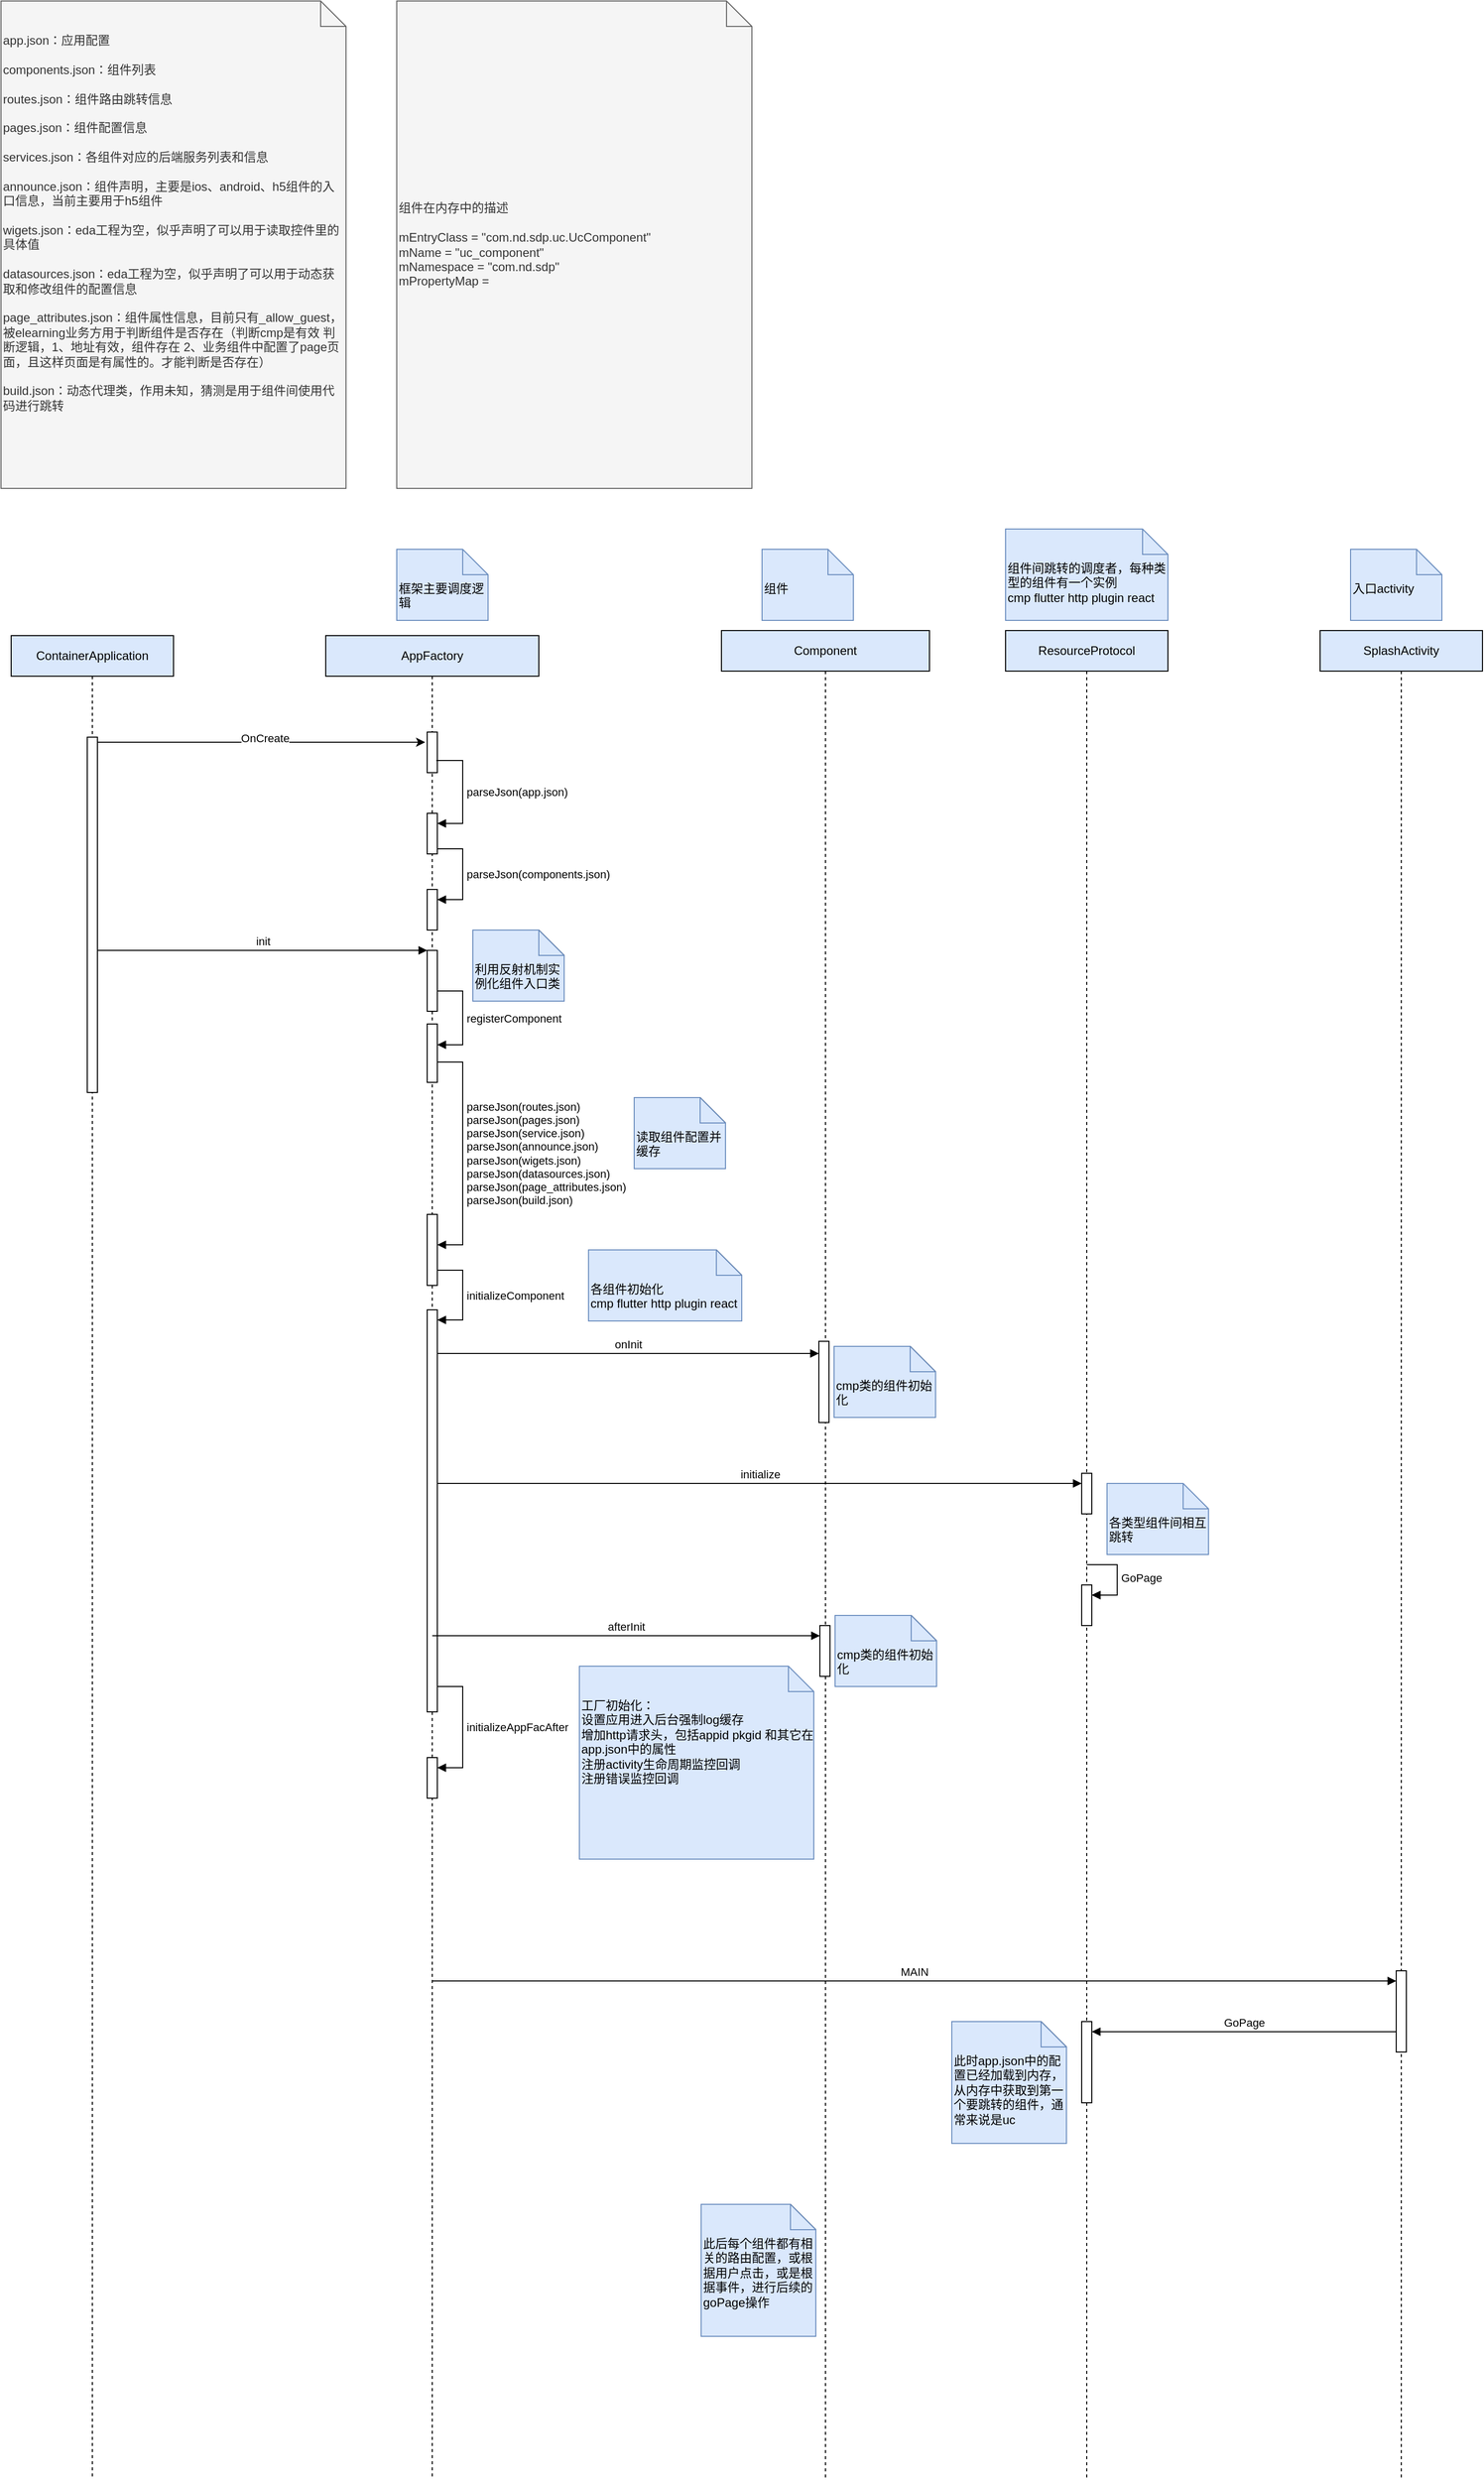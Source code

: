 <mxfile version="21.6.2" type="github" pages="16">
  <diagram name="框架初始化" id="u-AJXG04gfKVnk7us_Lw">
    <mxGraphModel dx="2206" dy="2077" grid="1" gridSize="10" guides="1" tooltips="1" connect="1" arrows="1" fold="1" page="1" pageScale="1" pageWidth="827" pageHeight="1169" math="0" shadow="0">
      <root>
        <mxCell id="0" />
        <mxCell id="1" parent="0" />
        <mxCell id="8PpBY6Rd-Wwwx4Sc7z_2-3" value="ContainerApplication" style="shape=umlLifeline;perimeter=lifelinePerimeter;whiteSpace=wrap;html=1;container=1;collapsible=0;recursiveResize=0;outlineConnect=0;fillColor=#dae8fc;strokeColor=#000000;" parent="1" vertex="1">
          <mxGeometry x="-200" y="525" width="160" height="1815" as="geometry" />
        </mxCell>
        <mxCell id="8PpBY6Rd-Wwwx4Sc7z_2-4" value="" style="html=1;points=[];perimeter=orthogonalPerimeter;" parent="8PpBY6Rd-Wwwx4Sc7z_2-3" vertex="1">
          <mxGeometry x="75" y="100" width="10" height="350" as="geometry" />
        </mxCell>
        <mxCell id="8PpBY6Rd-Wwwx4Sc7z_2-8" style="edgeStyle=orthogonalEdgeStyle;rounded=0;orthogonalLoop=1;jettySize=auto;html=1;entryX=-0.2;entryY=0.25;entryDx=0;entryDy=0;entryPerimeter=0;" parent="1" source="8PpBY6Rd-Wwwx4Sc7z_2-4" target="8PpBY6Rd-Wwwx4Sc7z_2-7" edge="1">
          <mxGeometry relative="1" as="geometry">
            <Array as="points">
              <mxPoint x="100" y="630" />
              <mxPoint x="100" y="630" />
            </Array>
            <mxPoint x="90" y="640" as="targetPoint" />
          </mxGeometry>
        </mxCell>
        <mxCell id="8PpBY6Rd-Wwwx4Sc7z_2-9" value="OnCreate" style="edgeLabel;html=1;align=center;verticalAlign=middle;resizable=0;points=[];" parent="8PpBY6Rd-Wwwx4Sc7z_2-8" vertex="1" connectable="0">
          <mxGeometry x="0.268" y="4" relative="1" as="geometry">
            <mxPoint x="-40" as="offset" />
          </mxGeometry>
        </mxCell>
        <mxCell id="8PpBY6Rd-Wwwx4Sc7z_2-28" value="app.json：应用配置&lt;br&gt;&lt;br&gt;components.json：组件列表&lt;br&gt;&lt;br&gt;routes.json：组件路由跳转信息&lt;br&gt;&lt;br&gt;pages.json：组件配置信息&lt;br&gt;&lt;br&gt;services.json：各组件对应的后端服务列表和信息&lt;br&gt;&lt;br&gt;announce.json：组件声明，主要是ios、android、h5组件的入口信息，当前主要用于h5组件&lt;br&gt;&lt;br&gt;wigets.json：eda工程为空，似乎声明了可以用于读取控件里的具体值&lt;br&gt;&lt;br&gt;datasources.json：eda工程为空，似乎声明了可以用于动态获取和修改组件的配置信息&lt;br&gt;&lt;br&gt;page_attributes.json：组件属性信息，目前只有_allow_guest，被elearning业务方用于判断组件是否存在（判断cmp是有效 判断逻辑，1、地址有效，组件存在 2、业务组件中配置了page页面，且这样页面是有属性的。才能判断是否存在）&lt;br&gt;&lt;br&gt;build.json：动态代理类，作用未知，猜测是用于组件间使用代码进行跳转" style="shape=note2;boundedLbl=1;whiteSpace=wrap;html=1;size=25;verticalAlign=top;align=left;fillColor=#f5f5f5;fontColor=#333333;strokeColor=#666666;" parent="1" vertex="1">
          <mxGeometry x="-210" y="-100" width="340" height="480" as="geometry" />
        </mxCell>
        <mxCell id="8PpBY6Rd-Wwwx4Sc7z_2-29" value="&lt;div&gt;组件在内存中的描述&lt;/div&gt;&lt;div&gt;&lt;br&gt;&lt;/div&gt;&lt;div&gt;mEntryClass = &quot;com.nd.sdp.uc.UcComponent&quot;&lt;/div&gt;&lt;div&gt;mName = &quot;uc_component&quot;&lt;/div&gt;&lt;div&gt;mNamespace = &quot;com.nd.sdp&quot;&lt;/div&gt;&lt;div&gt;mPropertyMap =&amp;nbsp;&lt;/div&gt;" style="shape=note2;boundedLbl=1;whiteSpace=wrap;html=1;size=25;verticalAlign=middle;align=left;fillColor=#f5f5f5;fontColor=#333333;strokeColor=#666666;" parent="1" vertex="1">
          <mxGeometry x="180" y="-100" width="350" height="480" as="geometry" />
        </mxCell>
        <mxCell id="8PpBY6Rd-Wwwx4Sc7z_2-33" value="AppFactory" style="shape=umlLifeline;perimeter=lifelinePerimeter;whiteSpace=wrap;html=1;container=1;collapsible=0;recursiveResize=0;outlineConnect=0;fillColor=#dae8fc;strokeColor=#000000;" parent="1" vertex="1">
          <mxGeometry x="110" y="525" width="210" height="1815" as="geometry" />
        </mxCell>
        <mxCell id="8PpBY6Rd-Wwwx4Sc7z_2-42" value="" style="html=1;points=[];perimeter=orthogonalPerimeter;outlineConnect=0;targetShapes=umlLifeline;portConstraint=eastwest;newEdgeStyle={&quot;edgeStyle&quot;:&quot;elbowEdgeStyle&quot;,&quot;elbow&quot;:&quot;vertical&quot;,&quot;curved&quot;:0,&quot;rounded&quot;:0};" parent="8PpBY6Rd-Wwwx4Sc7z_2-33" vertex="1">
          <mxGeometry x="100" y="310" width="10" height="60" as="geometry" />
        </mxCell>
        <mxCell id="8PpBY6Rd-Wwwx4Sc7z_2-45" value="" style="html=1;points=[];perimeter=orthogonalPerimeter;outlineConnect=0;targetShapes=umlLifeline;portConstraint=eastwest;newEdgeStyle={&quot;edgeStyle&quot;:&quot;elbowEdgeStyle&quot;,&quot;elbow&quot;:&quot;vertical&quot;,&quot;curved&quot;:0,&quot;rounded&quot;:0};" parent="8PpBY6Rd-Wwwx4Sc7z_2-33" vertex="1">
          <mxGeometry x="100" y="382.5" width="10" height="57.5" as="geometry" />
        </mxCell>
        <mxCell id="8PpBY6Rd-Wwwx4Sc7z_2-46" value="registerComponent" style="html=1;align=left;spacingLeft=2;endArrow=block;rounded=0;edgeStyle=orthogonalEdgeStyle;curved=0;rounded=0;" parent="8PpBY6Rd-Wwwx4Sc7z_2-33" source="8PpBY6Rd-Wwwx4Sc7z_2-42" target="8PpBY6Rd-Wwwx4Sc7z_2-45" edge="1">
          <mxGeometry relative="1" as="geometry">
            <mxPoint x="105" y="400" as="sourcePoint" />
            <Array as="points">
              <mxPoint x="135" y="350" />
              <mxPoint x="135" y="403" />
            </Array>
            <mxPoint as="offset" />
          </mxGeometry>
        </mxCell>
        <mxCell id="8PpBY6Rd-Wwwx4Sc7z_2-48" value="" style="html=1;points=[];perimeter=orthogonalPerimeter;outlineConnect=0;targetShapes=umlLifeline;portConstraint=eastwest;newEdgeStyle={&quot;edgeStyle&quot;:&quot;elbowEdgeStyle&quot;,&quot;elbow&quot;:&quot;vertical&quot;,&quot;curved&quot;:0,&quot;rounded&quot;:0};" parent="8PpBY6Rd-Wwwx4Sc7z_2-33" vertex="1">
          <mxGeometry x="100" y="570" width="10" height="70" as="geometry" />
        </mxCell>
        <mxCell id="8PpBY6Rd-Wwwx4Sc7z_2-49" value="parseJson(routes.json)&lt;br&gt;parseJson(pages.json)&lt;br&gt;parseJson(service.json)&lt;br&gt;parseJson(announce.json)&lt;br&gt;parseJson(wigets.json)&lt;br&gt;parseJson(datasources.json)&lt;br&gt;parseJson(page_attributes.json)&lt;br&gt;parseJson(build.json)&lt;br&gt;" style="html=1;align=left;spacingLeft=2;endArrow=block;rounded=0;edgeStyle=orthogonalEdgeStyle;curved=0;rounded=0;" parent="8PpBY6Rd-Wwwx4Sc7z_2-33" source="8PpBY6Rd-Wwwx4Sc7z_2-45" target="8PpBY6Rd-Wwwx4Sc7z_2-48" edge="1">
          <mxGeometry relative="1" as="geometry">
            <mxPoint x="105" y="490" as="sourcePoint" />
            <Array as="points">
              <mxPoint x="135" y="420" />
              <mxPoint x="135" y="600" />
            </Array>
          </mxGeometry>
        </mxCell>
        <mxCell id="8PpBY6Rd-Wwwx4Sc7z_2-47" value="利用反射机制实例化组件入口类" style="shape=note2;boundedLbl=1;whiteSpace=wrap;html=1;size=25;verticalAlign=top;align=left;" parent="8PpBY6Rd-Wwwx4Sc7z_2-33" vertex="1">
          <mxGeometry x="145" y="290" width="90" height="70" as="geometry" />
        </mxCell>
        <mxCell id="8PpBY6Rd-Wwwx4Sc7z_2-7" value="" style="html=1;points=[];perimeter=orthogonalPerimeter;" parent="8PpBY6Rd-Wwwx4Sc7z_2-33" vertex="1">
          <mxGeometry x="100" y="95" width="10" height="40" as="geometry" />
        </mxCell>
        <mxCell id="8PpBY6Rd-Wwwx4Sc7z_2-23" value="" style="html=1;points=[];perimeter=orthogonalPerimeter;outlineConnect=0;targetShapes=umlLifeline;portConstraint=eastwest;newEdgeStyle={&quot;edgeStyle&quot;:&quot;elbowEdgeStyle&quot;,&quot;elbow&quot;:&quot;vertical&quot;,&quot;curved&quot;:0,&quot;rounded&quot;:0};" parent="8PpBY6Rd-Wwwx4Sc7z_2-33" vertex="1">
          <mxGeometry x="100" y="175" width="10" height="40" as="geometry" />
        </mxCell>
        <mxCell id="8PpBY6Rd-Wwwx4Sc7z_2-24" value="parseJson(app.json)" style="html=1;align=left;spacingLeft=2;endArrow=block;rounded=0;edgeStyle=orthogonalEdgeStyle;curved=0;rounded=0;exitX=0.9;exitY=0.7;exitDx=0;exitDy=0;exitPerimeter=0;" parent="8PpBY6Rd-Wwwx4Sc7z_2-33" source="8PpBY6Rd-Wwwx4Sc7z_2-7" target="8PpBY6Rd-Wwwx4Sc7z_2-23" edge="1">
          <mxGeometry x="0.009" relative="1" as="geometry">
            <mxPoint x="105" y="155" as="sourcePoint" />
            <Array as="points">
              <mxPoint x="135" y="123" />
              <mxPoint x="135" y="185" />
            </Array>
            <mxPoint as="offset" />
          </mxGeometry>
        </mxCell>
        <mxCell id="8PpBY6Rd-Wwwx4Sc7z_2-31" value="" style="html=1;points=[];perimeter=orthogonalPerimeter;outlineConnect=0;targetShapes=umlLifeline;portConstraint=eastwest;newEdgeStyle={&quot;edgeStyle&quot;:&quot;elbowEdgeStyle&quot;,&quot;elbow&quot;:&quot;vertical&quot;,&quot;curved&quot;:0,&quot;rounded&quot;:0};" parent="8PpBY6Rd-Wwwx4Sc7z_2-33" vertex="1">
          <mxGeometry x="100" y="250" width="10" height="40" as="geometry" />
        </mxCell>
        <mxCell id="8PpBY6Rd-Wwwx4Sc7z_2-32" value="parseJson(components.json)" style="html=1;align=left;spacingLeft=2;endArrow=block;rounded=0;edgeStyle=orthogonalEdgeStyle;curved=0;rounded=0;" parent="8PpBY6Rd-Wwwx4Sc7z_2-33" source="8PpBY6Rd-Wwwx4Sc7z_2-23" target="8PpBY6Rd-Wwwx4Sc7z_2-31" edge="1">
          <mxGeometry relative="1" as="geometry">
            <mxPoint x="105" y="250" as="sourcePoint" />
            <Array as="points">
              <mxPoint x="135" y="210" />
              <mxPoint x="135" y="260" />
            </Array>
          </mxGeometry>
        </mxCell>
        <mxCell id="5giNxIv3W8pHgEVubvC_-2" value="" style="html=1;points=[];perimeter=orthogonalPerimeter;outlineConnect=0;targetShapes=umlLifeline;portConstraint=eastwest;newEdgeStyle={&quot;edgeStyle&quot;:&quot;elbowEdgeStyle&quot;,&quot;elbow&quot;:&quot;vertical&quot;,&quot;curved&quot;:0,&quot;rounded&quot;:0};" parent="8PpBY6Rd-Wwwx4Sc7z_2-33" vertex="1">
          <mxGeometry x="100" y="664" width="10" height="396" as="geometry" />
        </mxCell>
        <mxCell id="5giNxIv3W8pHgEVubvC_-3" value="initializeComponent" style="html=1;align=left;spacingLeft=2;endArrow=block;rounded=0;edgeStyle=orthogonalEdgeStyle;curved=0;rounded=0;" parent="8PpBY6Rd-Wwwx4Sc7z_2-33" source="8PpBY6Rd-Wwwx4Sc7z_2-48" target="5giNxIv3W8pHgEVubvC_-2" edge="1">
          <mxGeometry relative="1" as="geometry">
            <mxPoint x="105" y="644" as="sourcePoint" />
            <Array as="points">
              <mxPoint x="135" y="625" />
              <mxPoint x="135" y="674" />
            </Array>
          </mxGeometry>
        </mxCell>
        <mxCell id="5giNxIv3W8pHgEVubvC_-28" value="" style="html=1;points=[];perimeter=orthogonalPerimeter;outlineConnect=0;targetShapes=umlLifeline;portConstraint=eastwest;newEdgeStyle={&quot;edgeStyle&quot;:&quot;elbowEdgeStyle&quot;,&quot;elbow&quot;:&quot;vertical&quot;,&quot;curved&quot;:0,&quot;rounded&quot;:0};" parent="8PpBY6Rd-Wwwx4Sc7z_2-33" vertex="1">
          <mxGeometry x="100" y="1105" width="10" height="40" as="geometry" />
        </mxCell>
        <mxCell id="5giNxIv3W8pHgEVubvC_-29" value="initializeAppFacAfter" style="html=1;align=left;spacingLeft=2;endArrow=block;rounded=0;edgeStyle=orthogonalEdgeStyle;curved=0;rounded=0;" parent="8PpBY6Rd-Wwwx4Sc7z_2-33" source="5giNxIv3W8pHgEVubvC_-2" target="5giNxIv3W8pHgEVubvC_-28" edge="1">
          <mxGeometry relative="1" as="geometry">
            <mxPoint x="105" y="1085" as="sourcePoint" />
            <Array as="points">
              <mxPoint x="135" y="1035" />
              <mxPoint x="135" y="1115" />
            </Array>
            <mxPoint as="offset" />
          </mxGeometry>
        </mxCell>
        <mxCell id="8PpBY6Rd-Wwwx4Sc7z_2-43" value="init" style="html=1;verticalAlign=bottom;endArrow=block;edgeStyle=elbowEdgeStyle;elbow=vertical;curved=0;rounded=0;" parent="1" source="8PpBY6Rd-Wwwx4Sc7z_2-4" target="8PpBY6Rd-Wwwx4Sc7z_2-42" edge="1">
          <mxGeometry relative="1" as="geometry">
            <mxPoint x="425" y="830" as="sourcePoint" />
            <Array as="points">
              <mxPoint x="220" y="840" />
            </Array>
          </mxGeometry>
        </mxCell>
        <mxCell id="5giNxIv3W8pHgEVubvC_-1" value="框架主要调度逻辑" style="shape=note2;boundedLbl=1;whiteSpace=wrap;html=1;size=25;verticalAlign=top;align=left;fillColor=#dae8fc;strokeColor=#6c8ebf;" parent="1" vertex="1">
          <mxGeometry x="180" y="440" width="90" height="70" as="geometry" />
        </mxCell>
        <mxCell id="5giNxIv3W8pHgEVubvC_-4" value="读取组件配置并缓存" style="shape=note2;boundedLbl=1;whiteSpace=wrap;html=1;size=25;verticalAlign=top;align=left;" parent="1" vertex="1">
          <mxGeometry x="414" y="980" width="90" height="70" as="geometry" />
        </mxCell>
        <mxCell id="5giNxIv3W8pHgEVubvC_-5" value="各组件初始化&lt;br&gt;cmp flutter http plugin react" style="shape=note2;boundedLbl=1;whiteSpace=wrap;html=1;size=25;verticalAlign=top;align=left;" parent="1" vertex="1">
          <mxGeometry x="369" y="1130" width="151" height="70" as="geometry" />
        </mxCell>
        <mxCell id="5giNxIv3W8pHgEVubvC_-6" value="Component" style="shape=umlLifeline;perimeter=lifelinePerimeter;whiteSpace=wrap;html=1;container=1;collapsible=0;recursiveResize=0;outlineConnect=0;fillColor=#dae8fc;strokeColor=#6c8ebf;" parent="1" vertex="1">
          <mxGeometry x="500" y="520" width="205" height="1820" as="geometry" />
        </mxCell>
        <mxCell id="5giNxIv3W8pHgEVubvC_-8" value="" style="html=1;points=[];perimeter=orthogonalPerimeter;outlineConnect=0;targetShapes=umlLifeline;portConstraint=eastwest;newEdgeStyle={&quot;edgeStyle&quot;:&quot;elbowEdgeStyle&quot;,&quot;elbow&quot;:&quot;vertical&quot;,&quot;curved&quot;:0,&quot;rounded&quot;:0};" parent="5giNxIv3W8pHgEVubvC_-6" vertex="1">
          <mxGeometry x="96" y="700" width="10" height="80" as="geometry" />
        </mxCell>
        <mxCell id="5giNxIv3W8pHgEVubvC_-20" value="cmp类的组件初始化" style="shape=note2;boundedLbl=1;whiteSpace=wrap;html=1;size=25;verticalAlign=top;align=left;" parent="5giNxIv3W8pHgEVubvC_-6" vertex="1">
          <mxGeometry x="111" y="705" width="100" height="70" as="geometry" />
        </mxCell>
        <mxCell id="5giNxIv3W8pHgEVubvC_-21" value="" style="html=1;points=[];perimeter=orthogonalPerimeter;outlineConnect=0;targetShapes=umlLifeline;portConstraint=eastwest;newEdgeStyle={&quot;edgeStyle&quot;:&quot;elbowEdgeStyle&quot;,&quot;elbow&quot;:&quot;vertical&quot;,&quot;curved&quot;:0,&quot;rounded&quot;:0};" parent="5giNxIv3W8pHgEVubvC_-6" vertex="1">
          <mxGeometry x="97" y="980" width="10" height="50" as="geometry" />
        </mxCell>
        <mxCell id="5giNxIv3W8pHgEVubvC_-24" value="cmp类的组件初始化" style="shape=note2;boundedLbl=1;whiteSpace=wrap;html=1;size=25;verticalAlign=top;align=left;" parent="5giNxIv3W8pHgEVubvC_-6" vertex="1">
          <mxGeometry x="112" y="970" width="100" height="70" as="geometry" />
        </mxCell>
        <mxCell id="5giNxIv3W8pHgEVubvC_-51" value="此后每个组件都有相关的路由配置，或根据用户点击，或是根据事件，进行后续的goPage操作" style="shape=note2;boundedLbl=1;whiteSpace=wrap;html=1;size=25;verticalAlign=top;align=left;" parent="5giNxIv3W8pHgEVubvC_-6" vertex="1">
          <mxGeometry x="-20" y="1550" width="113" height="130" as="geometry" />
        </mxCell>
        <mxCell id="5giNxIv3W8pHgEVubvC_-9" value="onInit" style="html=1;verticalAlign=bottom;endArrow=block;edgeStyle=elbowEdgeStyle;elbow=vertical;curved=0;rounded=0;" parent="1" source="5giNxIv3W8pHgEVubvC_-2" target="5giNxIv3W8pHgEVubvC_-8" edge="1">
          <mxGeometry relative="1" as="geometry">
            <mxPoint x="545" y="1240" as="sourcePoint" />
            <Array as="points">
              <mxPoint x="520" y="1232" />
            </Array>
          </mxGeometry>
        </mxCell>
        <mxCell id="5giNxIv3W8pHgEVubvC_-11" value="ResourceProtocol" style="shape=umlLifeline;perimeter=lifelinePerimeter;whiteSpace=wrap;html=1;container=1;collapsible=0;recursiveResize=0;outlineConnect=0;fillColor=#dae8fc;strokeColor=#6c8ebf;" parent="1" vertex="1">
          <mxGeometry x="780" y="520" width="160" height="1820" as="geometry" />
        </mxCell>
        <mxCell id="5giNxIv3W8pHgEVubvC_-14" value="" style="html=1;points=[];perimeter=orthogonalPerimeter;outlineConnect=0;targetShapes=umlLifeline;portConstraint=eastwest;newEdgeStyle={&quot;edgeStyle&quot;:&quot;elbowEdgeStyle&quot;,&quot;elbow&quot;:&quot;vertical&quot;,&quot;curved&quot;:0,&quot;rounded&quot;:0};" parent="5giNxIv3W8pHgEVubvC_-11" vertex="1">
          <mxGeometry x="75" y="830" width="10" height="40" as="geometry" />
        </mxCell>
        <mxCell id="5giNxIv3W8pHgEVubvC_-17" value="" style="html=1;points=[];perimeter=orthogonalPerimeter;outlineConnect=0;targetShapes=umlLifeline;portConstraint=eastwest;newEdgeStyle={&quot;edgeStyle&quot;:&quot;elbowEdgeStyle&quot;,&quot;elbow&quot;:&quot;vertical&quot;,&quot;curved&quot;:0,&quot;rounded&quot;:0};" parent="5giNxIv3W8pHgEVubvC_-11" vertex="1">
          <mxGeometry x="75" y="940" width="10" height="40" as="geometry" />
        </mxCell>
        <mxCell id="5giNxIv3W8pHgEVubvC_-18" value="GoPage" style="html=1;align=left;spacingLeft=2;endArrow=block;rounded=0;edgeStyle=orthogonalEdgeStyle;curved=0;rounded=0;" parent="5giNxIv3W8pHgEVubvC_-11" target="5giNxIv3W8pHgEVubvC_-17" edge="1">
          <mxGeometry relative="1" as="geometry">
            <mxPoint x="80" y="920" as="sourcePoint" />
            <Array as="points">
              <mxPoint x="110" y="950" />
            </Array>
          </mxGeometry>
        </mxCell>
        <mxCell id="5giNxIv3W8pHgEVubvC_-47" value="" style="html=1;points=[];perimeter=orthogonalPerimeter;outlineConnect=0;targetShapes=umlLifeline;portConstraint=eastwest;newEdgeStyle={&quot;edgeStyle&quot;:&quot;elbowEdgeStyle&quot;,&quot;elbow&quot;:&quot;vertical&quot;,&quot;curved&quot;:0,&quot;rounded&quot;:0};" parent="5giNxIv3W8pHgEVubvC_-11" vertex="1">
          <mxGeometry x="75" y="1370" width="10" height="80" as="geometry" />
        </mxCell>
        <mxCell id="5giNxIv3W8pHgEVubvC_-50" value="此时app.json中的配置已经加载到内存，从内存中获取到第一个要跳转的组件，通常来说是uc" style="shape=note2;boundedLbl=1;whiteSpace=wrap;html=1;size=25;verticalAlign=top;align=left;" parent="5giNxIv3W8pHgEVubvC_-11" vertex="1">
          <mxGeometry x="-53" y="1370" width="113" height="120" as="geometry" />
        </mxCell>
        <mxCell id="5giNxIv3W8pHgEVubvC_-15" value="initialize" style="html=1;verticalAlign=bottom;endArrow=block;edgeStyle=elbowEdgeStyle;elbow=vertical;curved=0;rounded=0;" parent="1" source="5giNxIv3W8pHgEVubvC_-2" target="5giNxIv3W8pHgEVubvC_-14" edge="1">
          <mxGeometry relative="1" as="geometry">
            <mxPoint x="815" y="1350" as="sourcePoint" />
            <Array as="points">
              <mxPoint x="520" y="1360" />
            </Array>
          </mxGeometry>
        </mxCell>
        <mxCell id="5giNxIv3W8pHgEVubvC_-19" value="各类型组件间相互跳转" style="shape=note2;boundedLbl=1;whiteSpace=wrap;html=1;size=25;verticalAlign=top;align=left;fillColor=#dae8fc;strokeColor=#6c8ebf;" parent="1" vertex="1">
          <mxGeometry x="880" y="1360" width="100" height="70" as="geometry" />
        </mxCell>
        <mxCell id="5giNxIv3W8pHgEVubvC_-22" value="afterInit" style="html=1;verticalAlign=bottom;endArrow=block;edgeStyle=elbowEdgeStyle;elbow=vertical;curved=0;rounded=0;" parent="1" source="8PpBY6Rd-Wwwx4Sc7z_2-33" target="5giNxIv3W8pHgEVubvC_-21" edge="1">
          <mxGeometry relative="1" as="geometry">
            <mxPoint x="530" y="1500" as="sourcePoint" />
            <Array as="points">
              <mxPoint x="360" y="1510" />
            </Array>
          </mxGeometry>
        </mxCell>
        <mxCell id="5giNxIv3W8pHgEVubvC_-30" value="工厂初始化：&lt;br&gt;设置应用进入后台强制log缓存&lt;br&gt;增加http请求头，包括appid pkgid 和其它在 app.json中的属性&lt;br&gt;注册activity生命周期监控回调&lt;br&gt;注册错误监控回调" style="shape=note2;boundedLbl=1;whiteSpace=wrap;html=1;size=25;verticalAlign=top;align=left;fillColor=#dae8fc;strokeColor=#6c8ebf;" parent="1" vertex="1">
          <mxGeometry x="360" y="1540" width="231" height="190" as="geometry" />
        </mxCell>
        <mxCell id="5giNxIv3W8pHgEVubvC_-31" value="SplashActivity" style="shape=umlLifeline;perimeter=lifelinePerimeter;whiteSpace=wrap;html=1;container=1;collapsible=0;recursiveResize=0;outlineConnect=0;fillColor=#dae8fc;strokeColor=#000000;" parent="1" vertex="1">
          <mxGeometry x="1090" y="520" width="160" height="1820" as="geometry" />
        </mxCell>
        <mxCell id="5giNxIv3W8pHgEVubvC_-40" value="" style="html=1;points=[];perimeter=orthogonalPerimeter;outlineConnect=0;targetShapes=umlLifeline;portConstraint=eastwest;newEdgeStyle={&quot;edgeStyle&quot;:&quot;elbowEdgeStyle&quot;,&quot;elbow&quot;:&quot;vertical&quot;,&quot;curved&quot;:0,&quot;rounded&quot;:0};" parent="5giNxIv3W8pHgEVubvC_-31" vertex="1">
          <mxGeometry x="75" y="1320" width="10" height="80" as="geometry" />
        </mxCell>
        <mxCell id="hYwBNKwSmFxPdmuBFYGZ-38" value="Component" style="shape=umlLifeline;perimeter=lifelinePerimeter;whiteSpace=wrap;html=1;container=1;collapsible=0;recursiveResize=0;outlineConnect=0;fillColor=#dae8fc;strokeColor=#000000;" parent="5giNxIv3W8pHgEVubvC_-31" vertex="1">
          <mxGeometry x="-590" width="205" height="1820" as="geometry" />
        </mxCell>
        <mxCell id="hYwBNKwSmFxPdmuBFYGZ-39" value="" style="html=1;points=[];perimeter=orthogonalPerimeter;outlineConnect=0;targetShapes=umlLifeline;portConstraint=eastwest;newEdgeStyle={&quot;edgeStyle&quot;:&quot;elbowEdgeStyle&quot;,&quot;elbow&quot;:&quot;vertical&quot;,&quot;curved&quot;:0,&quot;rounded&quot;:0};" parent="hYwBNKwSmFxPdmuBFYGZ-38" vertex="1">
          <mxGeometry x="96" y="700" width="10" height="80" as="geometry" />
        </mxCell>
        <mxCell id="hYwBNKwSmFxPdmuBFYGZ-40" value="cmp类的组件初始化" style="shape=note2;boundedLbl=1;whiteSpace=wrap;html=1;size=25;verticalAlign=top;align=left;fillColor=#dae8fc;strokeColor=#6c8ebf;" parent="hYwBNKwSmFxPdmuBFYGZ-38" vertex="1">
          <mxGeometry x="111" y="705" width="100" height="70" as="geometry" />
        </mxCell>
        <mxCell id="hYwBNKwSmFxPdmuBFYGZ-41" value="" style="html=1;points=[];perimeter=orthogonalPerimeter;outlineConnect=0;targetShapes=umlLifeline;portConstraint=eastwest;newEdgeStyle={&quot;edgeStyle&quot;:&quot;elbowEdgeStyle&quot;,&quot;elbow&quot;:&quot;vertical&quot;,&quot;curved&quot;:0,&quot;rounded&quot;:0};" parent="hYwBNKwSmFxPdmuBFYGZ-38" vertex="1">
          <mxGeometry x="97" y="980" width="10" height="50" as="geometry" />
        </mxCell>
        <mxCell id="hYwBNKwSmFxPdmuBFYGZ-42" value="cmp类的组件初始化" style="shape=note2;boundedLbl=1;whiteSpace=wrap;html=1;size=25;verticalAlign=top;align=left;fillColor=#dae8fc;strokeColor=#6c8ebf;" parent="hYwBNKwSmFxPdmuBFYGZ-38" vertex="1">
          <mxGeometry x="112" y="970" width="100" height="70" as="geometry" />
        </mxCell>
        <mxCell id="hYwBNKwSmFxPdmuBFYGZ-43" value="此后每个组件都有相关的路由配置，或根据用户点击，或是根据事件，进行后续的goPage操作" style="shape=note2;boundedLbl=1;whiteSpace=wrap;html=1;size=25;verticalAlign=top;align=left;fillColor=#dae8fc;strokeColor=#6c8ebf;" parent="hYwBNKwSmFxPdmuBFYGZ-38" vertex="1">
          <mxGeometry x="-20" y="1550" width="113" height="130" as="geometry" />
        </mxCell>
        <mxCell id="hYwBNKwSmFxPdmuBFYGZ-44" value="ResourceProtocol" style="shape=umlLifeline;perimeter=lifelinePerimeter;whiteSpace=wrap;html=1;container=1;collapsible=0;recursiveResize=0;outlineConnect=0;fillColor=#dae8fc;strokeColor=#000000;" parent="5giNxIv3W8pHgEVubvC_-31" vertex="1">
          <mxGeometry x="-310" width="160" height="1820" as="geometry" />
        </mxCell>
        <mxCell id="hYwBNKwSmFxPdmuBFYGZ-45" value="" style="html=1;points=[];perimeter=orthogonalPerimeter;outlineConnect=0;targetShapes=umlLifeline;portConstraint=eastwest;newEdgeStyle={&quot;edgeStyle&quot;:&quot;elbowEdgeStyle&quot;,&quot;elbow&quot;:&quot;vertical&quot;,&quot;curved&quot;:0,&quot;rounded&quot;:0};" parent="hYwBNKwSmFxPdmuBFYGZ-44" vertex="1">
          <mxGeometry x="75" y="830" width="10" height="40" as="geometry" />
        </mxCell>
        <mxCell id="hYwBNKwSmFxPdmuBFYGZ-46" value="" style="html=1;points=[];perimeter=orthogonalPerimeter;outlineConnect=0;targetShapes=umlLifeline;portConstraint=eastwest;newEdgeStyle={&quot;edgeStyle&quot;:&quot;elbowEdgeStyle&quot;,&quot;elbow&quot;:&quot;vertical&quot;,&quot;curved&quot;:0,&quot;rounded&quot;:0};" parent="hYwBNKwSmFxPdmuBFYGZ-44" vertex="1">
          <mxGeometry x="75" y="940" width="10" height="40" as="geometry" />
        </mxCell>
        <mxCell id="hYwBNKwSmFxPdmuBFYGZ-47" value="GoPage" style="html=1;align=left;spacingLeft=2;endArrow=block;rounded=0;edgeStyle=orthogonalEdgeStyle;curved=0;rounded=0;" parent="hYwBNKwSmFxPdmuBFYGZ-44" target="hYwBNKwSmFxPdmuBFYGZ-46" edge="1">
          <mxGeometry relative="1" as="geometry">
            <mxPoint x="80" y="920" as="sourcePoint" />
            <Array as="points">
              <mxPoint x="110" y="950" />
            </Array>
          </mxGeometry>
        </mxCell>
        <mxCell id="hYwBNKwSmFxPdmuBFYGZ-48" value="" style="html=1;points=[];perimeter=orthogonalPerimeter;outlineConnect=0;targetShapes=umlLifeline;portConstraint=eastwest;newEdgeStyle={&quot;edgeStyle&quot;:&quot;elbowEdgeStyle&quot;,&quot;elbow&quot;:&quot;vertical&quot;,&quot;curved&quot;:0,&quot;rounded&quot;:0};" parent="hYwBNKwSmFxPdmuBFYGZ-44" vertex="1">
          <mxGeometry x="75" y="1370" width="10" height="80" as="geometry" />
        </mxCell>
        <mxCell id="hYwBNKwSmFxPdmuBFYGZ-49" value="此时app.json中的配置已经加载到内存，从内存中获取到第一个要跳转的组件，通常来说是uc" style="shape=note2;boundedLbl=1;whiteSpace=wrap;html=1;size=25;verticalAlign=top;align=left;fillColor=#dae8fc;strokeColor=#6c8ebf;" parent="hYwBNKwSmFxPdmuBFYGZ-44" vertex="1">
          <mxGeometry x="-53" y="1370" width="113" height="120" as="geometry" />
        </mxCell>
        <mxCell id="5giNxIv3W8pHgEVubvC_-36" value="组件" style="shape=note2;boundedLbl=1;whiteSpace=wrap;html=1;size=25;verticalAlign=top;align=left;fillColor=#dae8fc;strokeColor=#6c8ebf;" parent="1" vertex="1">
          <mxGeometry x="540" y="440" width="90" height="70" as="geometry" />
        </mxCell>
        <mxCell id="5giNxIv3W8pHgEVubvC_-37" value="组件间跳转的调度者，每种类型的组件有一个实例&lt;br&gt;cmp flutter http plugin react" style="shape=note2;boundedLbl=1;whiteSpace=wrap;html=1;size=25;verticalAlign=top;align=left;fillColor=#dae8fc;strokeColor=#6c8ebf;" parent="1" vertex="1">
          <mxGeometry x="780" y="420" width="160" height="90" as="geometry" />
        </mxCell>
        <mxCell id="5giNxIv3W8pHgEVubvC_-38" value="入口activity" style="shape=note2;boundedLbl=1;whiteSpace=wrap;html=1;size=25;verticalAlign=top;align=left;fillColor=#dae8fc;strokeColor=#6c8ebf;" parent="1" vertex="1">
          <mxGeometry x="1120" y="440" width="90" height="70" as="geometry" />
        </mxCell>
        <mxCell id="5giNxIv3W8pHgEVubvC_-41" value="MAIN" style="html=1;verticalAlign=bottom;endArrow=block;edgeStyle=elbowEdgeStyle;elbow=vertical;curved=0;rounded=0;" parent="1" source="8PpBY6Rd-Wwwx4Sc7z_2-33" target="5giNxIv3W8pHgEVubvC_-40" edge="1">
          <mxGeometry relative="1" as="geometry">
            <mxPoint x="1095" y="1840" as="sourcePoint" />
            <Array as="points">
              <mxPoint x="780" y="1850" />
            </Array>
          </mxGeometry>
        </mxCell>
        <mxCell id="5giNxIv3W8pHgEVubvC_-48" value="GoPage" style="html=1;verticalAlign=bottom;endArrow=block;edgeStyle=elbowEdgeStyle;elbow=vertical;curved=0;rounded=0;" parent="1" source="5giNxIv3W8pHgEVubvC_-40" target="5giNxIv3W8pHgEVubvC_-47" edge="1">
          <mxGeometry relative="1" as="geometry">
            <mxPoint x="935" y="1890" as="sourcePoint" />
            <Array as="points">
              <mxPoint x="1110" y="1900" />
            </Array>
            <mxPoint as="offset" />
          </mxGeometry>
        </mxCell>
        <mxCell id="hYwBNKwSmFxPdmuBFYGZ-50" value="利用反射机制实例化组件入口类" style="shape=note2;boundedLbl=1;whiteSpace=wrap;html=1;size=25;verticalAlign=top;align=left;fillColor=#dae8fc;strokeColor=#6c8ebf;" parent="1" vertex="1">
          <mxGeometry x="255" y="815" width="90" height="70" as="geometry" />
        </mxCell>
        <mxCell id="hYwBNKwSmFxPdmuBFYGZ-51" value="读取组件配置并缓存" style="shape=note2;boundedLbl=1;whiteSpace=wrap;html=1;size=25;verticalAlign=top;align=left;fillColor=#dae8fc;strokeColor=#6c8ebf;" parent="1" vertex="1">
          <mxGeometry x="414" y="980" width="90" height="70" as="geometry" />
        </mxCell>
        <mxCell id="hYwBNKwSmFxPdmuBFYGZ-52" value="各组件初始化&lt;br&gt;cmp flutter http plugin react" style="shape=note2;boundedLbl=1;whiteSpace=wrap;html=1;size=25;verticalAlign=top;align=left;fillColor=#dae8fc;strokeColor=#6c8ebf;" parent="1" vertex="1">
          <mxGeometry x="369" y="1130" width="151" height="70" as="geometry" />
        </mxCell>
      </root>
    </mxGraphModel>
  </diagram>
  <diagram id="EmNCbbEgvvmQpiy-0B4m" name="框架类图">
    <mxGraphModel dx="2206" dy="908" grid="1" gridSize="10" guides="1" tooltips="1" connect="1" arrows="1" fold="1" page="1" pageScale="1" pageWidth="827" pageHeight="1169" math="0" shadow="0">
      <root>
        <mxCell id="0" />
        <mxCell id="1" parent="0" />
        <mxCell id="Zit95dYQVOis7svtlqEM-1" value="Application" style="swimlane;fontStyle=1;align=center;verticalAlign=top;childLayout=stackLayout;horizontal=1;startSize=26;horizontalStack=0;resizeParent=1;resizeParentMax=0;resizeLast=0;collapsible=1;marginBottom=0;fillColor=#ffe6cc;strokeColor=#d79b00;" parent="1" vertex="1">
          <mxGeometry x="-200" y="490" width="160" height="86" as="geometry" />
        </mxCell>
        <mxCell id="Zit95dYQVOis7svtlqEM-2" value="+ field: type" style="text;strokeColor=#d79b00;fillColor=#ffe6cc;align=left;verticalAlign=top;spacingLeft=4;spacingRight=4;overflow=hidden;rotatable=0;points=[[0,0.5],[1,0.5]];portConstraint=eastwest;" parent="Zit95dYQVOis7svtlqEM-1" vertex="1">
          <mxGeometry y="26" width="160" height="26" as="geometry" />
        </mxCell>
        <mxCell id="Zit95dYQVOis7svtlqEM-3" value="" style="line;strokeWidth=1;fillColor=#ffe6cc;align=left;verticalAlign=middle;spacingTop=-1;spacingLeft=3;spacingRight=3;rotatable=0;labelPosition=right;points=[];portConstraint=eastwest;strokeColor=#d79b00;" parent="Zit95dYQVOis7svtlqEM-1" vertex="1">
          <mxGeometry y="52" width="160" height="8" as="geometry" />
        </mxCell>
        <mxCell id="Zit95dYQVOis7svtlqEM-4" value="+ method(type): type" style="text;strokeColor=#d79b00;fillColor=#ffe6cc;align=left;verticalAlign=top;spacingLeft=4;spacingRight=4;overflow=hidden;rotatable=0;points=[[0,0.5],[1,0.5]];portConstraint=eastwest;" parent="Zit95dYQVOis7svtlqEM-1" vertex="1">
          <mxGeometry y="60" width="160" height="26" as="geometry" />
        </mxCell>
        <mxCell id="Zit95dYQVOis7svtlqEM-5" value="AppFactory" style="swimlane;fontStyle=1;align=center;verticalAlign=top;childLayout=stackLayout;horizontal=1;startSize=26;horizontalStack=0;resizeParent=1;resizeParentMax=0;resizeLast=0;collapsible=1;marginBottom=0;fillColor=#ffe6cc;strokeColor=#d79b00;" parent="1" vertex="1">
          <mxGeometry x="50" y="489" width="160" height="86" as="geometry" />
        </mxCell>
        <mxCell id="Zit95dYQVOis7svtlqEM-6" value="+ field: type" style="text;strokeColor=#d79b00;fillColor=#ffe6cc;align=left;verticalAlign=top;spacingLeft=4;spacingRight=4;overflow=hidden;rotatable=0;points=[[0,0.5],[1,0.5]];portConstraint=eastwest;" parent="Zit95dYQVOis7svtlqEM-5" vertex="1">
          <mxGeometry y="26" width="160" height="26" as="geometry" />
        </mxCell>
        <mxCell id="Zit95dYQVOis7svtlqEM-7" value="" style="line;strokeWidth=1;fillColor=#ffe6cc;align=left;verticalAlign=middle;spacingTop=-1;spacingLeft=3;spacingRight=3;rotatable=0;labelPosition=right;points=[];portConstraint=eastwest;strokeColor=#d79b00;" parent="Zit95dYQVOis7svtlqEM-5" vertex="1">
          <mxGeometry y="52" width="160" height="8" as="geometry" />
        </mxCell>
        <mxCell id="Zit95dYQVOis7svtlqEM-8" value="+ method(type): type" style="text;strokeColor=#d79b00;fillColor=#ffe6cc;align=left;verticalAlign=top;spacingLeft=4;spacingRight=4;overflow=hidden;rotatable=0;points=[[0,0.5],[1,0.5]];portConstraint=eastwest;" parent="Zit95dYQVOis7svtlqEM-5" vertex="1">
          <mxGeometry y="60" width="160" height="26" as="geometry" />
        </mxCell>
        <mxCell id="z7Wxfs-peVUlxyjbZRTC-1" value="ProtocolManager" style="swimlane;fontStyle=1;align=center;verticalAlign=top;childLayout=stackLayout;horizontal=1;startSize=26;horizontalStack=0;resizeParent=1;resizeParentMax=0;resizeLast=0;collapsible=1;marginBottom=0;fillColor=#ffe6cc;strokeColor=#d79b00;" parent="1" vertex="1">
          <mxGeometry x="276" y="490" width="160" height="86" as="geometry" />
        </mxCell>
        <mxCell id="z7Wxfs-peVUlxyjbZRTC-2" value="+ field: type" style="text;strokeColor=#d79b00;fillColor=#ffe6cc;align=left;verticalAlign=top;spacingLeft=4;spacingRight=4;overflow=hidden;rotatable=0;points=[[0,0.5],[1,0.5]];portConstraint=eastwest;" parent="z7Wxfs-peVUlxyjbZRTC-1" vertex="1">
          <mxGeometry y="26" width="160" height="26" as="geometry" />
        </mxCell>
        <mxCell id="z7Wxfs-peVUlxyjbZRTC-3" value="" style="line;strokeWidth=1;fillColor=#ffe6cc;align=left;verticalAlign=middle;spacingTop=-1;spacingLeft=3;spacingRight=3;rotatable=0;labelPosition=right;points=[];portConstraint=eastwest;strokeColor=#d79b00;" parent="z7Wxfs-peVUlxyjbZRTC-1" vertex="1">
          <mxGeometry y="52" width="160" height="8" as="geometry" />
        </mxCell>
        <mxCell id="z7Wxfs-peVUlxyjbZRTC-4" value="+ method(type): type" style="text;strokeColor=#d79b00;fillColor=#ffe6cc;align=left;verticalAlign=top;spacingLeft=4;spacingRight=4;overflow=hidden;rotatable=0;points=[[0,0.5],[1,0.5]];portConstraint=eastwest;" parent="z7Wxfs-peVUlxyjbZRTC-1" vertex="1">
          <mxGeometry y="60" width="160" height="26" as="geometry" />
        </mxCell>
        <mxCell id="zP6UAxhHnfuVkTT4nP0C-1" value="Use" style="endArrow=open;endSize=12;dashed=1;html=1;rounded=0;entryX=0;entryY=0.5;entryDx=0;entryDy=0;exitX=1;exitY=0.5;exitDx=0;exitDy=0;fillColor=#ffe6cc;strokeColor=#d79b00;" parent="1" source="Zit95dYQVOis7svtlqEM-2" target="Zit95dYQVOis7svtlqEM-6" edge="1">
          <mxGeometry width="160" relative="1" as="geometry">
            <mxPoint x="350" y="210" as="sourcePoint" />
            <mxPoint x="250" y="280" as="targetPoint" />
          </mxGeometry>
        </mxCell>
        <mxCell id="zP6UAxhHnfuVkTT4nP0C-2" value="&lt;p style=&quot;margin:0px;margin-top:4px;text-align:center;&quot;&gt;&lt;i&gt;&amp;lt;&amp;lt;Interface&amp;gt;&amp;gt;&lt;/i&gt;&lt;br&gt;&lt;b&gt;IResourceProtocol&lt;/b&gt;&lt;/p&gt;&lt;hr size=&quot;1&quot;&gt;&lt;p style=&quot;margin:0px;margin-left:4px;&quot;&gt;+ field1: Type&lt;br&gt;+ field2: Type&lt;/p&gt;&lt;hr size=&quot;1&quot;&gt;&lt;p style=&quot;margin:0px;margin-left:4px;&quot;&gt;+ goPage(Type): Type&lt;br&gt;&lt;/p&gt;" style="verticalAlign=top;align=left;overflow=fill;fontSize=12;fontFamily=Helvetica;html=1;fillColor=#dae8fc;strokeColor=#6c8ebf;" parent="1" vertex="1">
          <mxGeometry x="265" y="618" width="190" height="120" as="geometry" />
        </mxCell>
        <mxCell id="zP6UAxhHnfuVkTT4nP0C-3" value="1" style="endArrow=open;html=1;endSize=12;startArrow=diamondThin;startSize=14;startFill=0;align=left;verticalAlign=bottom;rounded=0;exitX=1;exitY=0.577;exitDx=0;exitDy=0;exitPerimeter=0;fillColor=#ffe6cc;strokeColor=#d79b00;" parent="1" source="Zit95dYQVOis7svtlqEM-6" target="z7Wxfs-peVUlxyjbZRTC-1" edge="1">
          <mxGeometry x="-1" y="3" relative="1" as="geometry">
            <mxPoint x="90" y="570" as="sourcePoint" />
            <mxPoint x="250" y="570" as="targetPoint" />
          </mxGeometry>
        </mxCell>
        <mxCell id="zP6UAxhHnfuVkTT4nP0C-4" value="1...N" style="endArrow=open;html=1;endSize=12;startArrow=diamondThin;startSize=14;startFill=0;align=left;verticalAlign=bottom;rounded=0;exitX=0.525;exitY=1;exitDx=0;exitDy=0;exitPerimeter=0;entryX=0.5;entryY=0;entryDx=0;entryDy=0;" parent="1" source="z7Wxfs-peVUlxyjbZRTC-4" target="zP6UAxhHnfuVkTT4nP0C-2" edge="1">
          <mxGeometry x="0.77" y="17" relative="1" as="geometry">
            <mxPoint x="40" y="740" as="sourcePoint" />
            <mxPoint x="200" y="740" as="targetPoint" />
            <mxPoint as="offset" />
          </mxGeometry>
        </mxCell>
        <mxCell id="zP6UAxhHnfuVkTT4nP0C-5" style="edgeStyle=none;rounded=0;orthogonalLoop=1;jettySize=auto;html=1;exitX=0.75;exitY=0;exitDx=0;exitDy=0;entryX=0.716;entryY=0.014;entryDx=0;entryDy=0;entryPerimeter=0;" parent="1" source="zP6UAxhHnfuVkTT4nP0C-2" target="zP6UAxhHnfuVkTT4nP0C-2" edge="1">
          <mxGeometry relative="1" as="geometry" />
        </mxCell>
        <mxCell id="-EZX-xQAtBfQoxlPtZYJ-1" value="ComponentManager" style="swimlane;fontStyle=1;align=center;verticalAlign=top;childLayout=stackLayout;horizontal=1;startSize=26;horizontalStack=0;resizeParent=1;resizeParentMax=0;resizeLast=0;collapsible=1;marginBottom=0;fillColor=#dae8fc;strokeColor=#6c8ebf;" parent="1" vertex="1">
          <mxGeometry x="-185" y="840" width="160" height="86" as="geometry" />
        </mxCell>
        <mxCell id="-EZX-xQAtBfQoxlPtZYJ-2" value="+ field: type" style="text;strokeColor=#6c8ebf;fillColor=#dae8fc;align=left;verticalAlign=top;spacingLeft=4;spacingRight=4;overflow=hidden;rotatable=0;points=[[0,0.5],[1,0.5]];portConstraint=eastwest;" parent="-EZX-xQAtBfQoxlPtZYJ-1" vertex="1">
          <mxGeometry y="26" width="160" height="26" as="geometry" />
        </mxCell>
        <mxCell id="-EZX-xQAtBfQoxlPtZYJ-3" value="" style="line;strokeWidth=1;fillColor=#dae8fc;align=left;verticalAlign=middle;spacingTop=-1;spacingLeft=3;spacingRight=3;rotatable=0;labelPosition=right;points=[];portConstraint=eastwest;strokeColor=#6c8ebf;" parent="-EZX-xQAtBfQoxlPtZYJ-1" vertex="1">
          <mxGeometry y="52" width="160" height="8" as="geometry" />
        </mxCell>
        <mxCell id="-EZX-xQAtBfQoxlPtZYJ-4" value="+ goPage(type): type" style="text;strokeColor=#6c8ebf;fillColor=#dae8fc;align=left;verticalAlign=top;spacingLeft=4;spacingRight=4;overflow=hidden;rotatable=0;points=[[0,0.5],[1,0.5]];portConstraint=eastwest;" parent="-EZX-xQAtBfQoxlPtZYJ-1" vertex="1">
          <mxGeometry y="60" width="160" height="26" as="geometry" />
        </mxCell>
        <mxCell id="-EZX-xQAtBfQoxlPtZYJ-5" value="UCCmpComponent" style="swimlane;fontStyle=1;align=center;verticalAlign=top;childLayout=stackLayout;horizontal=1;startSize=26;horizontalStack=0;resizeParent=1;resizeParentMax=0;resizeLast=0;collapsible=1;marginBottom=0;fillColor=#d5e8d4;strokeColor=#82b366;" parent="1" vertex="1">
          <mxGeometry x="-330" y="1150" width="160" height="86" as="geometry" />
        </mxCell>
        <mxCell id="-EZX-xQAtBfQoxlPtZYJ-6" value="+ field: type" style="text;strokeColor=#82b366;fillColor=#d5e8d4;align=left;verticalAlign=top;spacingLeft=4;spacingRight=4;overflow=hidden;rotatable=0;points=[[0,0.5],[1,0.5]];portConstraint=eastwest;" parent="-EZX-xQAtBfQoxlPtZYJ-5" vertex="1">
          <mxGeometry y="26" width="160" height="26" as="geometry" />
        </mxCell>
        <mxCell id="-EZX-xQAtBfQoxlPtZYJ-7" value="" style="line;strokeWidth=1;fillColor=#d5e8d4;align=left;verticalAlign=middle;spacingTop=-1;spacingLeft=3;spacingRight=3;rotatable=0;labelPosition=right;points=[];portConstraint=eastwest;strokeColor=#82b366;" parent="-EZX-xQAtBfQoxlPtZYJ-5" vertex="1">
          <mxGeometry y="52" width="160" height="8" as="geometry" />
        </mxCell>
        <mxCell id="-EZX-xQAtBfQoxlPtZYJ-8" value="+ method(type): type" style="text;strokeColor=#82b366;fillColor=#d5e8d4;align=left;verticalAlign=top;spacingLeft=4;spacingRight=4;overflow=hidden;rotatable=0;points=[[0,0.5],[1,0.5]];portConstraint=eastwest;" parent="-EZX-xQAtBfQoxlPtZYJ-5" vertex="1">
          <mxGeometry y="60" width="160" height="26" as="geometry" />
        </mxCell>
        <mxCell id="-EZX-xQAtBfQoxlPtZYJ-9" value="CSCmpComponent" style="swimlane;fontStyle=1;align=center;verticalAlign=top;childLayout=stackLayout;horizontal=1;startSize=26;horizontalStack=0;resizeParent=1;resizeParentMax=0;resizeLast=0;collapsible=1;marginBottom=0;fillColor=#d5e8d4;strokeColor=#82b366;" parent="1" vertex="1">
          <mxGeometry x="-90" y="1150" width="160" height="86" as="geometry" />
        </mxCell>
        <mxCell id="-EZX-xQAtBfQoxlPtZYJ-10" value="+ field: type" style="text;strokeColor=#82b366;fillColor=#d5e8d4;align=left;verticalAlign=top;spacingLeft=4;spacingRight=4;overflow=hidden;rotatable=0;points=[[0,0.5],[1,0.5]];portConstraint=eastwest;" parent="-EZX-xQAtBfQoxlPtZYJ-9" vertex="1">
          <mxGeometry y="26" width="160" height="26" as="geometry" />
        </mxCell>
        <mxCell id="-EZX-xQAtBfQoxlPtZYJ-11" value="" style="line;strokeWidth=1;fillColor=#d5e8d4;align=left;verticalAlign=middle;spacingTop=-1;spacingLeft=3;spacingRight=3;rotatable=0;labelPosition=right;points=[];portConstraint=eastwest;strokeColor=#82b366;" parent="-EZX-xQAtBfQoxlPtZYJ-9" vertex="1">
          <mxGeometry y="52" width="160" height="8" as="geometry" />
        </mxCell>
        <mxCell id="-EZX-xQAtBfQoxlPtZYJ-12" value="+ method(type): type" style="text;strokeColor=#82b366;fillColor=#d5e8d4;align=left;verticalAlign=top;spacingLeft=4;spacingRight=4;overflow=hidden;rotatable=0;points=[[0,0.5],[1,0.5]];portConstraint=eastwest;" parent="-EZX-xQAtBfQoxlPtZYJ-9" vertex="1">
          <mxGeometry y="60" width="160" height="26" as="geometry" />
        </mxCell>
        <mxCell id="-EZX-xQAtBfQoxlPtZYJ-13" value="ComponentBase" style="swimlane;fontStyle=1;align=center;verticalAlign=top;childLayout=stackLayout;horizontal=1;startSize=26;horizontalStack=0;resizeParent=1;resizeParentMax=0;resizeLast=0;collapsible=1;marginBottom=0;fillColor=#d5e8d4;strokeColor=#82b366;" parent="1" vertex="1">
          <mxGeometry x="-190" y="980" width="160" height="86" as="geometry" />
        </mxCell>
        <mxCell id="-EZX-xQAtBfQoxlPtZYJ-14" value="+ field: type" style="text;strokeColor=#82b366;fillColor=#d5e8d4;align=left;verticalAlign=top;spacingLeft=4;spacingRight=4;overflow=hidden;rotatable=0;points=[[0,0.5],[1,0.5]];portConstraint=eastwest;" parent="-EZX-xQAtBfQoxlPtZYJ-13" vertex="1">
          <mxGeometry y="26" width="160" height="26" as="geometry" />
        </mxCell>
        <mxCell id="-EZX-xQAtBfQoxlPtZYJ-15" value="" style="line;strokeWidth=1;fillColor=#d5e8d4;align=left;verticalAlign=middle;spacingTop=-1;spacingLeft=3;spacingRight=3;rotatable=0;labelPosition=right;points=[];portConstraint=eastwest;strokeColor=#82b366;" parent="-EZX-xQAtBfQoxlPtZYJ-13" vertex="1">
          <mxGeometry y="52" width="160" height="8" as="geometry" />
        </mxCell>
        <mxCell id="-EZX-xQAtBfQoxlPtZYJ-16" value="+ method(type): type" style="text;strokeColor=#82b366;fillColor=#d5e8d4;align=left;verticalAlign=top;spacingLeft=4;spacingRight=4;overflow=hidden;rotatable=0;points=[[0,0.5],[1,0.5]];portConstraint=eastwest;" parent="-EZX-xQAtBfQoxlPtZYJ-13" vertex="1">
          <mxGeometry y="60" width="160" height="26" as="geometry" />
        </mxCell>
        <mxCell id="Qq8Wdc2lVLKGgi3hIIp2-5" value="Use" style="endArrow=open;endSize=12;dashed=1;html=1;rounded=0;entryX=1;entryY=0.75;entryDx=0;entryDy=0;exitX=1;exitY=0.154;exitDx=0;exitDy=0;exitPerimeter=0;" parent="-EZX-xQAtBfQoxlPtZYJ-13" source="-EZX-xQAtBfQoxlPtZYJ-14" target="-EZX-xQAtBfQoxlPtZYJ-13" edge="1">
          <mxGeometry width="160" relative="1" as="geometry">
            <mxPoint x="455" y="50" as="sourcePoint" />
            <mxPoint x="685" y="233" as="targetPoint" />
            <Array as="points">
              <mxPoint x="230" y="30" />
              <mxPoint x="230" y="65" />
            </Array>
          </mxGeometry>
        </mxCell>
        <mxCell id="-EZX-xQAtBfQoxlPtZYJ-18" value="" style="endArrow=block;dashed=1;endFill=0;endSize=12;html=1;rounded=0;entryX=0;entryY=0.75;entryDx=0;entryDy=0;exitX=0.5;exitY=0;exitDx=0;exitDy=0;" parent="1" source="-EZX-xQAtBfQoxlPtZYJ-1" target="zP6UAxhHnfuVkTT4nP0C-2" edge="1">
          <mxGeometry width="160" relative="1" as="geometry">
            <mxPoint x="180" y="900" as="sourcePoint" />
            <mxPoint x="340" y="900" as="targetPoint" />
          </mxGeometry>
        </mxCell>
        <mxCell id="-EZX-xQAtBfQoxlPtZYJ-19" value="Extends" style="endArrow=block;endSize=16;endFill=0;html=1;rounded=0;entryX=0.469;entryY=0.962;entryDx=0;entryDy=0;entryPerimeter=0;exitX=0.5;exitY=0;exitDx=0;exitDy=0;fillColor=#d5e8d4;strokeColor=#82b366;" parent="1" source="-EZX-xQAtBfQoxlPtZYJ-5" target="-EZX-xQAtBfQoxlPtZYJ-16" edge="1">
          <mxGeometry width="160" relative="1" as="geometry">
            <mxPoint x="-250" y="1340" as="sourcePoint" />
            <mxPoint x="-90" y="1340" as="targetPoint" />
          </mxGeometry>
        </mxCell>
        <mxCell id="-EZX-xQAtBfQoxlPtZYJ-20" value="Extends" style="endArrow=block;endSize=16;endFill=0;html=1;rounded=0;exitX=0.5;exitY=0;exitDx=0;exitDy=0;fillColor=#d5e8d4;strokeColor=#82b366;" parent="1" source="-EZX-xQAtBfQoxlPtZYJ-9" target="-EZX-xQAtBfQoxlPtZYJ-16" edge="1">
          <mxGeometry width="160" relative="1" as="geometry">
            <mxPoint x="-130" y="1340" as="sourcePoint" />
            <mxPoint x="30" y="1340" as="targetPoint" />
          </mxGeometry>
        </mxCell>
        <mxCell id="-EZX-xQAtBfQoxlPtZYJ-21" value="1...N" style="endArrow=open;html=1;endSize=12;startArrow=diamondThin;startSize=14;startFill=0;align=left;verticalAlign=bottom;rounded=0;exitX=0.469;exitY=1.077;exitDx=0;exitDy=0;exitPerimeter=0;" parent="1" source="-EZX-xQAtBfQoxlPtZYJ-4" target="-EZX-xQAtBfQoxlPtZYJ-13" edge="1">
          <mxGeometry x="0.77" y="17" relative="1" as="geometry">
            <mxPoint x="74" y="950" as="sourcePoint" />
            <mxPoint x="74" y="1034" as="targetPoint" />
            <mxPoint as="offset" />
          </mxGeometry>
        </mxCell>
        <mxCell id="-EZX-xQAtBfQoxlPtZYJ-24" value="原生组件" style="shape=note2;boundedLbl=1;whiteSpace=wrap;html=1;size=25;verticalAlign=top;align=center;fillColor=#dae8fc;strokeColor=#6c8ebf;" parent="1" vertex="1">
          <mxGeometry x="-200" y="770" width="120" height="60" as="geometry" />
        </mxCell>
        <mxCell id="-EZX-xQAtBfQoxlPtZYJ-25" value="FlutterProtocolManager" style="swimlane;fontStyle=1;align=center;verticalAlign=top;childLayout=stackLayout;horizontal=1;startSize=26;horizontalStack=0;resizeParent=1;resizeParentMax=0;resizeLast=0;collapsible=1;marginBottom=0;fillColor=#dae8fc;strokeColor=#6c8ebf;" parent="1" vertex="1">
          <mxGeometry x="20" y="840" width="160" height="86" as="geometry" />
        </mxCell>
        <mxCell id="-EZX-xQAtBfQoxlPtZYJ-26" value="+ field: type" style="text;strokeColor=#6c8ebf;fillColor=#dae8fc;align=left;verticalAlign=top;spacingLeft=4;spacingRight=4;overflow=hidden;rotatable=0;points=[[0,0.5],[1,0.5]];portConstraint=eastwest;" parent="-EZX-xQAtBfQoxlPtZYJ-25" vertex="1">
          <mxGeometry y="26" width="160" height="26" as="geometry" />
        </mxCell>
        <mxCell id="-EZX-xQAtBfQoxlPtZYJ-27" value="" style="line;strokeWidth=1;fillColor=#dae8fc;align=left;verticalAlign=middle;spacingTop=-1;spacingLeft=3;spacingRight=3;rotatable=0;labelPosition=right;points=[];portConstraint=eastwest;strokeColor=#6c8ebf;" parent="-EZX-xQAtBfQoxlPtZYJ-25" vertex="1">
          <mxGeometry y="52" width="160" height="8" as="geometry" />
        </mxCell>
        <mxCell id="-EZX-xQAtBfQoxlPtZYJ-28" value="+ goPage(type): type" style="text;strokeColor=#6c8ebf;fillColor=#dae8fc;align=left;verticalAlign=top;spacingLeft=4;spacingRight=4;overflow=hidden;rotatable=0;points=[[0,0.5],[1,0.5]];portConstraint=eastwest;" parent="-EZX-xQAtBfQoxlPtZYJ-25" vertex="1">
          <mxGeometry y="60" width="160" height="26" as="geometry" />
        </mxCell>
        <mxCell id="-EZX-xQAtBfQoxlPtZYJ-29" value="" style="endArrow=block;dashed=1;endFill=0;endSize=12;html=1;rounded=0;entryX=0.25;entryY=1;entryDx=0;entryDy=0;exitX=0.5;exitY=0;exitDx=0;exitDy=0;" parent="1" source="-EZX-xQAtBfQoxlPtZYJ-25" target="zP6UAxhHnfuVkTT4nP0C-2" edge="1">
          <mxGeometry width="160" relative="1" as="geometry">
            <mxPoint x="-95" y="850" as="sourcePoint" />
            <mxPoint x="275" y="718" as="targetPoint" />
          </mxGeometry>
        </mxCell>
        <mxCell id="-EZX-xQAtBfQoxlPtZYJ-30" value="H5Manager" style="swimlane;fontStyle=1;align=center;verticalAlign=top;childLayout=stackLayout;horizontal=1;startSize=26;horizontalStack=0;resizeParent=1;resizeParentMax=0;resizeLast=0;collapsible=1;marginBottom=0;fillColor=#dae8fc;strokeColor=#6c8ebf;" parent="1" vertex="1">
          <mxGeometry x="224" y="840" width="160" height="86" as="geometry" />
        </mxCell>
        <mxCell id="-EZX-xQAtBfQoxlPtZYJ-31" value="+ field: type" style="text;strokeColor=#6c8ebf;fillColor=#dae8fc;align=left;verticalAlign=top;spacingLeft=4;spacingRight=4;overflow=hidden;rotatable=0;points=[[0,0.5],[1,0.5]];portConstraint=eastwest;" parent="-EZX-xQAtBfQoxlPtZYJ-30" vertex="1">
          <mxGeometry y="26" width="160" height="26" as="geometry" />
        </mxCell>
        <mxCell id="-EZX-xQAtBfQoxlPtZYJ-32" value="" style="line;strokeWidth=1;fillColor=#dae8fc;align=left;verticalAlign=middle;spacingTop=-1;spacingLeft=3;spacingRight=3;rotatable=0;labelPosition=right;points=[];portConstraint=eastwest;strokeColor=#6c8ebf;" parent="-EZX-xQAtBfQoxlPtZYJ-30" vertex="1">
          <mxGeometry y="52" width="160" height="8" as="geometry" />
        </mxCell>
        <mxCell id="-EZX-xQAtBfQoxlPtZYJ-33" value="+ goPage(type): type" style="text;strokeColor=#6c8ebf;fillColor=#dae8fc;align=left;verticalAlign=top;spacingLeft=4;spacingRight=4;overflow=hidden;rotatable=0;points=[[0,0.5],[1,0.5]];portConstraint=eastwest;" parent="-EZX-xQAtBfQoxlPtZYJ-30" vertex="1">
          <mxGeometry y="60" width="160" height="26" as="geometry" />
        </mxCell>
        <mxCell id="-EZX-xQAtBfQoxlPtZYJ-38" value="ReactManager" style="swimlane;fontStyle=1;align=center;verticalAlign=top;childLayout=stackLayout;horizontal=1;startSize=26;horizontalStack=0;resizeParent=1;resizeParentMax=0;resizeLast=0;collapsible=1;marginBottom=0;fillColor=#dae8fc;strokeColor=#6c8ebf;" parent="1" vertex="1">
          <mxGeometry x="414" y="840" width="160" height="86" as="geometry" />
        </mxCell>
        <mxCell id="-EZX-xQAtBfQoxlPtZYJ-39" value="+ field: type" style="text;strokeColor=#6c8ebf;fillColor=#dae8fc;align=left;verticalAlign=top;spacingLeft=4;spacingRight=4;overflow=hidden;rotatable=0;points=[[0,0.5],[1,0.5]];portConstraint=eastwest;" parent="-EZX-xQAtBfQoxlPtZYJ-38" vertex="1">
          <mxGeometry y="26" width="160" height="26" as="geometry" />
        </mxCell>
        <mxCell id="-EZX-xQAtBfQoxlPtZYJ-40" value="" style="line;strokeWidth=1;fillColor=#dae8fc;align=left;verticalAlign=middle;spacingTop=-1;spacingLeft=3;spacingRight=3;rotatable=0;labelPosition=right;points=[];portConstraint=eastwest;strokeColor=#6c8ebf;" parent="-EZX-xQAtBfQoxlPtZYJ-38" vertex="1">
          <mxGeometry y="52" width="160" height="8" as="geometry" />
        </mxCell>
        <mxCell id="-EZX-xQAtBfQoxlPtZYJ-41" value="+ goPage(type): type" style="text;strokeColor=#6c8ebf;fillColor=#dae8fc;align=left;verticalAlign=top;spacingLeft=4;spacingRight=4;overflow=hidden;rotatable=0;points=[[0,0.5],[1,0.5]];portConstraint=eastwest;" parent="-EZX-xQAtBfQoxlPtZYJ-38" vertex="1">
          <mxGeometry y="60" width="160" height="26" as="geometry" />
        </mxCell>
        <mxCell id="-EZX-xQAtBfQoxlPtZYJ-42" value="" style="endArrow=block;dashed=1;endFill=0;endSize=12;html=1;rounded=0;entryX=0.405;entryY=1;entryDx=0;entryDy=0;exitX=0.5;exitY=0;exitDx=0;exitDy=0;entryPerimeter=0;" parent="1" source="-EZX-xQAtBfQoxlPtZYJ-30" target="zP6UAxhHnfuVkTT4nP0C-2" edge="1">
          <mxGeometry width="160" relative="1" as="geometry">
            <mxPoint x="110" y="850" as="sourcePoint" />
            <mxPoint x="323" y="748" as="targetPoint" />
          </mxGeometry>
        </mxCell>
        <mxCell id="-EZX-xQAtBfQoxlPtZYJ-44" value="" style="endArrow=block;dashed=1;endFill=0;endSize=12;html=1;rounded=0;entryX=0.75;entryY=1;entryDx=0;entryDy=0;exitX=0.5;exitY=0;exitDx=0;exitDy=0;" parent="1" source="-EZX-xQAtBfQoxlPtZYJ-38" target="zP6UAxhHnfuVkTT4nP0C-2" edge="1">
          <mxGeometry width="160" relative="1" as="geometry">
            <mxPoint x="514" y="850" as="sourcePoint" />
            <mxPoint x="370" y="748" as="targetPoint" />
          </mxGeometry>
        </mxCell>
        <mxCell id="-EZX-xQAtBfQoxlPtZYJ-45" value="MainConponent" style="swimlane;fontStyle=1;align=center;verticalAlign=top;childLayout=stackLayout;horizontal=1;startSize=26;horizontalStack=0;resizeParent=1;resizeParentMax=0;resizeLast=0;collapsible=1;marginBottom=0;fillColor=#e1d5e7;strokeColor=#9673a6;" parent="1" vertex="1">
          <mxGeometry x="-500" y="750" width="160" height="86" as="geometry" />
        </mxCell>
        <mxCell id="-EZX-xQAtBfQoxlPtZYJ-46" value="+ field: type" style="text;strokeColor=#9673a6;fillColor=#e1d5e7;align=left;verticalAlign=top;spacingLeft=4;spacingRight=4;overflow=hidden;rotatable=0;points=[[0,0.5],[1,0.5]];portConstraint=eastwest;" parent="-EZX-xQAtBfQoxlPtZYJ-45" vertex="1">
          <mxGeometry y="26" width="160" height="26" as="geometry" />
        </mxCell>
        <mxCell id="-EZX-xQAtBfQoxlPtZYJ-47" value="" style="line;strokeWidth=1;fillColor=#e1d5e7;align=left;verticalAlign=middle;spacingTop=-1;spacingLeft=3;spacingRight=3;rotatable=0;labelPosition=right;points=[];portConstraint=eastwest;strokeColor=#9673a6;" parent="-EZX-xQAtBfQoxlPtZYJ-45" vertex="1">
          <mxGeometry y="52" width="160" height="8" as="geometry" />
        </mxCell>
        <mxCell id="-EZX-xQAtBfQoxlPtZYJ-48" value="+ goPage(type): type" style="text;strokeColor=#9673a6;fillColor=#e1d5e7;align=left;verticalAlign=top;spacingLeft=4;spacingRight=4;overflow=hidden;rotatable=0;points=[[0,0.5],[1,0.5]];portConstraint=eastwest;" parent="-EZX-xQAtBfQoxlPtZYJ-45" vertex="1">
          <mxGeometry y="60" width="160" height="26" as="geometry" />
        </mxCell>
        <mxCell id="-EZX-xQAtBfQoxlPtZYJ-49" value="Use" style="endArrow=open;endSize=12;dashed=1;html=1;rounded=0;entryX=0.5;entryY=0;entryDx=0;entryDy=0;exitX=0;exitY=0.538;exitDx=0;exitDy=0;exitPerimeter=0;" parent="1" source="Zit95dYQVOis7svtlqEM-2" target="-EZX-xQAtBfQoxlPtZYJ-45" edge="1">
          <mxGeometry width="160" relative="1" as="geometry">
            <mxPoint x="-29" y="550" as="sourcePoint" />
            <mxPoint x="58" y="550" as="targetPoint" />
            <Array as="points">
              <mxPoint x="-420" y="530" />
            </Array>
          </mxGeometry>
        </mxCell>
        <mxCell id="-EZX-xQAtBfQoxlPtZYJ-50" value="默认的入口组件&lt;br&gt;为APP提供通用的外壳&lt;br&gt;它根据配置粘合不同的Component" style="shape=note2;boundedLbl=1;whiteSpace=wrap;html=1;size=25;verticalAlign=top;align=center;fillColor=#e1d5e7;strokeColor=#9673a6;" parent="1" vertex="1">
          <mxGeometry x="-390" y="638" width="150" height="100" as="geometry" />
        </mxCell>
        <mxCell id="-EZX-xQAtBfQoxlPtZYJ-51" value="组件之间可通过ProtocolManger相互跳转" style="shape=note2;boundedLbl=1;whiteSpace=wrap;html=1;size=0;verticalAlign=top;align=center;fillColor=#d5e8d4;strokeColor=#82b366;" parent="1" vertex="1">
          <mxGeometry x="60" y="993" width="120" height="60" as="geometry" />
        </mxCell>
        <mxCell id="Qq8Wdc2lVLKGgi3hIIp2-2" value="Use" style="endArrow=open;endSize=12;dashed=1;html=1;rounded=0;entryX=0;entryY=0.5;entryDx=0;entryDy=0;exitX=0.5;exitY=1;exitDx=0;exitDy=0;" parent="1" source="-EZX-xQAtBfQoxlPtZYJ-45" target="-EZX-xQAtBfQoxlPtZYJ-14" edge="1">
          <mxGeometry x="-0.114" width="160" relative="1" as="geometry">
            <mxPoint x="-230" y="970" as="sourcePoint" />
            <mxPoint x="-450" y="1191" as="targetPoint" />
            <Array as="points">
              <mxPoint x="-420" y="1019" />
            </Array>
            <mxPoint as="offset" />
          </mxGeometry>
        </mxCell>
      </root>
    </mxGraphModel>
  </diagram>
  <diagram id="dFhAhUQVaczMbrHwuCq4" name="组件1.0架构">
    <mxGraphModel dx="1379" dy="908" grid="1" gridSize="10" guides="1" tooltips="1" connect="1" arrows="1" fold="1" page="1" pageScale="1" pageWidth="827" pageHeight="1169" math="0" shadow="0">
      <root>
        <mxCell id="0" />
        <mxCell id="1" parent="0" />
        <mxCell id="sQqSBWiFw0zci-s4GkRM-4" value="开发者门户" style="html=1;dropTarget=0;whiteSpace=wrap;align=center;verticalAlign=middle;horizontal=0;fontStyle=1;fillColor=#f5f5f5;strokeColor=#666666;fontColor=#333333;" parent="1" vertex="1">
          <mxGeometry x="800" y="470" width="50" height="570" as="geometry" />
        </mxCell>
        <mxCell id="sQqSBWiFw0zci-s4GkRM-5" value="" style="shape=module;jettyWidth=8;jettyHeight=4;fillColor=#f5f5f5;strokeColor=#666666;fontColor=#333333;" parent="sQqSBWiFw0zci-s4GkRM-4" vertex="1">
          <mxGeometry x="1" width="20" height="20" relative="1" as="geometry">
            <mxPoint x="-27" y="7" as="offset" />
          </mxGeometry>
        </mxCell>
        <mxCell id="sQqSBWiFw0zci-s4GkRM-11" value="«颗粒»&lt;br&gt;服务端业务组件" style="html=1;dropTarget=0;whiteSpace=wrap;verticalAlign=top;fontStyle=1;fillColor=#f5f5f5;strokeColor=#666666;fontColor=#333333;" parent="1" vertex="1">
          <mxGeometry x="80" y="635" width="340" height="110" as="geometry" />
        </mxCell>
        <mxCell id="sQqSBWiFw0zci-s4GkRM-12" value="" style="shape=module;jettyWidth=8;jettyHeight=4;fillColor=#f5f5f5;strokeColor=#666666;fontColor=#333333;" parent="sQqSBWiFw0zci-s4GkRM-11" vertex="1">
          <mxGeometry x="1" width="20" height="20" relative="1" as="geometry">
            <mxPoint x="-27" y="7" as="offset" />
          </mxGeometry>
        </mxCell>
        <mxCell id="sQqSBWiFw0zci-s4GkRM-13" value="WAF" style="html=1;dropTarget=0;whiteSpace=wrap;fontStyle=1;fillColor=#f5f5f5;strokeColor=#666666;fontColor=#333333;" parent="1" vertex="1">
          <mxGeometry x="150" y="689" width="180" height="40" as="geometry" />
        </mxCell>
        <mxCell id="sQqSBWiFw0zci-s4GkRM-14" value="" style="shape=module;jettyWidth=8;jettyHeight=4;fillColor=#f5f5f5;strokeColor=#666666;fontColor=#333333;" parent="sQqSBWiFw0zci-s4GkRM-13" vertex="1">
          <mxGeometry x="1" width="20" height="20" relative="1" as="geometry">
            <mxPoint x="-27" y="7" as="offset" />
          </mxGeometry>
        </mxCell>
        <mxCell id="sQqSBWiFw0zci-s4GkRM-15" value="«颗粒»&lt;br&gt;客户端业务组件" style="html=1;dropTarget=0;whiteSpace=wrap;verticalAlign=top;fontStyle=1;fillColor=#f5f5f5;strokeColor=#666666;fontColor=#333333;" parent="1" vertex="1">
          <mxGeometry x="446" y="635" width="334" height="110" as="geometry" />
        </mxCell>
        <mxCell id="sQqSBWiFw0zci-s4GkRM-16" value="" style="shape=module;jettyWidth=8;jettyHeight=4;fillColor=#f5f5f5;strokeColor=#666666;fontColor=#333333;" parent="sQqSBWiFw0zci-s4GkRM-15" vertex="1">
          <mxGeometry x="1" width="20" height="20" relative="1" as="geometry">
            <mxPoint x="-27" y="7" as="offset" />
          </mxGeometry>
        </mxCell>
        <mxCell id="sQqSBWiFw0zci-s4GkRM-17" value="MAF" style="html=1;dropTarget=0;whiteSpace=wrap;fontStyle=1;fillColor=#f5f5f5;strokeColor=#666666;fontColor=#333333;" parent="1" vertex="1">
          <mxGeometry x="521.5" y="687" width="193.5" height="40" as="geometry" />
        </mxCell>
        <mxCell id="sQqSBWiFw0zci-s4GkRM-18" value="" style="shape=module;jettyWidth=8;jettyHeight=4;fillColor=#f5f5f5;strokeColor=#666666;fontColor=#333333;" parent="sQqSBWiFw0zci-s4GkRM-17" vertex="1">
          <mxGeometry x="1" width="20" height="20" relative="1" as="geometry">
            <mxPoint x="-27" y="7" as="offset" />
          </mxGeometry>
        </mxCell>
        <mxCell id="sQqSBWiFw0zci-s4GkRM-19" value="共享平台" style="html=1;dropTarget=0;whiteSpace=wrap;fontStyle=1;verticalAlign=top;fillColor=#f5f5f5;strokeColor=#666666;fontColor=#333333;" parent="1" vertex="1">
          <mxGeometry x="80" y="860" width="700" height="180" as="geometry" />
        </mxCell>
        <mxCell id="sQqSBWiFw0zci-s4GkRM-20" value="" style="shape=module;jettyWidth=8;jettyHeight=4;fillColor=#f5f5f5;strokeColor=#666666;fontColor=#333333;" parent="sQqSBWiFw0zci-s4GkRM-19" vertex="1">
          <mxGeometry x="1" width="20" height="20" relative="1" as="geometry">
            <mxPoint x="-27" y="7" as="offset" />
          </mxGeometry>
        </mxCell>
        <mxCell id="sQqSBWiFw0zci-s4GkRM-21" value="拼装工厂" style="html=1;dropTarget=0;whiteSpace=wrap;fontStyle=1;fillColor=#f5f5f5;strokeColor=#666666;fontColor=#333333;" parent="1" vertex="1">
          <mxGeometry x="80" y="470" width="700" height="60" as="geometry" />
        </mxCell>
        <mxCell id="sQqSBWiFw0zci-s4GkRM-22" value="" style="shape=module;jettyWidth=8;jettyHeight=4;fillColor=#f5f5f5;strokeColor=#666666;fontColor=#333333;" parent="sQqSBWiFw0zci-s4GkRM-21" vertex="1">
          <mxGeometry x="1" width="20" height="20" relative="1" as="geometry">
            <mxPoint x="-27" y="7" as="offset" />
          </mxGeometry>
        </mxCell>
        <mxCell id="sQqSBWiFw0zci-s4GkRM-24" value="«颗粒»&lt;br&gt;客户端功能组件" style="html=1;dropTarget=0;whiteSpace=wrap;verticalAlign=top;fontStyle=1;fillColor=#f5f5f5;strokeColor=#666666;fontColor=#333333;" parent="1" vertex="1">
          <mxGeometry x="446" y="770" width="334" height="70" as="geometry" />
        </mxCell>
        <mxCell id="sQqSBWiFw0zci-s4GkRM-25" value="" style="shape=module;jettyWidth=8;jettyHeight=4;fillColor=#f5f5f5;strokeColor=#666666;fontColor=#333333;" parent="sQqSBWiFw0zci-s4GkRM-24" vertex="1">
          <mxGeometry x="1" width="20" height="20" relative="1" as="geometry">
            <mxPoint x="-27" y="7" as="offset" />
          </mxGeometry>
        </mxCell>
        <mxCell id="sQqSBWiFw0zci-s4GkRM-26" value="«颗粒»&lt;br&gt;服务端功能组件" style="html=1;dropTarget=0;whiteSpace=wrap;verticalAlign=top;fontStyle=1;fillColor=#f5f5f5;strokeColor=#666666;fontColor=#333333;" parent="1" vertex="1">
          <mxGeometry x="80" y="770" width="340" height="70" as="geometry" />
        </mxCell>
        <mxCell id="sQqSBWiFw0zci-s4GkRM-27" value="" style="shape=module;jettyWidth=8;jettyHeight=4;fillColor=#f5f5f5;strokeColor=#666666;fontColor=#333333;" parent="sQqSBWiFw0zci-s4GkRM-26" vertex="1">
          <mxGeometry x="1" width="20" height="20" relative="1" as="geometry">
            <mxPoint x="-27" y="7" as="offset" />
          </mxGeometry>
        </mxCell>
        <mxCell id="sQqSBWiFw0zci-s4GkRM-30" value="基础服务" style="shape=module;align=left;spacingLeft=20;align=center;verticalAlign=top;whiteSpace=wrap;html=1;fillColor=#f5f5f5;strokeColor=#666666;fontColor=#333333;" parent="1" vertex="1">
          <mxGeometry x="121" y="910" width="100" height="50" as="geometry" />
        </mxCell>
        <mxCell id="sQqSBWiFw0zci-s4GkRM-31" value="部署能力" style="shape=module;align=left;spacingLeft=20;align=center;verticalAlign=top;whiteSpace=wrap;html=1;fillColor=#f5f5f5;strokeColor=#666666;fontColor=#333333;" parent="1" vertex="1">
          <mxGeometry x="249" y="910" width="100" height="50" as="geometry" />
        </mxCell>
        <mxCell id="sQqSBWiFw0zci-s4GkRM-32" value="构建能力" style="shape=module;align=left;spacingLeft=20;align=center;verticalAlign=top;whiteSpace=wrap;html=1;fillColor=#f5f5f5;strokeColor=#666666;fontColor=#333333;" parent="1" vertex="1">
          <mxGeometry x="375" y="910" width="100" height="50" as="geometry" />
        </mxCell>
        <mxCell id="sQqSBWiFw0zci-s4GkRM-33" value="运维监控" style="shape=module;align=left;spacingLeft=20;align=center;verticalAlign=top;whiteSpace=wrap;html=1;fillColor=#f5f5f5;strokeColor=#666666;fontColor=#333333;" parent="1" vertex="1">
          <mxGeometry x="499" y="910" width="100" height="50" as="geometry" />
        </mxCell>
        <mxCell id="sQqSBWiFw0zci-s4GkRM-34" value="«颗粒»&lt;br&gt;移动业务组件" style="html=1;dropTarget=0;whiteSpace=wrap;verticalAlign=top;fontStyle=1;fillColor=#ffe6cc;strokeColor=#d79b00;" parent="1" vertex="1">
          <mxGeometry x="80" y="550" width="700" height="60" as="geometry" />
        </mxCell>
        <mxCell id="sQqSBWiFw0zci-s4GkRM-35" value="" style="shape=module;jettyWidth=8;jettyHeight=4;fillColor=#f5f5f5;strokeColor=#666666;fontColor=#333333;" parent="sQqSBWiFw0zci-s4GkRM-34" vertex="1">
          <mxGeometry x="1" width="20" height="20" relative="1" as="geometry">
            <mxPoint x="-27" y="7" as="offset" />
          </mxGeometry>
        </mxCell>
        <mxCell id="sQqSBWiFw0zci-s4GkRM-36" value="质量分析" style="shape=module;align=left;spacingLeft=20;align=center;verticalAlign=top;whiteSpace=wrap;html=1;fillColor=#f5f5f5;strokeColor=#666666;fontColor=#333333;" parent="1" vertex="1">
          <mxGeometry x="622" y="910" width="100" height="50" as="geometry" />
        </mxCell>
        <mxCell id="sQqSBWiFw0zci-s4GkRM-39" value="构建能力" style="shape=module;align=left;spacingLeft=20;align=center;verticalAlign=top;whiteSpace=wrap;html=1;fillColor=#f5f5f5;strokeColor=#666666;fontColor=#333333;" parent="1" vertex="1">
          <mxGeometry x="375" y="910" width="100" height="50" as="geometry" />
        </mxCell>
        <mxCell id="sQqSBWiFw0zci-s4GkRM-46" value="代码管理" style="shape=module;align=left;spacingLeft=20;align=center;verticalAlign=top;whiteSpace=wrap;html=1;fillColor=#f5f5f5;strokeColor=#666666;fontColor=#333333;" parent="1" vertex="1">
          <mxGeometry x="120" y="980" width="100" height="50" as="geometry" />
        </mxCell>
        <mxCell id="sQqSBWiFw0zci-s4GkRM-47" value="产物管理" style="shape=module;align=left;spacingLeft=20;align=center;verticalAlign=top;whiteSpace=wrap;html=1;fillColor=#f5f5f5;strokeColor=#666666;fontColor=#333333;" parent="1" vertex="1">
          <mxGeometry x="249" y="980" width="100" height="50" as="geometry" />
        </mxCell>
        <mxCell id="sQqSBWiFw0zci-s4GkRM-48" value="文档管理" style="shape=module;align=left;spacingLeft=20;align=center;verticalAlign=top;whiteSpace=wrap;html=1;fillColor=#f5f5f5;strokeColor=#666666;fontColor=#333333;" parent="1" vertex="1">
          <mxGeometry x="375" y="980" width="100" height="50" as="geometry" />
        </mxCell>
        <mxCell id="sQqSBWiFw0zci-s4GkRM-49" value="组件信息管理" style="shape=module;align=left;spacingLeft=20;align=center;verticalAlign=top;whiteSpace=wrap;html=1;fillColor=#f5f5f5;strokeColor=#666666;fontColor=#333333;" parent="1" vertex="1">
          <mxGeometry x="499" y="980" width="100" height="50" as="geometry" />
        </mxCell>
        <mxCell id="sQqSBWiFw0zci-s4GkRM-50" value="权限管理" style="shape=module;align=left;spacingLeft=20;align=center;verticalAlign=top;whiteSpace=wrap;html=1;fillColor=#f5f5f5;strokeColor=#666666;fontColor=#333333;" parent="1" vertex="1">
          <mxGeometry x="621" y="980" width="100" height="50" as="geometry" />
        </mxCell>
      </root>
    </mxGraphModel>
  </diagram>
  <diagram id="0Hvi-aZLDUzNcV1vUWAD" name="开发流程">
    <mxGraphModel dx="2206" dy="908" grid="1" gridSize="10" guides="1" tooltips="1" connect="1" arrows="1" fold="1" page="1" pageScale="1" pageWidth="827" pageHeight="1169" math="0" shadow="0">
      <root>
        <mxCell id="0" />
        <mxCell id="1" parent="0" />
        <mxCell id="gw5-JOIZH1Di9VYDJT9S-1" value="开发者视角" style="swimlane;childLayout=stackLayout;resizeParent=1;resizeParentMax=0;startSize=20;horizontal=0;horizontalStack=1;" parent="1" vertex="1">
          <mxGeometry x="-610" y="90" width="410" height="680" as="geometry" />
        </mxCell>
        <mxCell id="gw5-JOIZH1Di9VYDJT9S-2" value="开发者" style="swimlane;startSize=20;" parent="gw5-JOIZH1Di9VYDJT9S-1" vertex="1">
          <mxGeometry x="20" width="120" height="680" as="geometry" />
        </mxCell>
        <mxCell id="gw5-JOIZH1Di9VYDJT9S-3" value="编写代码" style="rounded=1;whiteSpace=wrap;html=1;absoluteArcSize=1;arcSize=14;strokeWidth=2;fillColor=#d5e8d4;strokeColor=#82b366;" parent="gw5-JOIZH1Di9VYDJT9S-2" vertex="1">
          <mxGeometry x="25" y="130" width="70" height="30" as="geometry" />
        </mxCell>
        <mxCell id="gw5-JOIZH1Di9VYDJT9S-4" style="edgeStyle=orthogonalEdgeStyle;rounded=0;orthogonalLoop=1;jettySize=auto;html=1;entryX=0.5;entryY=0;entryDx=0;entryDy=0;" parent="gw5-JOIZH1Di9VYDJT9S-2" source="gw5-JOIZH1Di9VYDJT9S-5" target="gw5-JOIZH1Di9VYDJT9S-3" edge="1">
          <mxGeometry relative="1" as="geometry" />
        </mxCell>
        <mxCell id="gw5-JOIZH1Di9VYDJT9S-5" value="" style="verticalLabelPosition=bottom;verticalAlign=top;html=1;shape=mxgraph.flowchart.on-page_reference;fillColor=#d5e8d4;strokeColor=#82b366;" parent="gw5-JOIZH1Di9VYDJT9S-2" vertex="1">
          <mxGeometry x="45" y="53.13" width="30" height="23.75" as="geometry" />
        </mxCell>
        <mxCell id="gw5-JOIZH1Di9VYDJT9S-6" value="开发者门户" style="swimlane;startSize=20;" parent="gw5-JOIZH1Di9VYDJT9S-1" vertex="1">
          <mxGeometry x="140" width="120" height="680" as="geometry" />
        </mxCell>
        <mxCell id="gw5-JOIZH1Di9VYDJT9S-7" value="创建颗粒" style="rounded=1;whiteSpace=wrap;html=1;absoluteArcSize=1;arcSize=14;strokeWidth=2;fillColor=#d5e8d4;strokeColor=#82b366;" parent="gw5-JOIZH1Di9VYDJT9S-6" vertex="1">
          <mxGeometry x="30" y="50.01" width="60" height="30" as="geometry" />
        </mxCell>
        <mxCell id="gw5-JOIZH1Di9VYDJT9S-8" value="创建移动业务组件" style="rounded=1;whiteSpace=wrap;html=1;absoluteArcSize=1;arcSize=14;strokeWidth=2;fillColor=#d5e8d4;strokeColor=#82b366;" parent="gw5-JOIZH1Di9VYDJT9S-6" vertex="1">
          <mxGeometry x="20" y="440" width="80" height="40" as="geometry" />
        </mxCell>
        <mxCell id="gw5-JOIZH1Di9VYDJT9S-9" style="edgeStyle=orthogonalEdgeStyle;rounded=0;orthogonalLoop=1;jettySize=auto;html=1;entryX=0;entryY=0.5;entryDx=0;entryDy=0;" parent="gw5-JOIZH1Di9VYDJT9S-1" source="gw5-JOIZH1Di9VYDJT9S-5" target="gw5-JOIZH1Di9VYDJT9S-7" edge="1">
          <mxGeometry relative="1" as="geometry" />
        </mxCell>
        <mxCell id="gw5-JOIZH1Di9VYDJT9S-10" value="颗粒" style="swimlane;startSize=20;" parent="gw5-JOIZH1Di9VYDJT9S-1" vertex="1">
          <mxGeometry x="260" width="150" height="680" as="geometry" />
        </mxCell>
        <mxCell id="gw5-JOIZH1Di9VYDJT9S-11" value="触发构建" style="rounded=1;whiteSpace=wrap;html=1;absoluteArcSize=1;arcSize=14;strokeWidth=2;fillColor=#d5e8d4;strokeColor=#82b366;" parent="gw5-JOIZH1Di9VYDJT9S-10" vertex="1">
          <mxGeometry x="32.5" y="280" width="70" height="30" as="geometry" />
        </mxCell>
        <mxCell id="gw5-JOIZH1Di9VYDJT9S-12" style="edgeStyle=orthogonalEdgeStyle;rounded=0;orthogonalLoop=1;jettySize=auto;html=1;entryX=0;entryY=0.5;entryDx=0;entryDy=0;exitX=0.5;exitY=1;exitDx=0;exitDy=0;" parent="gw5-JOIZH1Di9VYDJT9S-1" source="gw5-JOIZH1Di9VYDJT9S-3" target="gw5-JOIZH1Di9VYDJT9S-11" edge="1">
          <mxGeometry relative="1" as="geometry" />
        </mxCell>
        <mxCell id="gw5-JOIZH1Di9VYDJT9S-13" style="edgeStyle=orthogonalEdgeStyle;rounded=0;orthogonalLoop=1;jettySize=auto;html=1;entryX=0;entryY=0.5;entryDx=0;entryDy=0;exitX=0.5;exitY=1;exitDx=0;exitDy=0;" parent="gw5-JOIZH1Di9VYDJT9S-1" source="gw5-JOIZH1Di9VYDJT9S-3" target="gw5-JOIZH1Di9VYDJT9S-8" edge="1">
          <mxGeometry relative="1" as="geometry" />
        </mxCell>
        <mxCell id="gw5-JOIZH1Di9VYDJT9S-14" value="共享平台" style="swimlane;startSize=20;" parent="1" vertex="1">
          <mxGeometry x="-200" y="90" width="150" height="680" as="geometry" />
        </mxCell>
        <mxCell id="gw5-JOIZH1Di9VYDJT9S-15" value="提交代码" style="rounded=1;whiteSpace=wrap;html=1;absoluteArcSize=1;arcSize=14;strokeWidth=2;fillColor=#d5e8d4;strokeColor=#82b366;" parent="gw5-JOIZH1Di9VYDJT9S-14" vertex="1">
          <mxGeometry x="45" y="130" width="70" height="30" as="geometry" />
        </mxCell>
        <mxCell id="gw5-JOIZH1Di9VYDJT9S-16" value="创建代码库" style="rounded=1;whiteSpace=wrap;html=1;absoluteArcSize=1;arcSize=14;strokeWidth=2;" parent="gw5-JOIZH1Di9VYDJT9S-14" vertex="1">
          <mxGeometry x="40" y="50" width="80" height="30" as="geometry" />
        </mxCell>
        <mxCell id="gw5-JOIZH1Di9VYDJT9S-17" value="组件构建" style="rounded=1;whiteSpace=wrap;html=1;absoluteArcSize=1;arcSize=14;strokeWidth=2;" parent="gw5-JOIZH1Di9VYDJT9S-14" vertex="1">
          <mxGeometry x="40" y="280" width="70" height="30" as="geometry" />
        </mxCell>
        <mxCell id="gw5-JOIZH1Di9VYDJT9S-18" value="移动业务组件" style="swimlane;startSize=20;fillColor=#ffe6cc;strokeColor=#000000;" parent="1" vertex="1">
          <mxGeometry x="-50" y="90" width="140" height="680" as="geometry" />
        </mxCell>
        <mxCell id="gw5-JOIZH1Di9VYDJT9S-19" value="关联颗粒" style="rounded=1;whiteSpace=wrap;html=1;absoluteArcSize=1;arcSize=14;strokeWidth=2;fillColor=#ffe6cc;strokeColor=#d79b00;" parent="gw5-JOIZH1Di9VYDJT9S-18" vertex="1">
          <mxGeometry x="30" y="440" width="80" height="40" as="geometry" />
        </mxCell>
        <mxCell id="gw5-JOIZH1Di9VYDJT9S-20" value="申请上架" style="rounded=1;whiteSpace=wrap;html=1;absoluteArcSize=1;arcSize=14;strokeWidth=2;fillColor=#ffe6cc;strokeColor=#d79b00;" parent="gw5-JOIZH1Di9VYDJT9S-18" vertex="1">
          <mxGeometry x="20" y="590" width="100" height="30" as="geometry" />
        </mxCell>
        <mxCell id="gw5-JOIZH1Di9VYDJT9S-21" value="拼装工厂" style="swimlane;startSize=20;" parent="1" vertex="1">
          <mxGeometry x="90" y="90" width="140" height="680" as="geometry" />
        </mxCell>
        <mxCell id="gw5-JOIZH1Di9VYDJT9S-22" value="组件上架" style="rounded=1;whiteSpace=wrap;html=1;absoluteArcSize=1;arcSize=14;strokeWidth=2;" parent="gw5-JOIZH1Di9VYDJT9S-21" vertex="1">
          <mxGeometry x="25" y="590" width="100" height="30" as="geometry" />
        </mxCell>
        <mxCell id="gw5-JOIZH1Di9VYDJT9S-23" style="edgeStyle=orthogonalEdgeStyle;rounded=0;orthogonalLoop=1;jettySize=auto;html=1;entryX=0;entryY=0.5;entryDx=0;entryDy=0;exitX=1;exitY=0.5;exitDx=0;exitDy=0;" parent="1" source="gw5-JOIZH1Di9VYDJT9S-3" target="gw5-JOIZH1Di9VYDJT9S-15" edge="1">
          <mxGeometry relative="1" as="geometry" />
        </mxCell>
        <mxCell id="gw5-JOIZH1Di9VYDJT9S-24" style="edgeStyle=orthogonalEdgeStyle;rounded=0;orthogonalLoop=1;jettySize=auto;html=1;entryX=0;entryY=0.5;entryDx=0;entryDy=0;" parent="1" source="gw5-JOIZH1Di9VYDJT9S-7" target="gw5-JOIZH1Di9VYDJT9S-16" edge="1">
          <mxGeometry relative="1" as="geometry" />
        </mxCell>
        <mxCell id="gw5-JOIZH1Di9VYDJT9S-25" style="edgeStyle=orthogonalEdgeStyle;rounded=0;orthogonalLoop=1;jettySize=auto;html=1;" parent="1" source="gw5-JOIZH1Di9VYDJT9S-11" target="gw5-JOIZH1Di9VYDJT9S-17" edge="1">
          <mxGeometry relative="1" as="geometry" />
        </mxCell>
        <mxCell id="gw5-JOIZH1Di9VYDJT9S-26" style="edgeStyle=orthogonalEdgeStyle;rounded=0;orthogonalLoop=1;jettySize=auto;html=1;entryX=0;entryY=0.5;entryDx=0;entryDy=0;" parent="1" source="gw5-JOIZH1Di9VYDJT9S-8" target="gw5-JOIZH1Di9VYDJT9S-19" edge="1">
          <mxGeometry relative="1" as="geometry" />
        </mxCell>
        <mxCell id="gw5-JOIZH1Di9VYDJT9S-27" style="edgeStyle=orthogonalEdgeStyle;rounded=0;orthogonalLoop=1;jettySize=auto;html=1;entryX=0;entryY=0.5;entryDx=0;entryDy=0;exitX=0.5;exitY=1;exitDx=0;exitDy=0;" parent="1" source="gw5-JOIZH1Di9VYDJT9S-3" target="gw5-JOIZH1Di9VYDJT9S-20" edge="1">
          <mxGeometry relative="1" as="geometry" />
        </mxCell>
        <mxCell id="gw5-JOIZH1Di9VYDJT9S-28" style="edgeStyle=orthogonalEdgeStyle;rounded=0;orthogonalLoop=1;jettySize=auto;html=1;entryX=0;entryY=0.5;entryDx=0;entryDy=0;" parent="1" source="gw5-JOIZH1Di9VYDJT9S-20" target="gw5-JOIZH1Di9VYDJT9S-22" edge="1">
          <mxGeometry relative="1" as="geometry" />
        </mxCell>
      </root>
    </mxGraphModel>
  </diagram>
  <diagram id="T7VTFtQMnaO6de8BKQjX" name="拼装流程">
    <mxGraphModel dx="2206" dy="908" grid="1" gridSize="10" guides="1" tooltips="1" connect="1" arrows="1" fold="1" page="1" pageScale="1" pageWidth="827" pageHeight="1169" math="0" shadow="0">
      <root>
        <mxCell id="0" />
        <mxCell id="1" parent="0" />
        <mxCell id="E7fSeEfucHGbSq5U12ff-1" value="使用方视角" style="swimlane;childLayout=stackLayout;resizeParent=1;resizeParentMax=0;startSize=20;horizontal=0;horizontalStack=1;" parent="1" vertex="1">
          <mxGeometry x="-720" y="140" width="140" height="520" as="geometry" />
        </mxCell>
        <mxCell id="E7fSeEfucHGbSq5U12ff-2" value="产品人员" style="swimlane;startSize=20;" parent="E7fSeEfucHGbSq5U12ff-1" vertex="1">
          <mxGeometry x="20" width="120" height="520" as="geometry" />
        </mxCell>
        <mxCell id="E7fSeEfucHGbSq5U12ff-5" value="" style="verticalLabelPosition=bottom;verticalAlign=top;html=1;shape=mxgraph.flowchart.on-page_reference;fillColor=#d5e8d4;strokeColor=#82b366;" parent="E7fSeEfucHGbSq5U12ff-2" vertex="1">
          <mxGeometry x="45" y="53.13" width="30" height="23.75" as="geometry" />
        </mxCell>
        <mxCell id="E7fSeEfucHGbSq5U12ff-14" value="共享平台" style="swimlane;startSize=20;" parent="1" vertex="1">
          <mxGeometry x="-300" y="140" width="150" height="520" as="geometry" />
        </mxCell>
        <mxCell id="lRSRup4W3pykhKsF-1we-6" value="APP构建" style="rounded=1;whiteSpace=wrap;html=1;absoluteArcSize=1;arcSize=14;strokeWidth=2;" parent="E7fSeEfucHGbSq5U12ff-14" vertex="1">
          <mxGeometry x="40" y="410" width="70" height="30" as="geometry" />
        </mxCell>
        <mxCell id="E7fSeEfucHGbSq5U12ff-18" value="移动业务组件" style="swimlane;startSize=20;fillColor=#ffe6cc;strokeColor=#000000;" parent="1" vertex="1">
          <mxGeometry x="-440" y="140" width="140" height="520" as="geometry" />
        </mxCell>
        <mxCell id="E7fSeEfucHGbSq5U12ff-16" value="读取移动业务组件配置" style="rounded=1;whiteSpace=wrap;html=1;absoluteArcSize=1;arcSize=14;strokeWidth=2;fillColor=#ffe6cc;strokeColor=#d79b00;" parent="E7fSeEfucHGbSq5U12ff-18" vertex="1">
          <mxGeometry x="30" y="132.5" width="80" height="45" as="geometry" />
        </mxCell>
        <mxCell id="E7fSeEfucHGbSq5U12ff-21" value="拼装工厂" style="swimlane;startSize=20;" parent="1" vertex="1">
          <mxGeometry x="-580" y="140" width="140" height="520" as="geometry" />
        </mxCell>
        <mxCell id="FzdvkzSHCwYG_z-FvcPx-3" style="edgeStyle=orthogonalEdgeStyle;rounded=0;orthogonalLoop=1;jettySize=auto;html=1;entryX=0.5;entryY=0;entryDx=0;entryDy=0;" parent="E7fSeEfucHGbSq5U12ff-21" source="FzdvkzSHCwYG_z-FvcPx-1" target="E7fSeEfucHGbSq5U12ff-15" edge="1">
          <mxGeometry relative="1" as="geometry" />
        </mxCell>
        <mxCell id="FzdvkzSHCwYG_z-FvcPx-1" value="创建产品" style="rounded=1;whiteSpace=wrap;html=1;absoluteArcSize=1;arcSize=14;strokeWidth=2;fillColor=#d5e8d4;strokeColor=#82b366;" parent="E7fSeEfucHGbSq5U12ff-21" vertex="1">
          <mxGeometry x="30" y="50.01" width="70" height="30" as="geometry" />
        </mxCell>
        <mxCell id="U3oG8bk_PWPIoNJZLHcS-1" style="edgeStyle=orthogonalEdgeStyle;rounded=0;orthogonalLoop=1;jettySize=auto;html=1;entryX=0.5;entryY=0;entryDx=0;entryDy=0;" parent="E7fSeEfucHGbSq5U12ff-21" source="E7fSeEfucHGbSq5U12ff-15" target="lRSRup4W3pykhKsF-1we-2" edge="1">
          <mxGeometry relative="1" as="geometry" />
        </mxCell>
        <mxCell id="E7fSeEfucHGbSq5U12ff-15" value="关联移动业务组件" style="rounded=1;whiteSpace=wrap;html=1;absoluteArcSize=1;arcSize=14;strokeWidth=2;fillColor=#d5e8d4;strokeColor=#82b366;" parent="E7fSeEfucHGbSq5U12ff-21" vertex="1">
          <mxGeometry x="30" y="130" width="70" height="50" as="geometry" />
        </mxCell>
        <mxCell id="lRSRup4W3pykhKsF-1we-5" style="edgeStyle=orthogonalEdgeStyle;rounded=0;orthogonalLoop=1;jettySize=auto;html=1;entryX=0.5;entryY=0;entryDx=0;entryDy=0;" parent="E7fSeEfucHGbSq5U12ff-21" source="lRSRup4W3pykhKsF-1we-2" target="lRSRup4W3pykhKsF-1we-4" edge="1">
          <mxGeometry relative="1" as="geometry" />
        </mxCell>
        <mxCell id="lRSRup4W3pykhKsF-1we-2" value="动态生成客户端工程" style="rounded=1;whiteSpace=wrap;html=1;absoluteArcSize=1;arcSize=14;strokeWidth=2;" parent="E7fSeEfucHGbSq5U12ff-21" vertex="1">
          <mxGeometry x="25" y="280" width="80" height="45" as="geometry" />
        </mxCell>
        <mxCell id="lRSRup4W3pykhKsF-1we-4" value="触发构建" style="rounded=1;whiteSpace=wrap;html=1;absoluteArcSize=1;arcSize=14;strokeWidth=2;fillColor=#d5e8d4;strokeColor=#82b366;" parent="E7fSeEfucHGbSq5U12ff-21" vertex="1">
          <mxGeometry x="30" y="410" width="70" height="30" as="geometry" />
        </mxCell>
        <mxCell id="E7fSeEfucHGbSq5U12ff-9" style="edgeStyle=orthogonalEdgeStyle;rounded=0;orthogonalLoop=1;jettySize=auto;html=1;entryX=0;entryY=0.5;entryDx=0;entryDy=0;" parent="1" source="E7fSeEfucHGbSq5U12ff-5" target="FzdvkzSHCwYG_z-FvcPx-1" edge="1">
          <mxGeometry relative="1" as="geometry">
            <mxPoint x="-550" y="205.01" as="targetPoint" />
          </mxGeometry>
        </mxCell>
        <mxCell id="lRSRup4W3pykhKsF-1we-1" style="edgeStyle=orthogonalEdgeStyle;rounded=0;orthogonalLoop=1;jettySize=auto;html=1;entryX=0;entryY=0.5;entryDx=0;entryDy=0;" parent="1" source="E7fSeEfucHGbSq5U12ff-15" target="E7fSeEfucHGbSq5U12ff-16" edge="1">
          <mxGeometry relative="1" as="geometry" />
        </mxCell>
        <mxCell id="lRSRup4W3pykhKsF-1we-7" style="edgeStyle=orthogonalEdgeStyle;rounded=0;orthogonalLoop=1;jettySize=auto;html=1;entryX=0;entryY=0.5;entryDx=0;entryDy=0;" parent="1" source="lRSRup4W3pykhKsF-1we-4" target="lRSRup4W3pykhKsF-1we-6" edge="1">
          <mxGeometry relative="1" as="geometry" />
        </mxCell>
      </root>
    </mxGraphModel>
  </diagram>
  <diagram id="sOmXRj5u2w0UcSGCIcqz" name="定制流程">
    <mxGraphModel dx="2206" dy="908" grid="1" gridSize="10" guides="1" tooltips="1" connect="1" arrows="1" fold="1" page="1" pageScale="1" pageWidth="827" pageHeight="1169" math="0" shadow="0">
      <root>
        <mxCell id="0" />
        <mxCell id="1" parent="0" />
        <mxCell id="4F9n1wHoKPt9FQ349dAh-1" value="开发者视角" style="swimlane;childLayout=stackLayout;resizeParent=1;resizeParentMax=0;startSize=20;horizontal=0;horizontalStack=1;" parent="1" vertex="1">
          <mxGeometry x="-730" y="120" width="410" height="780" as="geometry" />
        </mxCell>
        <mxCell id="4F9n1wHoKPt9FQ349dAh-12" style="edgeStyle=orthogonalEdgeStyle;rounded=0;orthogonalLoop=1;jettySize=auto;html=1;entryX=0;entryY=0.5;entryDx=0;entryDy=0;exitX=0.5;exitY=1;exitDx=0;exitDy=0;" parent="4F9n1wHoKPt9FQ349dAh-1" source="4F9n1wHoKPt9FQ349dAh-3" target="4F9n1wHoKPt9FQ349dAh-11" edge="1">
          <mxGeometry relative="1" as="geometry" />
        </mxCell>
        <mxCell id="4F9n1wHoKPt9FQ349dAh-2" value="开发者" style="swimlane;startSize=20;" parent="4F9n1wHoKPt9FQ349dAh-1" vertex="1">
          <mxGeometry x="20" width="120" height="780" as="geometry" />
        </mxCell>
        <mxCell id="4F9n1wHoKPt9FQ349dAh-3" value="修改代码" style="rounded=1;whiteSpace=wrap;html=1;absoluteArcSize=1;arcSize=14;strokeWidth=2;fillColor=#d5e8d4;strokeColor=#82b366;" parent="4F9n1wHoKPt9FQ349dAh-2" vertex="1">
          <mxGeometry x="25" y="230" width="70" height="30" as="geometry" />
        </mxCell>
        <mxCell id="9sVJk5f_DE3GenzIR7jX-2" style="edgeStyle=orthogonalEdgeStyle;rounded=0;orthogonalLoop=1;jettySize=auto;html=1;entryX=0.5;entryY=0;entryDx=0;entryDy=0;" parent="4F9n1wHoKPt9FQ349dAh-2" source="4F9n1wHoKPt9FQ349dAh-5" target="4F9n1wHoKPt9FQ349dAh-3" edge="1">
          <mxGeometry relative="1" as="geometry" />
        </mxCell>
        <mxCell id="4F9n1wHoKPt9FQ349dAh-5" value="" style="verticalLabelPosition=bottom;verticalAlign=top;html=1;shape=mxgraph.flowchart.on-page_reference;fillColor=#d5e8d4;strokeColor=#82b366;" parent="4F9n1wHoKPt9FQ349dAh-2" vertex="1">
          <mxGeometry x="45" y="53.13" width="30" height="23.75" as="geometry" />
        </mxCell>
        <mxCell id="4F9n1wHoKPt9FQ349dAh-6" value="开发者门户" style="swimlane;startSize=20;" parent="4F9n1wHoKPt9FQ349dAh-1" vertex="1">
          <mxGeometry x="140" width="120" height="780" as="geometry" />
        </mxCell>
        <mxCell id="4F9n1wHoKPt9FQ349dAh-7" value="获取颗粒" style="rounded=1;whiteSpace=wrap;html=1;absoluteArcSize=1;arcSize=14;strokeWidth=2;fillColor=#d5e8d4;strokeColor=#82b366;" parent="4F9n1wHoKPt9FQ349dAh-6" vertex="1">
          <mxGeometry x="20" y="130" width="60" height="30" as="geometry" />
        </mxCell>
        <mxCell id="4F9n1wHoKPt9FQ349dAh-10" value="颗粒" style="swimlane;startSize=20;" parent="4F9n1wHoKPt9FQ349dAh-1" vertex="1">
          <mxGeometry x="260" width="150" height="780" as="geometry" />
        </mxCell>
        <mxCell id="4F9n1wHoKPt9FQ349dAh-11" value="触发构建" style="rounded=1;whiteSpace=wrap;html=1;absoluteArcSize=1;arcSize=14;strokeWidth=2;fillColor=#d5e8d4;strokeColor=#82b366;" parent="4F9n1wHoKPt9FQ349dAh-10" vertex="1">
          <mxGeometry x="32.5" y="410" width="70" height="30" as="geometry" />
        </mxCell>
        <mxCell id="9sVJk5f_DE3GenzIR7jX-1" style="edgeStyle=orthogonalEdgeStyle;rounded=0;orthogonalLoop=1;jettySize=auto;html=1;entryX=0;entryY=0.5;entryDx=0;entryDy=0;exitX=0.5;exitY=1;exitDx=0;exitDy=0;exitPerimeter=0;" parent="4F9n1wHoKPt9FQ349dAh-1" source="4F9n1wHoKPt9FQ349dAh-5" target="4F9n1wHoKPt9FQ349dAh-7" edge="1">
          <mxGeometry relative="1" as="geometry" />
        </mxCell>
        <mxCell id="4F9n1wHoKPt9FQ349dAh-14" value="共享平台" style="swimlane;startSize=20;" parent="1" vertex="1">
          <mxGeometry x="-320" y="120" width="150" height="780" as="geometry" />
        </mxCell>
        <mxCell id="4F9n1wHoKPt9FQ349dAh-15" value="提交代码" style="rounded=1;whiteSpace=wrap;html=1;absoluteArcSize=1;arcSize=14;strokeWidth=2;fillColor=#d5e8d4;strokeColor=#82b366;" parent="4F9n1wHoKPt9FQ349dAh-14" vertex="1">
          <mxGeometry x="45" y="230" width="70" height="30" as="geometry" />
        </mxCell>
        <mxCell id="4F9n1wHoKPt9FQ349dAh-16" value="获取代码库" style="rounded=1;whiteSpace=wrap;html=1;absoluteArcSize=1;arcSize=14;strokeWidth=2;" parent="4F9n1wHoKPt9FQ349dAh-14" vertex="1">
          <mxGeometry x="40" y="130" width="80" height="30" as="geometry" />
        </mxCell>
        <mxCell id="4F9n1wHoKPt9FQ349dAh-17" value="组件构建" style="rounded=1;whiteSpace=wrap;html=1;absoluteArcSize=1;arcSize=14;strokeWidth=2;" parent="4F9n1wHoKPt9FQ349dAh-14" vertex="1">
          <mxGeometry x="40" y="410" width="70" height="30" as="geometry" />
        </mxCell>
        <mxCell id="yV7g3XsgvGK6Yu4xgFYy-3" value="APP构建" style="rounded=1;whiteSpace=wrap;html=1;absoluteArcSize=1;arcSize=14;strokeWidth=2;" parent="4F9n1wHoKPt9FQ349dAh-14" vertex="1">
          <mxGeometry x="40" y="690" width="70" height="30" as="geometry" />
        </mxCell>
        <mxCell id="4F9n1wHoKPt9FQ349dAh-18" value="移动业务组件" style="swimlane;startSize=20;fillColor=#ffe6cc;strokeColor=#000000;" parent="1" vertex="1">
          <mxGeometry x="-170" y="120" width="140" height="780" as="geometry" />
        </mxCell>
        <mxCell id="4F9n1wHoKPt9FQ349dAh-19" value="更新关联颗粒" style="rounded=1;whiteSpace=wrap;html=1;absoluteArcSize=1;arcSize=14;strokeWidth=2;fillColor=#ffe6cc;strokeColor=#d79b00;" parent="4F9n1wHoKPt9FQ349dAh-18" vertex="1">
          <mxGeometry x="30" y="570" width="80" height="40" as="geometry" />
        </mxCell>
        <mxCell id="4F9n1wHoKPt9FQ349dAh-29" value="查看关联颗粒" style="rounded=1;whiteSpace=wrap;html=1;absoluteArcSize=1;arcSize=14;strokeWidth=2;fillColor=#ffe6cc;strokeColor=#d79b00;" parent="4F9n1wHoKPt9FQ349dAh-18" vertex="1">
          <mxGeometry x="30" y="50" width="80" height="30" as="geometry" />
        </mxCell>
        <mxCell id="4F9n1wHoKPt9FQ349dAh-21" value="拼装工厂" style="swimlane;startSize=20;" parent="1" vertex="1">
          <mxGeometry x="-30" y="120" width="140" height="780" as="geometry" />
        </mxCell>
        <mxCell id="yV7g3XsgvGK6Yu4xgFYy-1" value="触发产品构建" style="rounded=1;whiteSpace=wrap;html=1;absoluteArcSize=1;arcSize=14;strokeWidth=2;fillColor=#d5e8d4;strokeColor=#82b366;" parent="4F9n1wHoKPt9FQ349dAh-21" vertex="1">
          <mxGeometry x="40" y="570" width="80" height="40" as="geometry" />
        </mxCell>
        <mxCell id="4F9n1wHoKPt9FQ349dAh-23" style="edgeStyle=orthogonalEdgeStyle;rounded=0;orthogonalLoop=1;jettySize=auto;html=1;entryX=0;entryY=0.5;entryDx=0;entryDy=0;exitX=1;exitY=0.5;exitDx=0;exitDy=0;" parent="1" source="4F9n1wHoKPt9FQ349dAh-3" target="4F9n1wHoKPt9FQ349dAh-15" edge="1">
          <mxGeometry relative="1" as="geometry" />
        </mxCell>
        <mxCell id="4F9n1wHoKPt9FQ349dAh-24" style="edgeStyle=orthogonalEdgeStyle;rounded=0;orthogonalLoop=1;jettySize=auto;html=1;entryX=0;entryY=0.5;entryDx=0;entryDy=0;" parent="1" source="4F9n1wHoKPt9FQ349dAh-7" target="4F9n1wHoKPt9FQ349dAh-16" edge="1">
          <mxGeometry relative="1" as="geometry" />
        </mxCell>
        <mxCell id="4F9n1wHoKPt9FQ349dAh-25" style="edgeStyle=orthogonalEdgeStyle;rounded=0;orthogonalLoop=1;jettySize=auto;html=1;" parent="1" source="4F9n1wHoKPt9FQ349dAh-11" target="4F9n1wHoKPt9FQ349dAh-17" edge="1">
          <mxGeometry relative="1" as="geometry" />
        </mxCell>
        <mxCell id="4F9n1wHoKPt9FQ349dAh-26" style="edgeStyle=orthogonalEdgeStyle;rounded=0;orthogonalLoop=1;jettySize=auto;html=1;entryX=0;entryY=0.5;entryDx=0;entryDy=0;exitX=0.5;exitY=1;exitDx=0;exitDy=0;" parent="1" source="4F9n1wHoKPt9FQ349dAh-3" target="4F9n1wHoKPt9FQ349dAh-19" edge="1">
          <mxGeometry relative="1" as="geometry">
            <mxPoint x="-490" y="710" as="sourcePoint" />
          </mxGeometry>
        </mxCell>
        <mxCell id="4F9n1wHoKPt9FQ349dAh-30" style="edgeStyle=orthogonalEdgeStyle;rounded=0;orthogonalLoop=1;jettySize=auto;html=1;entryX=0;entryY=0.5;entryDx=0;entryDy=0;" parent="1" source="4F9n1wHoKPt9FQ349dAh-5" target="4F9n1wHoKPt9FQ349dAh-29" edge="1">
          <mxGeometry relative="1" as="geometry" />
        </mxCell>
        <mxCell id="yV7g3XsgvGK6Yu4xgFYy-2" style="edgeStyle=orthogonalEdgeStyle;rounded=0;orthogonalLoop=1;jettySize=auto;html=1;entryX=0;entryY=0.5;entryDx=0;entryDy=0;" parent="1" source="4F9n1wHoKPt9FQ349dAh-19" target="yV7g3XsgvGK6Yu4xgFYy-1" edge="1">
          <mxGeometry relative="1" as="geometry" />
        </mxCell>
        <mxCell id="y_sIa1mz3G05sfB6biKx-1" style="edgeStyle=orthogonalEdgeStyle;rounded=0;orthogonalLoop=1;jettySize=auto;html=1;entryX=1;entryY=0.5;entryDx=0;entryDy=0;exitX=0.5;exitY=1;exitDx=0;exitDy=0;" parent="1" source="yV7g3XsgvGK6Yu4xgFYy-1" target="yV7g3XsgvGK6Yu4xgFYy-3" edge="1">
          <mxGeometry relative="1" as="geometry" />
        </mxCell>
      </root>
    </mxGraphModel>
  </diagram>
  <diagram id="8FxoIAl-sBclGLts709_" name="组件1.0示意图">
    <mxGraphModel dx="2758" dy="1816" grid="1" gridSize="10" guides="1" tooltips="1" connect="1" arrows="1" fold="1" page="1" pageScale="1" pageWidth="827" pageHeight="1169" math="0" shadow="0">
      <root>
        <mxCell id="0" />
        <mxCell id="1" parent="0" />
        <mxCell id="XMJnjyTD2XS4tRkDtgCz-15" value="管理维度" style="rounded=0;whiteSpace=wrap;html=1;verticalAlign=top;fillColor=#ffe6cc;strokeColor=#d79b00;" parent="1" vertex="1">
          <mxGeometry x="648" y="1785" width="492" height="715" as="geometry" />
        </mxCell>
        <mxCell id="NbA6lF6ed1OMw5Yt2ydS-10" value="管理维度" style="rounded=0;whiteSpace=wrap;html=1;verticalAlign=top;fillColor=#f5f5f5;fontColor=#333333;strokeColor=#666666;" parent="1" vertex="1">
          <mxGeometry x="185" y="30" width="482" height="490" as="geometry" />
        </mxCell>
        <mxCell id="NbA6lF6ed1OMw5Yt2ydS-5" value="" style="group" parent="1" vertex="1" connectable="0">
          <mxGeometry x="211" y="300" width="430" height="180" as="geometry" />
        </mxCell>
        <mxCell id="NbA6lF6ed1OMw5Yt2ydS-6" value="移动业务组件" style="rounded=0;whiteSpace=wrap;html=1;verticalAlign=top;fillColor=#ffe6cc;strokeColor=#d79b00;" parent="NbA6lF6ed1OMw5Yt2ydS-5" vertex="1">
          <mxGeometry x="20" y="20" width="410" height="160" as="geometry" />
        </mxCell>
        <mxCell id="NbA6lF6ed1OMw5Yt2ydS-7" value="移动业务组件" style="rounded=0;whiteSpace=wrap;html=1;verticalAlign=top;fillColor=#ffe6cc;strokeColor=#d79b00;" parent="NbA6lF6ed1OMw5Yt2ydS-5" vertex="1">
          <mxGeometry x="10" y="10" width="410" height="160" as="geometry" />
        </mxCell>
        <mxCell id="NbA6lF6ed1OMw5Yt2ydS-8" value="配套服务端" style="rounded=0;whiteSpace=wrap;html=1;verticalAlign=top;fillColor=#ffe6cc;strokeColor=#d79b00;" parent="NbA6lF6ed1OMw5Yt2ydS-5" vertex="1">
          <mxGeometry width="410" height="160" as="geometry" />
        </mxCell>
        <mxCell id="NbA6lF6ed1OMw5Yt2ydS-1" value="" style="group" parent="NbA6lF6ed1OMw5Yt2ydS-5" vertex="1" connectable="0">
          <mxGeometry x="160" y="60" width="90" height="50" as="geometry" />
        </mxCell>
        <mxCell id="xGUqerfo6NS4HyIV0Za8-8" value="服务端颗粒" style="rounded=0;whiteSpace=wrap;html=1;" parent="NbA6lF6ed1OMw5Yt2ydS-1" vertex="1">
          <mxGeometry width="80" height="40" as="geometry" />
        </mxCell>
        <mxCell id="xGUqerfo6NS4HyIV0Za8-11" value="服务端颗粒" style="rounded=0;whiteSpace=wrap;html=1;" parent="NbA6lF6ed1OMw5Yt2ydS-1" vertex="1">
          <mxGeometry x="10" y="10" width="80" height="40" as="geometry" />
        </mxCell>
        <mxCell id="NbA6lF6ed1OMw5Yt2ydS-4" value="" style="group" parent="1" vertex="1" connectable="0">
          <mxGeometry x="211" y="80" width="430" height="180" as="geometry" />
        </mxCell>
        <mxCell id="T1VABrgRW7IWfZfINbfn-4" value="移动业务组件" style="rounded=0;whiteSpace=wrap;html=1;verticalAlign=top;fillColor=#ffe6cc;strokeColor=#d79b00;" parent="NbA6lF6ed1OMw5Yt2ydS-4" vertex="1">
          <mxGeometry x="20" y="20" width="410" height="160" as="geometry" />
        </mxCell>
        <mxCell id="T1VABrgRW7IWfZfINbfn-3" value="移动业务组件" style="rounded=0;whiteSpace=wrap;html=1;verticalAlign=top;fillColor=#ffe6cc;strokeColor=#d79b00;" parent="NbA6lF6ed1OMw5Yt2ydS-4" vertex="1">
          <mxGeometry x="10" y="10" width="410" height="160" as="geometry" />
        </mxCell>
        <mxCell id="xGUqerfo6NS4HyIV0Za8-3" value="移动业务组件" style="rounded=0;whiteSpace=wrap;html=1;verticalAlign=top;fillColor=#ffe6cc;strokeColor=#d79b00;" parent="NbA6lF6ed1OMw5Yt2ydS-4" vertex="1">
          <mxGeometry width="410" height="160" as="geometry" />
        </mxCell>
        <mxCell id="DEd9D3DqwYlZWm8N3aUS-83" value="&lt;b&gt;APP&lt;/b&gt;" style="rounded=0;whiteSpace=wrap;html=1;pointerEvents=0;fontFamily=Helvetica;fontSize=12;fillColor=#dae8fc;strokeColor=#6c8ebf;verticalAlign=top;" parent="1" vertex="1">
          <mxGeometry x="131" y="1270" width="490" height="520" as="geometry" />
        </mxCell>
        <mxCell id="xGUqerfo6NS4HyIV0Za8-4" style="rounded=0;orthogonalLoop=1;jettySize=auto;html=1;entryX=0;entryY=0.5;entryDx=0;entryDy=0;" parent="1" source="xGUqerfo6NS4HyIV0Za8-1" target="xGUqerfo6NS4HyIV0Za8-3" edge="1">
          <mxGeometry relative="1" as="geometry" />
        </mxCell>
        <mxCell id="T1VABrgRW7IWfZfINbfn-1" value="生产" style="edgeLabel;html=1;align=center;verticalAlign=middle;resizable=0;points=[];" parent="xGUqerfo6NS4HyIV0Za8-4" vertex="1" connectable="0">
          <mxGeometry x="0.273" y="1" relative="1" as="geometry">
            <mxPoint x="-23" as="offset" />
          </mxGeometry>
        </mxCell>
        <mxCell id="NbA6lF6ed1OMw5Yt2ydS-11" style="rounded=0;orthogonalLoop=1;jettySize=auto;html=1;entryX=0;entryY=0.5;entryDx=0;entryDy=0;" parent="1" source="xGUqerfo6NS4HyIV0Za8-1" target="NbA6lF6ed1OMw5Yt2ydS-8" edge="1">
          <mxGeometry relative="1" as="geometry" />
        </mxCell>
        <mxCell id="NbA6lF6ed1OMw5Yt2ydS-12" value="部署" style="edgeLabel;html=1;align=center;verticalAlign=middle;resizable=0;points=[];" parent="NbA6lF6ed1OMw5Yt2ydS-11" vertex="1" connectable="0">
          <mxGeometry x="-0.132" y="-1" relative="1" as="geometry">
            <mxPoint y="11" as="offset" />
          </mxGeometry>
        </mxCell>
        <mxCell id="xGUqerfo6NS4HyIV0Za8-1" value="开发方" style="shape=umlActor;verticalLabelPosition=bottom;verticalAlign=top;html=1;" parent="1" vertex="1">
          <mxGeometry x="30" y="230" width="30" height="60" as="geometry" />
        </mxCell>
        <mxCell id="xGUqerfo6NS4HyIV0Za8-5" style="edgeStyle=orthogonalEdgeStyle;rounded=0;orthogonalLoop=1;jettySize=auto;html=1;entryX=1;entryY=0.5;entryDx=0;entryDy=0;" parent="1" source="xGUqerfo6NS4HyIV0Za8-2" target="xGUqerfo6NS4HyIV0Za8-3" edge="1">
          <mxGeometry relative="1" as="geometry" />
        </mxCell>
        <mxCell id="T1VABrgRW7IWfZfINbfn-2" value="使用" style="edgeLabel;html=1;align=center;verticalAlign=middle;resizable=0;points=[];" parent="xGUqerfo6NS4HyIV0Za8-5" vertex="1" connectable="0">
          <mxGeometry x="-0.315" y="-2" relative="1" as="geometry">
            <mxPoint x="-14" as="offset" />
          </mxGeometry>
        </mxCell>
        <mxCell id="xGUqerfo6NS4HyIV0Za8-2" value="产品方" style="shape=umlActor;verticalLabelPosition=bottom;verticalAlign=top;html=1;" parent="1" vertex="1">
          <mxGeometry x="732" y="130" width="30" height="60" as="geometry" />
        </mxCell>
        <mxCell id="NbA6lF6ed1OMw5Yt2ydS-42" style="edgeStyle=orthogonalEdgeStyle;rounded=0;orthogonalLoop=1;jettySize=auto;html=1;entryX=0.5;entryY=0;entryDx=0;entryDy=0;" parent="1" source="DEd9D3DqwYlZWm8N3aUS-8" target="NbA6lF6ed1OMw5Yt2ydS-30" edge="1">
          <mxGeometry relative="1" as="geometry" />
        </mxCell>
        <mxCell id="DEd9D3DqwYlZWm8N3aUS-8" value="移动业务组件" style="rounded=0;whiteSpace=wrap;html=1;verticalAlign=top;fillColor=#ffe6cc;strokeColor=#d79b00;" parent="1" vertex="1">
          <mxGeometry x="188" y="585" width="410" height="270" as="geometry" />
        </mxCell>
        <mxCell id="DEd9D3DqwYlZWm8N3aUS-9" value="客户端颗粒" style="rounded=0;whiteSpace=wrap;html=1;" parent="1" vertex="1">
          <mxGeometry x="263" y="640" width="80" height="40" as="geometry" />
        </mxCell>
        <mxCell id="DEd9D3DqwYlZWm8N3aUS-11" value="组件配置" style="rounded=0;whiteSpace=wrap;html=1;" parent="1" vertex="1">
          <mxGeometry x="437" y="680" width="80" height="40" as="geometry" />
        </mxCell>
        <mxCell id="DEd9D3DqwYlZWm8N3aUS-22" style="edgeStyle=orthogonalEdgeStyle;rounded=0;orthogonalLoop=1;jettySize=auto;html=1;fontFamily=Helvetica;fontSize=12;fontColor=default;" parent="1" source="DEd9D3DqwYlZWm8N3aUS-12" edge="1">
          <mxGeometry relative="1" as="geometry">
            <mxPoint x="313" y="740" as="targetPoint" />
          </mxGeometry>
        </mxCell>
        <mxCell id="DEd9D3DqwYlZWm8N3aUS-12" value="客户端颗粒" style="rounded=0;whiteSpace=wrap;html=1;" parent="1" vertex="1">
          <mxGeometry x="273" y="650" width="80" height="40" as="geometry" />
        </mxCell>
        <mxCell id="DEd9D3DqwYlZWm8N3aUS-20" value="" style="rounded=0;whiteSpace=wrap;html=1;fillColor=#d5e8d4;strokeColor=#82b366;" parent="1" vertex="1">
          <mxGeometry x="263" y="740" width="80" height="40" as="geometry" />
        </mxCell>
        <mxCell id="DEd9D3DqwYlZWm8N3aUS-21" value="客户端功能组件" style="rounded=0;whiteSpace=wrap;html=1;fillColor=#d5e8d4;strokeColor=#82b366;" parent="1" vertex="1">
          <mxGeometry x="273" y="750" width="80" height="40" as="geometry" />
        </mxCell>
        <mxCell id="DEd9D3DqwYlZWm8N3aUS-28" value="" style="group" parent="1" vertex="1" connectable="0">
          <mxGeometry x="661.5" y="800" width="410" height="160" as="geometry" />
        </mxCell>
        <mxCell id="DEd9D3DqwYlZWm8N3aUS-29" value="移动业务组件A" style="rounded=0;whiteSpace=wrap;html=1;verticalAlign=top;fillColor=#ffe6cc;strokeColor=#d79b00;" parent="DEd9D3DqwYlZWm8N3aUS-28" vertex="1">
          <mxGeometry width="410" height="160" as="geometry" />
        </mxCell>
        <mxCell id="DEd9D3DqwYlZWm8N3aUS-30" value="客户端颗粒" style="rounded=0;whiteSpace=wrap;html=1;" parent="DEd9D3DqwYlZWm8N3aUS-28" vertex="1">
          <mxGeometry x="60" y="70" width="80" height="40" as="geometry" />
        </mxCell>
        <mxCell id="DEd9D3DqwYlZWm8N3aUS-32" value="组件配置" style="rounded=0;whiteSpace=wrap;html=1;" parent="DEd9D3DqwYlZWm8N3aUS-28" vertex="1">
          <mxGeometry x="238.5" y="70" width="80" height="40" as="geometry" />
        </mxCell>
        <mxCell id="DEd9D3DqwYlZWm8N3aUS-33" value="客户端颗粒" style="rounded=0;whiteSpace=wrap;html=1;" parent="DEd9D3DqwYlZWm8N3aUS-28" vertex="1">
          <mxGeometry x="70" y="80" width="80" height="40" as="geometry" />
        </mxCell>
        <mxCell id="DEd9D3DqwYlZWm8N3aUS-36" value="移动业务组件B" style="rounded=0;whiteSpace=wrap;html=1;verticalAlign=bottom;fillColor=#ffe6cc;strokeColor=#d79b00;" parent="1" vertex="1">
          <mxGeometry x="660" y="1070" width="410" height="160" as="geometry" />
        </mxCell>
        <mxCell id="DEd9D3DqwYlZWm8N3aUS-37" value="客户端颗粒" style="rounded=0;whiteSpace=wrap;html=1;" parent="1" vertex="1">
          <mxGeometry x="720" y="1119" width="80" height="40" as="geometry" />
        </mxCell>
        <mxCell id="DEd9D3DqwYlZWm8N3aUS-46" style="rounded=0;orthogonalLoop=1;jettySize=auto;html=1;entryX=0.25;entryY=1;entryDx=0;entryDy=0;fontFamily=Helvetica;fontSize=12;fontColor=default;strokeColor=#009900;" parent="1" source="DEd9D3DqwYlZWm8N3aUS-39" target="DEd9D3DqwYlZWm8N3aUS-33" edge="1">
          <mxGeometry relative="1" as="geometry" />
        </mxCell>
        <mxCell id="DEd9D3DqwYlZWm8N3aUS-39" value="组件配置" style="rounded=0;whiteSpace=wrap;html=1;" parent="1" vertex="1">
          <mxGeometry x="903" y="1130" width="80" height="40" as="geometry" />
        </mxCell>
        <mxCell id="DEd9D3DqwYlZWm8N3aUS-40" value="客户端颗粒" style="rounded=0;whiteSpace=wrap;html=1;" parent="1" vertex="1">
          <mxGeometry x="730" y="1129" width="80" height="40" as="geometry" />
        </mxCell>
        <mxCell id="DEd9D3DqwYlZWm8N3aUS-42" value="" style="endArrow=classic;startArrow=classic;html=1;rounded=0;fontFamily=Helvetica;fontSize=12;fontColor=#FF6666;entryX=0.5;entryY=1;entryDx=0;entryDy=0;strokeColor=#FF6666;" parent="1" source="DEd9D3DqwYlZWm8N3aUS-40" target="DEd9D3DqwYlZWm8N3aUS-33" edge="1">
          <mxGeometry width="50" height="50" relative="1" as="geometry">
            <mxPoint x="720" y="1050" as="sourcePoint" />
            <mxPoint x="770" y="1000" as="targetPoint" />
          </mxGeometry>
        </mxCell>
        <mxCell id="DEd9D3DqwYlZWm8N3aUS-47" style="rounded=0;orthogonalLoop=1;jettySize=auto;html=1;entryX=0.25;entryY=0;entryDx=0;entryDy=0;fontFamily=Helvetica;fontSize=12;fontColor=default;exitX=0.5;exitY=1;exitDx=0;exitDy=0;strokeColor=#009900;" parent="1" source="DEd9D3DqwYlZWm8N3aUS-32" target="DEd9D3DqwYlZWm8N3aUS-40" edge="1">
          <mxGeometry relative="1" as="geometry">
            <mxPoint x="977" y="1134" as="sourcePoint" />
            <mxPoint x="740" y="930" as="targetPoint" />
          </mxGeometry>
        </mxCell>
        <mxCell id="DEd9D3DqwYlZWm8N3aUS-86" value="" style="group" parent="1" vertex="1" connectable="0">
          <mxGeometry x="171" y="1320" width="410" height="160" as="geometry" />
        </mxCell>
        <mxCell id="DEd9D3DqwYlZWm8N3aUS-87" value="移动业务组件A" style="rounded=0;whiteSpace=wrap;html=1;verticalAlign=top;fillColor=#ffe6cc;strokeColor=#d79b00;" parent="DEd9D3DqwYlZWm8N3aUS-86" vertex="1">
          <mxGeometry width="410" height="160" as="geometry" />
        </mxCell>
        <mxCell id="DEd9D3DqwYlZWm8N3aUS-88" value="客户端颗粒" style="rounded=0;whiteSpace=wrap;html=1;" parent="DEd9D3DqwYlZWm8N3aUS-86" vertex="1">
          <mxGeometry x="40" y="70" width="80" height="40" as="geometry" />
        </mxCell>
        <mxCell id="DEd9D3DqwYlZWm8N3aUS-89" value="服务端颗粒" style="rounded=0;whiteSpace=wrap;html=1;" parent="DEd9D3DqwYlZWm8N3aUS-86" vertex="1">
          <mxGeometry x="165" y="70" width="80" height="40" as="geometry" />
        </mxCell>
        <mxCell id="DEd9D3DqwYlZWm8N3aUS-90" value="组件配置" style="rounded=0;whiteSpace=wrap;html=1;" parent="DEd9D3DqwYlZWm8N3aUS-86" vertex="1">
          <mxGeometry x="290" y="75" width="80" height="40" as="geometry" />
        </mxCell>
        <mxCell id="DEd9D3DqwYlZWm8N3aUS-91" value="客户端颗粒" style="rounded=0;whiteSpace=wrap;html=1;" parent="DEd9D3DqwYlZWm8N3aUS-86" vertex="1">
          <mxGeometry x="50" y="80" width="80" height="40" as="geometry" />
        </mxCell>
        <mxCell id="DEd9D3DqwYlZWm8N3aUS-92" value="服务端颗粒" style="rounded=0;whiteSpace=wrap;html=1;" parent="DEd9D3DqwYlZWm8N3aUS-86" vertex="1">
          <mxGeometry x="175" y="80" width="80" height="40" as="geometry" />
        </mxCell>
        <mxCell id="DEd9D3DqwYlZWm8N3aUS-93" value="移动业务组件B" style="rounded=0;whiteSpace=wrap;html=1;verticalAlign=bottom;fillColor=#ffe6cc;strokeColor=#d79b00;" parent="1" vertex="1">
          <mxGeometry x="171" y="1590" width="410" height="160" as="geometry" />
        </mxCell>
        <mxCell id="DEd9D3DqwYlZWm8N3aUS-94" value="客户端颗粒" style="rounded=0;whiteSpace=wrap;html=1;" parent="1" vertex="1">
          <mxGeometry x="211" y="1639" width="80" height="40" as="geometry" />
        </mxCell>
        <mxCell id="DEd9D3DqwYlZWm8N3aUS-95" value="服务端颗粒" style="rounded=0;whiteSpace=wrap;html=1;" parent="1" vertex="1">
          <mxGeometry x="336" y="1639" width="80" height="40" as="geometry" />
        </mxCell>
        <mxCell id="DEd9D3DqwYlZWm8N3aUS-96" style="rounded=0;orthogonalLoop=1;jettySize=auto;html=1;entryX=0.25;entryY=1;entryDx=0;entryDy=0;fontFamily=Helvetica;fontSize=12;fontColor=default;strokeColor=#009900;" parent="1" source="DEd9D3DqwYlZWm8N3aUS-97" target="DEd9D3DqwYlZWm8N3aUS-91" edge="1">
          <mxGeometry relative="1" as="geometry" />
        </mxCell>
        <mxCell id="DEd9D3DqwYlZWm8N3aUS-97" value="组件配置" style="rounded=0;whiteSpace=wrap;html=1;" parent="1" vertex="1">
          <mxGeometry x="461" y="1644" width="80" height="40" as="geometry" />
        </mxCell>
        <mxCell id="DEd9D3DqwYlZWm8N3aUS-98" value="客户端颗粒" style="rounded=0;whiteSpace=wrap;html=1;" parent="1" vertex="1">
          <mxGeometry x="221" y="1649" width="80" height="40" as="geometry" />
        </mxCell>
        <mxCell id="DEd9D3DqwYlZWm8N3aUS-99" value="服务端颗粒" style="rounded=0;whiteSpace=wrap;html=1;" parent="1" vertex="1">
          <mxGeometry x="346" y="1649" width="80" height="40" as="geometry" />
        </mxCell>
        <mxCell id="DEd9D3DqwYlZWm8N3aUS-100" value="" style="endArrow=classic;startArrow=classic;html=1;rounded=0;fontFamily=Helvetica;fontSize=12;fontColor=#FF6666;entryX=0.5;entryY=1;entryDx=0;entryDy=0;strokeColor=#FF6666;" parent="1" source="DEd9D3DqwYlZWm8N3aUS-98" target="DEd9D3DqwYlZWm8N3aUS-91" edge="1">
          <mxGeometry width="50" height="50" relative="1" as="geometry">
            <mxPoint x="211" y="1570" as="sourcePoint" />
            <mxPoint x="261" y="1520" as="targetPoint" />
          </mxGeometry>
        </mxCell>
        <mxCell id="DEd9D3DqwYlZWm8N3aUS-101" value="" style="endArrow=classic;startArrow=classic;html=1;rounded=0;fontFamily=Helvetica;fontSize=12;fontColor=#FF6666;entryX=0.5;entryY=1;entryDx=0;entryDy=0;exitX=0.5;exitY=0;exitDx=0;exitDy=0;strokeColor=#FF6666;" parent="1" source="DEd9D3DqwYlZWm8N3aUS-99" target="DEd9D3DqwYlZWm8N3aUS-92" edge="1">
          <mxGeometry width="50" height="50" relative="1" as="geometry">
            <mxPoint x="271" y="1659" as="sourcePoint" />
            <mxPoint x="271" y="1450" as="targetPoint" />
          </mxGeometry>
        </mxCell>
        <mxCell id="DEd9D3DqwYlZWm8N3aUS-102" value="" style="endArrow=none;startArrow=classic;html=1;rounded=0;fontFamily=Helvetica;fontSize=12;fontColor=#FF6666;entryX=0.75;entryY=1;entryDx=0;entryDy=0;strokeColor=#FF6666;exitX=0.25;exitY=0;exitDx=0;exitDy=0;endFill=0;" parent="1" source="DEd9D3DqwYlZWm8N3aUS-99" target="DEd9D3DqwYlZWm8N3aUS-91" edge="1">
          <mxGeometry width="50" height="50" relative="1" as="geometry">
            <mxPoint x="271" y="1659" as="sourcePoint" />
            <mxPoint x="271" y="1450" as="targetPoint" />
          </mxGeometry>
        </mxCell>
        <mxCell id="DEd9D3DqwYlZWm8N3aUS-103" value="" style="endArrow=classic;startArrow=none;html=1;rounded=0;fontFamily=Helvetica;fontSize=12;fontColor=#FF6666;entryX=0.25;entryY=1;entryDx=0;entryDy=0;strokeColor=#FF6666;exitX=0.75;exitY=0;exitDx=0;exitDy=0;startFill=0;" parent="1" source="DEd9D3DqwYlZWm8N3aUS-98" target="DEd9D3DqwYlZWm8N3aUS-92" edge="1">
          <mxGeometry width="50" height="50" relative="1" as="geometry">
            <mxPoint x="396" y="1659" as="sourcePoint" />
            <mxPoint x="271" y="1450" as="targetPoint" />
          </mxGeometry>
        </mxCell>
        <mxCell id="DEd9D3DqwYlZWm8N3aUS-104" style="rounded=0;orthogonalLoop=1;jettySize=auto;html=1;entryX=0.25;entryY=0;entryDx=0;entryDy=0;fontFamily=Helvetica;fontSize=12;fontColor=default;exitX=0.5;exitY=1;exitDx=0;exitDy=0;strokeColor=#009900;" parent="1" source="DEd9D3DqwYlZWm8N3aUS-90" target="DEd9D3DqwYlZWm8N3aUS-98" edge="1">
          <mxGeometry relative="1" as="geometry">
            <mxPoint x="488" y="1654" as="sourcePoint" />
            <mxPoint x="251" y="1450" as="targetPoint" />
          </mxGeometry>
        </mxCell>
        <mxCell id="DEd9D3DqwYlZWm8N3aUS-105" value="移动业务组件" style="rounded=0;whiteSpace=wrap;html=1;verticalAlign=top;fillColor=#ffe6cc;strokeColor=#d79b00;" parent="1" vertex="1">
          <mxGeometry x="171" y="1930" width="410" height="270" as="geometry" />
        </mxCell>
        <mxCell id="DEd9D3DqwYlZWm8N3aUS-106" value="客户端颗粒" style="rounded=0;whiteSpace=wrap;html=1;fillColor=#d5e8d4;strokeColor=#82b366;" parent="1" vertex="1">
          <mxGeometry x="208" y="2000" width="80" height="40" as="geometry" />
        </mxCell>
        <mxCell id="DEd9D3DqwYlZWm8N3aUS-107" value="服务端颗粒" style="rounded=0;whiteSpace=wrap;html=1;fillColor=#d5e8d4;strokeColor=#82b366;" parent="1" vertex="1">
          <mxGeometry x="333" y="2000" width="80" height="40" as="geometry" />
        </mxCell>
        <mxCell id="DEd9D3DqwYlZWm8N3aUS-108" value="组件配置" style="rounded=0;whiteSpace=wrap;html=1;fillColor=#d5e8d4;strokeColor=#82b366;" parent="1" vertex="1">
          <mxGeometry x="472" y="2045" width="80" height="40" as="geometry" />
        </mxCell>
        <mxCell id="DEd9D3DqwYlZWm8N3aUS-109" style="edgeStyle=orthogonalEdgeStyle;rounded=0;orthogonalLoop=1;jettySize=auto;html=1;fontFamily=Helvetica;fontSize=12;fontColor=default;fillColor=#d5e8d4;strokeColor=#82b366;" parent="1" source="DEd9D3DqwYlZWm8N3aUS-110" edge="1">
          <mxGeometry relative="1" as="geometry">
            <mxPoint x="258" y="2100" as="targetPoint" />
          </mxGeometry>
        </mxCell>
        <mxCell id="DEd9D3DqwYlZWm8N3aUS-110" value="客户端颗粒" style="rounded=0;whiteSpace=wrap;html=1;fillColor=#d5e8d4;strokeColor=#82b366;" parent="1" vertex="1">
          <mxGeometry x="218" y="2010" width="80" height="40" as="geometry" />
        </mxCell>
        <mxCell id="DEd9D3DqwYlZWm8N3aUS-111" style="edgeStyle=orthogonalEdgeStyle;rounded=0;orthogonalLoop=1;jettySize=auto;html=1;entryX=0.5;entryY=0;entryDx=0;entryDy=0;fontFamily=Helvetica;fontSize=12;fontColor=default;fillColor=#d5e8d4;strokeColor=#82b366;" parent="1" source="DEd9D3DqwYlZWm8N3aUS-112" target="DEd9D3DqwYlZWm8N3aUS-115" edge="1">
          <mxGeometry relative="1" as="geometry" />
        </mxCell>
        <mxCell id="DEd9D3DqwYlZWm8N3aUS-112" value="服务端颗粒" style="rounded=0;whiteSpace=wrap;html=1;fillColor=#d5e8d4;strokeColor=#82b366;" parent="1" vertex="1">
          <mxGeometry x="343" y="2010" width="80" height="40" as="geometry" />
        </mxCell>
        <mxCell id="DEd9D3DqwYlZWm8N3aUS-113" value="" style="rounded=0;whiteSpace=wrap;html=1;fillColor=#d5e8d4;strokeColor=#82b366;" parent="1" vertex="1">
          <mxGeometry x="208" y="2100" width="80" height="40" as="geometry" />
        </mxCell>
        <mxCell id="DEd9D3DqwYlZWm8N3aUS-114" value="客户端功能组件" style="rounded=0;whiteSpace=wrap;html=1;fillColor=#d5e8d4;strokeColor=#82b366;" parent="1" vertex="1">
          <mxGeometry x="218" y="2110" width="80" height="40" as="geometry" />
        </mxCell>
        <mxCell id="DEd9D3DqwYlZWm8N3aUS-115" value="服务端颗粒" style="rounded=0;whiteSpace=wrap;html=1;fillColor=#d5e8d4;strokeColor=#82b366;" parent="1" vertex="1">
          <mxGeometry x="343" y="2101" width="80" height="40" as="geometry" />
        </mxCell>
        <mxCell id="DEd9D3DqwYlZWm8N3aUS-116" value="服务端功能组件" style="rounded=0;whiteSpace=wrap;html=1;fillColor=#d5e8d4;strokeColor=#82b366;" parent="1" vertex="1">
          <mxGeometry x="353" y="2111" width="80" height="40" as="geometry" />
        </mxCell>
        <mxCell id="mzLMeMvJpF-1K6kT4Vsc-1" value="移动业务组件（待改）" style="rounded=0;whiteSpace=wrap;html=1;verticalAlign=top;fillColor=#ffe6cc;strokeColor=#d79b00;" parent="1" vertex="1">
          <mxGeometry x="163" y="2300" width="410" height="270" as="geometry" />
        </mxCell>
        <mxCell id="mzLMeMvJpF-1K6kT4Vsc-2" value="客户端颗粒" style="rounded=0;whiteSpace=wrap;html=1;fillColor=#d5e8d4;strokeColor=#82b366;" parent="1" vertex="1">
          <mxGeometry x="200" y="2370" width="80" height="40" as="geometry" />
        </mxCell>
        <mxCell id="mzLMeMvJpF-1K6kT4Vsc-3" value="服务端颗粒" style="rounded=0;whiteSpace=wrap;html=1;fillColor=#d5e8d4;strokeColor=#82b366;" parent="1" vertex="1">
          <mxGeometry x="325" y="2370" width="80" height="40" as="geometry" />
        </mxCell>
        <mxCell id="mzLMeMvJpF-1K6kT4Vsc-4" value="组件配置" style="rounded=0;whiteSpace=wrap;html=1;fillColor=#d5e8d4;strokeColor=#82b366;" parent="1" vertex="1">
          <mxGeometry x="464" y="2415" width="80" height="40" as="geometry" />
        </mxCell>
        <mxCell id="mzLMeMvJpF-1K6kT4Vsc-5" style="edgeStyle=orthogonalEdgeStyle;rounded=0;orthogonalLoop=1;jettySize=auto;html=1;fontFamily=Helvetica;fontSize=12;fontColor=default;fillColor=#d5e8d4;strokeColor=#82b366;" parent="1" source="mzLMeMvJpF-1K6kT4Vsc-6" edge="1">
          <mxGeometry relative="1" as="geometry">
            <mxPoint x="250" y="2470" as="targetPoint" />
          </mxGeometry>
        </mxCell>
        <mxCell id="mzLMeMvJpF-1K6kT4Vsc-6" value="业务组件" style="rounded=0;whiteSpace=wrap;html=1;fillColor=#d5e8d4;strokeColor=#82b366;" parent="1" vertex="1">
          <mxGeometry x="210" y="2380" width="80" height="40" as="geometry" />
        </mxCell>
        <mxCell id="mzLMeMvJpF-1K6kT4Vsc-7" style="edgeStyle=orthogonalEdgeStyle;rounded=0;orthogonalLoop=1;jettySize=auto;html=1;entryX=0.5;entryY=0;entryDx=0;entryDy=0;fontFamily=Helvetica;fontSize=12;fontColor=default;fillColor=#d5e8d4;strokeColor=#82b366;" parent="1" source="mzLMeMvJpF-1K6kT4Vsc-8" target="mzLMeMvJpF-1K6kT4Vsc-11" edge="1">
          <mxGeometry relative="1" as="geometry" />
        </mxCell>
        <mxCell id="mzLMeMvJpF-1K6kT4Vsc-8" value="业务组件" style="rounded=0;whiteSpace=wrap;html=1;fillColor=#d5e8d4;strokeColor=#82b366;" parent="1" vertex="1">
          <mxGeometry x="335" y="2380" width="80" height="40" as="geometry" />
        </mxCell>
        <mxCell id="mzLMeMvJpF-1K6kT4Vsc-9" value="" style="rounded=0;whiteSpace=wrap;html=1;fillColor=#d5e8d4;strokeColor=#82b366;" parent="1" vertex="1">
          <mxGeometry x="200" y="2470" width="80" height="40" as="geometry" />
        </mxCell>
        <mxCell id="mzLMeMvJpF-1K6kT4Vsc-10" value="功能组件" style="rounded=0;whiteSpace=wrap;html=1;fillColor=#d5e8d4;strokeColor=#82b366;" parent="1" vertex="1">
          <mxGeometry x="210" y="2480" width="80" height="40" as="geometry" />
        </mxCell>
        <mxCell id="mzLMeMvJpF-1K6kT4Vsc-11" value="服务端颗粒" style="rounded=0;whiteSpace=wrap;html=1;fillColor=#d5e8d4;strokeColor=#82b366;" parent="1" vertex="1">
          <mxGeometry x="335" y="2471" width="80" height="40" as="geometry" />
        </mxCell>
        <mxCell id="mzLMeMvJpF-1K6kT4Vsc-12" value="功能组件" style="rounded=0;whiteSpace=wrap;html=1;fillColor=#d5e8d4;strokeColor=#82b366;" parent="1" vertex="1">
          <mxGeometry x="345" y="2481" width="80" height="40" as="geometry" />
        </mxCell>
        <mxCell id="mzLMeMvJpF-1K6kT4Vsc-15" value="&lt;b&gt;业务组件&lt;/b&gt;" style="html=1;dropTarget=0;whiteSpace=wrap;verticalAlign=top;" parent="1" vertex="1">
          <mxGeometry x="53.5" y="2730" width="393" height="180" as="geometry" />
        </mxCell>
        <mxCell id="mzLMeMvJpF-1K6kT4Vsc-16" value="" style="shape=module;jettyWidth=8;jettyHeight=4;" parent="mzLMeMvJpF-1K6kT4Vsc-15" vertex="1">
          <mxGeometry x="1" width="20" height="20" relative="1" as="geometry">
            <mxPoint x="-27" y="7" as="offset" />
          </mxGeometry>
        </mxCell>
        <mxCell id="mzLMeMvJpF-1K6kT4Vsc-17" value="«git.sdp.nd»&lt;br&gt;&lt;b&gt;代码仓库&lt;/b&gt;" style="html=1;dropTarget=0;whiteSpace=wrap;verticalAlign=top;" parent="1" vertex="1">
          <mxGeometry x="80" y="2760" width="330" height="130" as="geometry" />
        </mxCell>
        <mxCell id="mzLMeMvJpF-1K6kT4Vsc-18" value="" style="shape=module;jettyWidth=8;jettyHeight=4;" parent="mzLMeMvJpF-1K6kT4Vsc-17" vertex="1">
          <mxGeometry x="1" width="20" height="20" relative="1" as="geometry">
            <mxPoint x="-27" y="7" as="offset" />
          </mxGeometry>
        </mxCell>
        <mxCell id="mzLMeMvJpF-1K6kT4Vsc-19" value="代码" style="html=1;dropTarget=0;whiteSpace=wrap;" parent="1" vertex="1">
          <mxGeometry x="90" y="2820" width="90" height="40" as="geometry" />
        </mxCell>
        <mxCell id="mzLMeMvJpF-1K6kT4Vsc-20" value="" style="shape=module;jettyWidth=8;jettyHeight=4;" parent="mzLMeMvJpF-1K6kT4Vsc-19" vertex="1">
          <mxGeometry x="1" width="20" height="20" relative="1" as="geometry">
            <mxPoint x="-27" y="7" as="offset" />
          </mxGeometry>
        </mxCell>
        <mxCell id="mzLMeMvJpF-1K6kT4Vsc-23" value="文档" style="html=1;dropTarget=0;whiteSpace=wrap;" parent="1" vertex="1">
          <mxGeometry x="205" y="2820" width="90" height="40" as="geometry" />
        </mxCell>
        <mxCell id="mzLMeMvJpF-1K6kT4Vsc-24" value="" style="shape=module;jettyWidth=8;jettyHeight=4;" parent="mzLMeMvJpF-1K6kT4Vsc-23" vertex="1">
          <mxGeometry x="1" width="20" height="20" relative="1" as="geometry">
            <mxPoint x="-27" y="7" as="offset" />
          </mxGeometry>
        </mxCell>
        <mxCell id="mzLMeMvJpF-1K6kT4Vsc-25" value="其它" style="html=1;dropTarget=0;whiteSpace=wrap;" parent="1" vertex="1">
          <mxGeometry x="313" y="2820" width="90" height="40" as="geometry" />
        </mxCell>
        <mxCell id="mzLMeMvJpF-1K6kT4Vsc-26" value="" style="shape=module;jettyWidth=8;jettyHeight=4;" parent="mzLMeMvJpF-1K6kT4Vsc-25" vertex="1">
          <mxGeometry x="1" width="20" height="20" relative="1" as="geometry">
            <mxPoint x="-27" y="7" as="offset" />
          </mxGeometry>
        </mxCell>
        <mxCell id="mzLMeMvJpF-1K6kT4Vsc-38" value="&lt;b&gt;功能组件&lt;/b&gt;" style="html=1;dropTarget=0;whiteSpace=wrap;verticalAlign=top;" parent="1" vertex="1">
          <mxGeometry x="510" y="2730" width="393" height="180" as="geometry" />
        </mxCell>
        <mxCell id="mzLMeMvJpF-1K6kT4Vsc-39" value="" style="shape=module;jettyWidth=8;jettyHeight=4;" parent="mzLMeMvJpF-1K6kT4Vsc-38" vertex="1">
          <mxGeometry x="1" width="20" height="20" relative="1" as="geometry">
            <mxPoint x="-27" y="7" as="offset" />
          </mxGeometry>
        </mxCell>
        <mxCell id="mzLMeMvJpF-1K6kT4Vsc-40" value="«git.sdp.nd»&lt;br&gt;&lt;b&gt;代码仓库&lt;/b&gt;" style="html=1;dropTarget=0;whiteSpace=wrap;verticalAlign=top;" parent="1" vertex="1">
          <mxGeometry x="536.5" y="2760" width="330" height="130" as="geometry" />
        </mxCell>
        <mxCell id="mzLMeMvJpF-1K6kT4Vsc-41" value="" style="shape=module;jettyWidth=8;jettyHeight=4;" parent="mzLMeMvJpF-1K6kT4Vsc-40" vertex="1">
          <mxGeometry x="1" width="20" height="20" relative="1" as="geometry">
            <mxPoint x="-27" y="7" as="offset" />
          </mxGeometry>
        </mxCell>
        <mxCell id="mzLMeMvJpF-1K6kT4Vsc-42" value="代码" style="html=1;dropTarget=0;whiteSpace=wrap;" parent="1" vertex="1">
          <mxGeometry x="546.5" y="2820" width="90" height="40" as="geometry" />
        </mxCell>
        <mxCell id="mzLMeMvJpF-1K6kT4Vsc-43" value="" style="shape=module;jettyWidth=8;jettyHeight=4;" parent="mzLMeMvJpF-1K6kT4Vsc-42" vertex="1">
          <mxGeometry x="1" width="20" height="20" relative="1" as="geometry">
            <mxPoint x="-27" y="7" as="offset" />
          </mxGeometry>
        </mxCell>
        <mxCell id="mzLMeMvJpF-1K6kT4Vsc-44" value="文档" style="html=1;dropTarget=0;whiteSpace=wrap;" parent="1" vertex="1">
          <mxGeometry x="661.5" y="2820" width="90" height="40" as="geometry" />
        </mxCell>
        <mxCell id="mzLMeMvJpF-1K6kT4Vsc-45" value="" style="shape=module;jettyWidth=8;jettyHeight=4;" parent="mzLMeMvJpF-1K6kT4Vsc-44" vertex="1">
          <mxGeometry x="1" width="20" height="20" relative="1" as="geometry">
            <mxPoint x="-27" y="7" as="offset" />
          </mxGeometry>
        </mxCell>
        <mxCell id="mzLMeMvJpF-1K6kT4Vsc-46" value="其它" style="html=1;dropTarget=0;whiteSpace=wrap;" parent="1" vertex="1">
          <mxGeometry x="769.5" y="2820" width="90" height="40" as="geometry" />
        </mxCell>
        <mxCell id="mzLMeMvJpF-1K6kT4Vsc-47" value="" style="shape=module;jettyWidth=8;jettyHeight=4;" parent="mzLMeMvJpF-1K6kT4Vsc-46" vertex="1">
          <mxGeometry x="1" width="20" height="20" relative="1" as="geometry">
            <mxPoint x="-27" y="7" as="offset" />
          </mxGeometry>
        </mxCell>
        <mxCell id="xGUqerfo6NS4HyIV0Za8-9" value="组件配置" style="rounded=0;whiteSpace=wrap;html=1;" parent="1" vertex="1">
          <mxGeometry x="456.5" y="150" width="80" height="40" as="geometry" />
        </mxCell>
        <mxCell id="NbA6lF6ed1OMw5Yt2ydS-2" value="" style="group" parent="1" vertex="1" connectable="0">
          <mxGeometry x="290" y="150" width="90" height="50" as="geometry" />
        </mxCell>
        <mxCell id="xGUqerfo6NS4HyIV0Za8-7" value="客户端颗粒" style="rounded=0;whiteSpace=wrap;html=1;" parent="NbA6lF6ed1OMw5Yt2ydS-2" vertex="1">
          <mxGeometry width="80" height="40" as="geometry" />
        </mxCell>
        <mxCell id="xGUqerfo6NS4HyIV0Za8-10" value="客户端颗粒" style="rounded=0;whiteSpace=wrap;html=1;" parent="NbA6lF6ed1OMw5Yt2ydS-2" vertex="1">
          <mxGeometry x="10" y="10" width="80" height="40" as="geometry" />
        </mxCell>
        <mxCell id="NbA6lF6ed1OMw5Yt2ydS-9" style="edgeStyle=orthogonalEdgeStyle;rounded=0;orthogonalLoop=1;jettySize=auto;html=1;exitX=0.5;exitY=1;exitDx=0;exitDy=0;entryX=0.5;entryY=0;entryDx=0;entryDy=0;" parent="1" source="xGUqerfo6NS4HyIV0Za8-3" target="NbA6lF6ed1OMw5Yt2ydS-8" edge="1">
          <mxGeometry relative="1" as="geometry" />
        </mxCell>
        <mxCell id="NbA6lF6ed1OMw5Yt2ydS-30" value="配套服务端" style="rounded=0;whiteSpace=wrap;html=1;verticalAlign=top;fillColor=#ffe6cc;strokeColor=#d79b00;" parent="1" vertex="1">
          <mxGeometry x="188" y="899" width="410" height="270" as="geometry" />
        </mxCell>
        <mxCell id="NbA6lF6ed1OMw5Yt2ydS-32" value="服务端颗粒" style="rounded=0;whiteSpace=wrap;html=1;" parent="1" vertex="1">
          <mxGeometry x="347" y="969" width="80" height="40" as="geometry" />
        </mxCell>
        <mxCell id="NbA6lF6ed1OMw5Yt2ydS-36" style="edgeStyle=orthogonalEdgeStyle;rounded=0;orthogonalLoop=1;jettySize=auto;html=1;entryX=0.5;entryY=0;entryDx=0;entryDy=0;fontFamily=Helvetica;fontSize=12;fontColor=default;" parent="1" source="NbA6lF6ed1OMw5Yt2ydS-37" target="NbA6lF6ed1OMw5Yt2ydS-40" edge="1">
          <mxGeometry relative="1" as="geometry" />
        </mxCell>
        <mxCell id="NbA6lF6ed1OMw5Yt2ydS-37" value="服务端颗粒" style="rounded=0;whiteSpace=wrap;html=1;" parent="1" vertex="1">
          <mxGeometry x="357" y="979" width="80" height="40" as="geometry" />
        </mxCell>
        <mxCell id="NbA6lF6ed1OMw5Yt2ydS-40" value="服务端颗粒" style="rounded=0;whiteSpace=wrap;html=1;fillColor=#d5e8d4;strokeColor=#82b366;" parent="1" vertex="1">
          <mxGeometry x="357" y="1070" width="80" height="40" as="geometry" />
        </mxCell>
        <mxCell id="NbA6lF6ed1OMw5Yt2ydS-41" value="服务端功能组件" style="rounded=0;whiteSpace=wrap;html=1;fillColor=#d5e8d4;strokeColor=#82b366;" parent="1" vertex="1">
          <mxGeometry x="367" y="1080" width="80" height="40" as="geometry" />
        </mxCell>
        <mxCell id="NbA6lF6ed1OMw5Yt2ydS-43" value="配套服务端A" style="rounded=0;whiteSpace=wrap;html=1;verticalAlign=top;fillColor=#ffe6cc;strokeColor=#d79b00;" parent="1" vertex="1">
          <mxGeometry x="1110" y="800" width="250" height="160" as="geometry" />
        </mxCell>
        <mxCell id="NbA6lF6ed1OMw5Yt2ydS-44" value="配套服务端B" style="rounded=0;whiteSpace=wrap;html=1;verticalAlign=top;fillColor=#ffe6cc;strokeColor=#d79b00;" parent="1" vertex="1">
          <mxGeometry x="1110" y="1069" width="250" height="160" as="geometry" />
        </mxCell>
        <mxCell id="NbA6lF6ed1OMw5Yt2ydS-45" value="客户端颗粒" style="rounded=0;whiteSpace=wrap;html=1;" parent="1" vertex="1">
          <mxGeometry x="1196.5" y="871" width="80" height="40" as="geometry" />
        </mxCell>
        <mxCell id="NbA6lF6ed1OMw5Yt2ydS-46" value="服务端颗粒" style="rounded=0;whiteSpace=wrap;html=1;" parent="1" vertex="1">
          <mxGeometry x="1206.5" y="881" width="80" height="40" as="geometry" />
        </mxCell>
        <mxCell id="NbA6lF6ed1OMw5Yt2ydS-47" value="客户端颗粒" style="rounded=0;whiteSpace=wrap;html=1;" parent="1" vertex="1">
          <mxGeometry x="1195" y="1120" width="80" height="40" as="geometry" />
        </mxCell>
        <mxCell id="NbA6lF6ed1OMw5Yt2ydS-48" value="服务端颗粒" style="rounded=0;whiteSpace=wrap;html=1;" parent="1" vertex="1">
          <mxGeometry x="1205" y="1130" width="80" height="40" as="geometry" />
        </mxCell>
        <mxCell id="NbA6lF6ed1OMw5Yt2ydS-49" value="" style="endArrow=classic;startArrow=classic;html=1;rounded=0;fontFamily=Helvetica;fontSize=12;fontColor=#FF6666;entryX=0.5;entryY=1;entryDx=0;entryDy=0;strokeColor=#FF6666;" parent="1" source="NbA6lF6ed1OMw5Yt2ydS-48" target="NbA6lF6ed1OMw5Yt2ydS-46" edge="1">
          <mxGeometry width="50" height="50" relative="1" as="geometry">
            <mxPoint x="1195" y="1051" as="sourcePoint" />
            <mxPoint x="1245" y="1001" as="targetPoint" />
          </mxGeometry>
        </mxCell>
        <mxCell id="NbA6lF6ed1OMw5Yt2ydS-50" value="" style="endArrow=classic;startArrow=classic;html=1;rounded=0;fontFamily=Helvetica;fontSize=12;fontColor=#FF6666;entryX=0.5;entryY=1;entryDx=0;entryDy=0;strokeColor=#FF6666;exitX=0.75;exitY=0;exitDx=0;exitDy=0;" parent="1" source="DEd9D3DqwYlZWm8N3aUS-40" target="NbA6lF6ed1OMw5Yt2ydS-46" edge="1">
          <mxGeometry width="50" height="50" relative="1" as="geometry">
            <mxPoint x="1320" y="1129" as="sourcePoint" />
            <mxPoint x="1322" y="920" as="targetPoint" />
          </mxGeometry>
        </mxCell>
        <mxCell id="NbA6lF6ed1OMw5Yt2ydS-51" value="" style="endArrow=classic;startArrow=classic;html=1;rounded=0;fontFamily=Helvetica;fontSize=12;fontColor=#FF6666;entryX=0.5;entryY=0;entryDx=0;entryDy=0;strokeColor=#FF6666;exitX=0.75;exitY=1;exitDx=0;exitDy=0;" parent="1" source="DEd9D3DqwYlZWm8N3aUS-33" target="NbA6lF6ed1OMw5Yt2ydS-47" edge="1">
          <mxGeometry width="50" height="50" relative="1" as="geometry">
            <mxPoint x="800" y="1139" as="sourcePoint" />
            <mxPoint x="1322" y="920" as="targetPoint" />
          </mxGeometry>
        </mxCell>
        <mxCell id="XMJnjyTD2XS4tRkDtgCz-1" style="edgeStyle=orthogonalEdgeStyle;rounded=0;orthogonalLoop=1;jettySize=auto;html=1;entryX=0.5;entryY=0;entryDx=0;entryDy=0;" parent="1" source="XMJnjyTD2XS4tRkDtgCz-2" target="XMJnjyTD2XS4tRkDtgCz-9" edge="1">
          <mxGeometry relative="1" as="geometry" />
        </mxCell>
        <mxCell id="XMJnjyTD2XS4tRkDtgCz-2" value="移动业务组件" style="rounded=0;whiteSpace=wrap;html=1;verticalAlign=top;fillColor=#ffe6cc;strokeColor=#d79b00;" parent="1" vertex="1">
          <mxGeometry x="690" y="1860" width="410" height="270" as="geometry" />
        </mxCell>
        <mxCell id="XMJnjyTD2XS4tRkDtgCz-3" value="客户端颗粒" style="rounded=0;whiteSpace=wrap;html=1;fillColor=#d5e8d4;strokeColor=#82b366;" parent="1" vertex="1">
          <mxGeometry x="765" y="1915" width="80" height="40" as="geometry" />
        </mxCell>
        <mxCell id="XMJnjyTD2XS4tRkDtgCz-4" value="组件配置" style="rounded=0;whiteSpace=wrap;html=1;fillColor=#d5e8d4;strokeColor=#82b366;" parent="1" vertex="1">
          <mxGeometry x="939" y="1955" width="80" height="40" as="geometry" />
        </mxCell>
        <mxCell id="XMJnjyTD2XS4tRkDtgCz-5" style="edgeStyle=orthogonalEdgeStyle;rounded=0;orthogonalLoop=1;jettySize=auto;html=1;fontFamily=Helvetica;fontSize=12;fontColor=default;" parent="1" source="XMJnjyTD2XS4tRkDtgCz-6" edge="1">
          <mxGeometry relative="1" as="geometry">
            <mxPoint x="815" y="2015" as="targetPoint" />
          </mxGeometry>
        </mxCell>
        <mxCell id="XMJnjyTD2XS4tRkDtgCz-6" value="客户端颗粒" style="rounded=0;whiteSpace=wrap;html=1;fillColor=#d5e8d4;strokeColor=#82b366;" parent="1" vertex="1">
          <mxGeometry x="775" y="1925" width="80" height="40" as="geometry" />
        </mxCell>
        <mxCell id="XMJnjyTD2XS4tRkDtgCz-7" value="" style="rounded=0;whiteSpace=wrap;html=1;fillColor=#d5e8d4;strokeColor=#82b366;" parent="1" vertex="1">
          <mxGeometry x="765" y="2015" width="80" height="40" as="geometry" />
        </mxCell>
        <mxCell id="XMJnjyTD2XS4tRkDtgCz-8" value="客户端功能组件" style="rounded=0;whiteSpace=wrap;html=1;fillColor=#d5e8d4;strokeColor=#82b366;" parent="1" vertex="1">
          <mxGeometry x="775" y="2025" width="80" height="40" as="geometry" />
        </mxCell>
        <mxCell id="XMJnjyTD2XS4tRkDtgCz-9" value="配套服务端" style="rounded=0;whiteSpace=wrap;html=1;verticalAlign=top;fillColor=#ffe6cc;strokeColor=#d79b00;" parent="1" vertex="1">
          <mxGeometry x="690" y="2174" width="410" height="270" as="geometry" />
        </mxCell>
        <mxCell id="XMJnjyTD2XS4tRkDtgCz-10" value="服务端颗粒" style="rounded=0;whiteSpace=wrap;html=1;fillColor=#d5e8d4;strokeColor=#82b366;" parent="1" vertex="1">
          <mxGeometry x="849" y="2244" width="80" height="40" as="geometry" />
        </mxCell>
        <mxCell id="XMJnjyTD2XS4tRkDtgCz-11" style="edgeStyle=orthogonalEdgeStyle;rounded=0;orthogonalLoop=1;jettySize=auto;html=1;entryX=0.5;entryY=0;entryDx=0;entryDy=0;fontFamily=Helvetica;fontSize=12;fontColor=default;" parent="1" source="XMJnjyTD2XS4tRkDtgCz-12" target="XMJnjyTD2XS4tRkDtgCz-13" edge="1">
          <mxGeometry relative="1" as="geometry" />
        </mxCell>
        <mxCell id="XMJnjyTD2XS4tRkDtgCz-12" value="服务端颗粒" style="rounded=0;whiteSpace=wrap;html=1;fillColor=#d5e8d4;strokeColor=#82b366;" parent="1" vertex="1">
          <mxGeometry x="859" y="2254" width="80" height="40" as="geometry" />
        </mxCell>
        <mxCell id="XMJnjyTD2XS4tRkDtgCz-13" value="服务端颗粒" style="rounded=0;whiteSpace=wrap;html=1;fillColor=#d5e8d4;strokeColor=#82b366;" parent="1" vertex="1">
          <mxGeometry x="859" y="2345" width="80" height="40" as="geometry" />
        </mxCell>
        <mxCell id="XMJnjyTD2XS4tRkDtgCz-14" value="服务端功能组件" style="rounded=0;whiteSpace=wrap;html=1;fillColor=#d5e8d4;strokeColor=#82b366;" parent="1" vertex="1">
          <mxGeometry x="869" y="2355" width="80" height="40" as="geometry" />
        </mxCell>
        <mxCell id="XMJnjyTD2XS4tRkDtgCz-17" style="edgeStyle=orthogonalEdgeStyle;rounded=0;orthogonalLoop=1;jettySize=auto;html=1;entryX=0.5;entryY=0;entryDx=0;entryDy=0;" parent="1" source="XMJnjyTD2XS4tRkDtgCz-18" target="XMJnjyTD2XS4tRkDtgCz-25" edge="1">
          <mxGeometry relative="1" as="geometry" />
        </mxCell>
        <mxCell id="XMJnjyTD2XS4tRkDtgCz-18" value="移动业务组件" style="rounded=0;whiteSpace=wrap;html=1;verticalAlign=top;fillColor=#ffe6cc;strokeColor=#d79b00;" parent="1" vertex="1">
          <mxGeometry x="1283" y="2026.5" width="410" height="270" as="geometry" />
        </mxCell>
        <mxCell id="XMJnjyTD2XS4tRkDtgCz-16" value="管理维度" style="rounded=0;whiteSpace=wrap;html=1;verticalAlign=top;fillColor=#d5e8d4;strokeColor=#82b366;" parent="1" vertex="1">
          <mxGeometry x="1325.25" y="2174" width="155.5" height="84.37" as="geometry" />
        </mxCell>
        <mxCell id="XMJnjyTD2XS4tRkDtgCz-23" value="" style="rounded=0;whiteSpace=wrap;html=1;fillColor=#d5e8d4;strokeColor=#82b366;" parent="1" vertex="1">
          <mxGeometry x="1358.75" y="2199.87" width="80" height="40" as="geometry" />
        </mxCell>
        <mxCell id="XMJnjyTD2XS4tRkDtgCz-24" value="功能组件" style="rounded=0;whiteSpace=wrap;html=1;fillColor=#d5e8d4;strokeColor=#82b366;" parent="1" vertex="1">
          <mxGeometry x="1368.75" y="2209.87" width="80" height="40" as="geometry" />
        </mxCell>
        <mxCell id="XMJnjyTD2XS4tRkDtgCz-25" value="配套服务端" style="rounded=0;whiteSpace=wrap;html=1;verticalAlign=top;fillColor=#ffe6cc;strokeColor=#d79b00;" parent="1" vertex="1">
          <mxGeometry x="1283" y="2340.5" width="410" height="270" as="geometry" />
        </mxCell>
        <mxCell id="XMJnjyTD2XS4tRkDtgCz-31" value="管理维度" style="rounded=0;whiteSpace=wrap;html=1;verticalAlign=top;fillColor=#d5e8d4;strokeColor=#82b366;" parent="1" vertex="1">
          <mxGeometry x="1325.25" y="2059.31" width="155.5" height="84.37" as="geometry" />
        </mxCell>
        <mxCell id="XMJnjyTD2XS4tRkDtgCz-19" value="客户端颗粒" style="rounded=0;whiteSpace=wrap;html=1;fillColor=#d5e8d4;strokeColor=#82b366;" parent="1" vertex="1">
          <mxGeometry x="1358" y="2081.5" width="80" height="40" as="geometry" />
        </mxCell>
        <mxCell id="XMJnjyTD2XS4tRkDtgCz-22" value="业务组件" style="rounded=0;whiteSpace=wrap;html=1;fillColor=#d5e8d4;strokeColor=#82b366;" parent="1" vertex="1">
          <mxGeometry x="1368" y="2091.5" width="80" height="40" as="geometry" />
        </mxCell>
        <mxCell id="XMJnjyTD2XS4tRkDtgCz-21" style="rounded=0;orthogonalLoop=1;jettySize=auto;html=1;fontFamily=Helvetica;fontSize=12;fontColor=default;" parent="1" source="XMJnjyTD2XS4tRkDtgCz-22" edge="1">
          <mxGeometry relative="1" as="geometry">
            <mxPoint x="1408" y="2200" as="targetPoint" />
          </mxGeometry>
        </mxCell>
        <mxCell id="XMJnjyTD2XS4tRkDtgCz-32" value="管理维度" style="rounded=0;whiteSpace=wrap;html=1;verticalAlign=top;fillColor=#d5e8d4;strokeColor=#82b366;" parent="1" vertex="1">
          <mxGeometry x="1510" y="2115.63" width="155.5" height="84.37" as="geometry" />
        </mxCell>
        <mxCell id="XMJnjyTD2XS4tRkDtgCz-20" value="组件配置" style="rounded=0;whiteSpace=wrap;html=1;fillColor=#d5e8d4;strokeColor=#82b366;" parent="1" vertex="1">
          <mxGeometry x="1547.75" y="2145.63" width="80" height="40" as="geometry" />
        </mxCell>
        <mxCell id="XMJnjyTD2XS4tRkDtgCz-34" value="管理维度" style="rounded=0;whiteSpace=wrap;html=1;verticalAlign=top;fillColor=#d5e8d4;strokeColor=#82b366;" parent="1" vertex="1">
          <mxGeometry x="1414.25" y="2388.32" width="155.5" height="84.37" as="geometry" />
        </mxCell>
        <mxCell id="XMJnjyTD2XS4tRkDtgCz-26" value="服务端颗粒" style="rounded=0;whiteSpace=wrap;html=1;fillColor=#d5e8d4;strokeColor=#82b366;" parent="1" vertex="1">
          <mxGeometry x="1442" y="2410.5" width="80" height="40" as="geometry" />
        </mxCell>
        <mxCell id="XMJnjyTD2XS4tRkDtgCz-28" value="业务组件" style="rounded=0;whiteSpace=wrap;html=1;fillColor=#d5e8d4;strokeColor=#82b366;" parent="1" vertex="1">
          <mxGeometry x="1452" y="2420.5" width="80" height="40" as="geometry" />
        </mxCell>
        <mxCell id="XMJnjyTD2XS4tRkDtgCz-35" value="管理维度" style="rounded=0;whiteSpace=wrap;html=1;verticalAlign=top;fillColor=#d5e8d4;strokeColor=#82b366;" parent="1" vertex="1">
          <mxGeometry x="1414.25" y="2485.63" width="155.5" height="84.37" as="geometry" />
        </mxCell>
        <mxCell id="XMJnjyTD2XS4tRkDtgCz-29" value="服务端颗粒" style="rounded=0;whiteSpace=wrap;html=1;fillColor=#d5e8d4;strokeColor=#82b366;" parent="1" vertex="1">
          <mxGeometry x="1452" y="2511.5" width="80" height="40" as="geometry" />
        </mxCell>
        <mxCell id="XMJnjyTD2XS4tRkDtgCz-30" value="功能组件" style="rounded=0;whiteSpace=wrap;html=1;fillColor=#d5e8d4;strokeColor=#82b366;" parent="1" vertex="1">
          <mxGeometry x="1462" y="2521.5" width="80" height="40" as="geometry" />
        </mxCell>
        <mxCell id="XMJnjyTD2XS4tRkDtgCz-27" style="edgeStyle=orthogonalEdgeStyle;rounded=0;orthogonalLoop=1;jettySize=auto;html=1;entryX=0.5;entryY=0;entryDx=0;entryDy=0;fontFamily=Helvetica;fontSize=12;fontColor=default;" parent="1" source="XMJnjyTD2XS4tRkDtgCz-28" target="XMJnjyTD2XS4tRkDtgCz-29" edge="1">
          <mxGeometry relative="1" as="geometry" />
        </mxCell>
      </root>
    </mxGraphModel>
  </diagram>
  <diagram id="yDMbL1-84TIrV3nOoE8j" name="组件2.0管理流程">
    <mxGraphModel dx="3334" dy="1651" grid="1" gridSize="10" guides="1" tooltips="1" connect="1" arrows="1" fold="1" page="1" pageScale="1" pageWidth="827" pageHeight="1169" math="0" shadow="0">
      <root>
        <mxCell id="0" />
        <mxCell id="1" parent="0" />
        <mxCell id="jVdmYcICfvoqmg9pvLda-5" style="edgeStyle=orthogonalEdgeStyle;rounded=0;orthogonalLoop=1;jettySize=auto;html=1;entryX=0;entryY=0.5;entryDx=0;entryDy=0;" parent="1" source="jVdmYcICfvoqmg9pvLda-3" target="jVdmYcICfvoqmg9pvLda-4" edge="1">
          <mxGeometry relative="1" as="geometry" />
        </mxCell>
        <mxCell id="jVdmYcICfvoqmg9pvLda-3" value="" style="strokeWidth=2;html=1;shape=mxgraph.flowchart.start_2;whiteSpace=wrap;" parent="1" vertex="1">
          <mxGeometry x="-340" y="460" width="40" height="40" as="geometry" />
        </mxCell>
        <mxCell id="O4TF8X3jHaJEuKZCAkBP-1" style="edgeStyle=orthogonalEdgeStyle;rounded=0;orthogonalLoop=1;jettySize=auto;html=1;entryX=0;entryY=0.5;entryDx=0;entryDy=0;" parent="1" source="jVdmYcICfvoqmg9pvLda-4" target="jVdmYcICfvoqmg9pvLda-7" edge="1">
          <mxGeometry relative="1" as="geometry" />
        </mxCell>
        <mxCell id="jVdmYcICfvoqmg9pvLda-4" value="组件拆解" style="rounded=1;whiteSpace=wrap;html=1;absoluteArcSize=1;arcSize=14;strokeWidth=2;" parent="1" vertex="1">
          <mxGeometry x="-240" y="460" width="100" height="40" as="geometry" />
        </mxCell>
        <mxCell id="O4TF8X3jHaJEuKZCAkBP-2" style="edgeStyle=orthogonalEdgeStyle;rounded=0;orthogonalLoop=1;jettySize=auto;html=1;" parent="1" source="jVdmYcICfvoqmg9pvLda-7" target="jVdmYcICfvoqmg9pvLda-9" edge="1">
          <mxGeometry relative="1" as="geometry" />
        </mxCell>
        <mxCell id="jVdmYcICfvoqmg9pvLda-7" value="组件立项" style="rounded=1;whiteSpace=wrap;html=1;absoluteArcSize=1;arcSize=14;strokeWidth=2;" parent="1" vertex="1">
          <mxGeometry x="-70" y="460" width="100" height="40" as="geometry" />
        </mxCell>
        <mxCell id="O4TF8X3jHaJEuKZCAkBP-3" style="edgeStyle=orthogonalEdgeStyle;rounded=0;orthogonalLoop=1;jettySize=auto;html=1;entryX=0;entryY=0.5;entryDx=0;entryDy=0;" parent="1" source="jVdmYcICfvoqmg9pvLda-9" target="jVdmYcICfvoqmg9pvLda-10" edge="1">
          <mxGeometry relative="1" as="geometry" />
        </mxCell>
        <mxCell id="jVdmYcICfvoqmg9pvLda-9" value="组件验收" style="rounded=1;whiteSpace=wrap;html=1;absoluteArcSize=1;arcSize=14;strokeWidth=2;" parent="1" vertex="1">
          <mxGeometry x="100" y="460" width="100" height="40" as="geometry" />
        </mxCell>
        <mxCell id="O4TF8X3jHaJEuKZCAkBP-6" style="edgeStyle=orthogonalEdgeStyle;rounded=0;orthogonalLoop=1;jettySize=auto;html=1;entryX=0;entryY=0.5;entryDx=0;entryDy=0;entryPerimeter=0;" parent="1" source="jVdmYcICfvoqmg9pvLda-10" target="O4TF8X3jHaJEuKZCAkBP-5" edge="1">
          <mxGeometry relative="1" as="geometry" />
        </mxCell>
        <mxCell id="jVdmYcICfvoqmg9pvLda-10" value="组件奖励" style="rounded=1;whiteSpace=wrap;html=1;absoluteArcSize=1;arcSize=14;strokeWidth=2;" parent="1" vertex="1">
          <mxGeometry x="290" y="460" width="100" height="40" as="geometry" />
        </mxCell>
        <mxCell id="O4TF8X3jHaJEuKZCAkBP-5" value="" style="strokeWidth=2;html=1;shape=mxgraph.flowchart.terminator;whiteSpace=wrap;" parent="1" vertex="1">
          <mxGeometry x="470" y="460" width="70" height="40" as="geometry" />
        </mxCell>
        <mxCell id="O4TF8X3jHaJEuKZCAkBP-8" style="edgeStyle=orthogonalEdgeStyle;rounded=0;orthogonalLoop=1;jettySize=auto;html=1;entryX=0.5;entryY=1;entryDx=0;entryDy=0;" parent="1" source="O4TF8X3jHaJEuKZCAkBP-7" target="jVdmYcICfvoqmg9pvLda-4" edge="1">
          <mxGeometry relative="1" as="geometry" />
        </mxCell>
        <mxCell id="O4TF8X3jHaJEuKZCAkBP-7" value="将需求映射到业务组件或功能组件，注意每个组件应该拥有独立代码仓库，就像原先的颗粒" style="shape=note;size=20;whiteSpace=wrap;html=1;" parent="1" vertex="1">
          <mxGeometry x="-250" y="600" width="120" height="170" as="geometry" />
        </mxCell>
        <mxCell id="O4TF8X3jHaJEuKZCAkBP-10" style="edgeStyle=orthogonalEdgeStyle;rounded=0;orthogonalLoop=1;jettySize=auto;html=1;entryX=0.5;entryY=1;entryDx=0;entryDy=0;" parent="1" source="O4TF8X3jHaJEuKZCAkBP-9" target="jVdmYcICfvoqmg9pvLda-7" edge="1">
          <mxGeometry relative="1" as="geometry" />
        </mxCell>
        <mxCell id="O4TF8X3jHaJEuKZCAkBP-9" value="确定组件的负责人，组件本期的工作目标和验收标准" style="shape=note;size=20;whiteSpace=wrap;html=1;" parent="1" vertex="1">
          <mxGeometry x="-70" y="610" width="100" height="110" as="geometry" />
        </mxCell>
        <mxCell id="O4TF8X3jHaJEuKZCAkBP-12" style="edgeStyle=orthogonalEdgeStyle;rounded=0;orthogonalLoop=1;jettySize=auto;html=1;entryX=0.5;entryY=1;entryDx=0;entryDy=0;entryPerimeter=0;" parent="1" source="O4TF8X3jHaJEuKZCAkBP-11" target="O4TF8X3jHaJEuKZCAkBP-7" edge="1">
          <mxGeometry relative="1" as="geometry" />
        </mxCell>
        <mxCell id="O4TF8X3jHaJEuKZCAkBP-11" value="尽可能抽象出复用性高的功能组件" style="shape=note;size=20;whiteSpace=wrap;html=1;" parent="1" vertex="1">
          <mxGeometry x="-250" y="860" width="120" height="100" as="geometry" />
        </mxCell>
        <mxCell id="O4TF8X3jHaJEuKZCAkBP-14" style="edgeStyle=orthogonalEdgeStyle;rounded=0;orthogonalLoop=1;jettySize=auto;html=1;entryX=0.5;entryY=1;entryDx=0;entryDy=0;" parent="1" source="O4TF8X3jHaJEuKZCAkBP-13" target="jVdmYcICfvoqmg9pvLda-9" edge="1">
          <mxGeometry relative="1" as="geometry" />
        </mxCell>
        <mxCell id="O4TF8X3jHaJEuKZCAkBP-13" value="将产物（代码仓库 ）提交到组件委员会进行审核" style="shape=note;size=20;whiteSpace=wrap;html=1;" parent="1" vertex="1">
          <mxGeometry x="100" y="610" width="100" height="110" as="geometry" />
        </mxCell>
        <mxCell id="O4TF8X3jHaJEuKZCAkBP-16" style="edgeStyle=orthogonalEdgeStyle;rounded=0;orthogonalLoop=1;jettySize=auto;html=1;entryX=0.5;entryY=1;entryDx=0;entryDy=0;" parent="1" source="O4TF8X3jHaJEuKZCAkBP-15" target="jVdmYcICfvoqmg9pvLda-10" edge="1">
          <mxGeometry relative="1" as="geometry" />
        </mxCell>
        <mxCell id="O4TF8X3jHaJEuKZCAkBP-15" value="为了激励更多的开发人员承接更多的组件开发任务，每个组件做完组件2.0委员会将对它评价并给实际贡献者发放一定金额的奖励" style="shape=note;size=20;whiteSpace=wrap;html=1;" parent="1" vertex="1">
          <mxGeometry x="290" y="610" width="100" height="170" as="geometry" />
        </mxCell>
      </root>
    </mxGraphModel>
  </diagram>
  <diagram id="pK9FCco-E5Ex9cUQL5H6" name="组件2.0技术方案">
    <mxGraphModel dx="1379" dy="908" grid="1" gridSize="10" guides="1" tooltips="1" connect="1" arrows="1" fold="1" page="1" pageScale="1" pageWidth="827" pageHeight="1169" math="0" shadow="0">
      <root>
        <mxCell id="0" />
        <mxCell id="1" parent="0" />
        <mxCell id="1zQwrG60-NynHnhpkT-u-1" value="2.0组件&lt;br&gt;&amp;lt;&amp;lt;git仓库&amp;gt;&amp;gt;" style="shape=module;align=left;spacingLeft=20;align=center;verticalAlign=top;whiteSpace=wrap;html=1;fillColor=#ffe6cc;strokeColor=#d79b00;" parent="1" vertex="1">
          <mxGeometry x="230" y="535" width="450" height="175" as="geometry" />
        </mxCell>
        <mxCell id="3OKQ3gdv2NinFQdG6wnm-6" style="edgeStyle=orthogonalEdgeStyle;rounded=0;orthogonalLoop=1;jettySize=auto;html=1;entryX=0.5;entryY=1;entryDx=0;entryDy=0;" parent="1" source="3OKQ3gdv2NinFQdG6wnm-4" target="3OKQ3gdv2NinFQdG6wnm-5" edge="1">
          <mxGeometry relative="1" as="geometry">
            <Array as="points">
              <mxPoint x="590" y="430" />
            </Array>
          </mxGeometry>
        </mxCell>
        <mxCell id="3OKQ3gdv2NinFQdG6wnm-9" value="聚合" style="edgeLabel;html=1;align=center;verticalAlign=middle;resizable=0;points=[];" parent="3OKQ3gdv2NinFQdG6wnm-6" vertex="1" connectable="0">
          <mxGeometry x="0.1" y="3" relative="1" as="geometry">
            <mxPoint x="-56" as="offset" />
          </mxGeometry>
        </mxCell>
        <mxCell id="wJDNtuMeCxau5I3sWXcB-1" value="通过应用工厂框架相互调用" style="edgeStyle=orthogonalEdgeStyle;rounded=0;orthogonalLoop=1;jettySize=auto;html=1;entryX=0.5;entryY=0;entryDx=0;entryDy=0;exitX=0.5;exitY=0;exitDx=0;exitDy=0;" parent="1" source="3OKQ3gdv2NinFQdG6wnm-4" target="3OKQ3gdv2NinFQdG6wnm-5" edge="1">
          <mxGeometry relative="1" as="geometry">
            <Array as="points">
              <mxPoint x="155" y="280" />
              <mxPoint x="590" y="280" />
            </Array>
          </mxGeometry>
        </mxCell>
        <mxCell id="3OKQ3gdv2NinFQdG6wnm-4" value="应用工厂框架" style="shape=module;align=left;spacingLeft=20;align=center;verticalAlign=top;whiteSpace=wrap;html=1;fillColor=#d5e8d4;strokeColor=#82b366;" parent="1" vertex="1">
          <mxGeometry x="90" y="330" width="130" height="380" as="geometry" />
        </mxCell>
        <mxCell id="1SBxk5muX7R4_4Osm-qU-1" style="edgeStyle=orthogonalEdgeStyle;rounded=0;orthogonalLoop=1;jettySize=auto;html=1;entryX=1;entryY=0.066;entryDx=0;entryDy=0;entryPerimeter=0;" parent="1" source="3OKQ3gdv2NinFQdG6wnm-5" target="3OKQ3gdv2NinFQdG6wnm-4" edge="1">
          <mxGeometry relative="1" as="geometry" />
        </mxCell>
        <mxCell id="3OKQ3gdv2NinFQdG6wnm-5" value="1.0组件" style="shape=module;align=left;spacingLeft=20;align=center;verticalAlign=top;whiteSpace=wrap;html=1;fillColor=#d5e8d4;strokeColor=#82b366;" parent="1" vertex="1">
          <mxGeometry x="500" y="320" width="180" height="70" as="geometry" />
        </mxCell>
        <mxCell id="3OKQ3gdv2NinFQdG6wnm-12" style="edgeStyle=orthogonalEdgeStyle;rounded=0;orthogonalLoop=1;jettySize=auto;html=1;entryX=0.5;entryY=1;entryDx=0;entryDy=0;" parent="1" source="3OKQ3gdv2NinFQdG6wnm-7" target="3OKQ3gdv2NinFQdG6wnm-11" edge="1">
          <mxGeometry relative="1" as="geometry" />
        </mxCell>
        <mxCell id="3OKQ3gdv2NinFQdG6wnm-17" value="通过组件间的接口相互调用" style="edgeStyle=orthogonalEdgeStyle;rounded=0;orthogonalLoop=1;jettySize=auto;html=1;entryX=0.75;entryY=1;entryDx=0;entryDy=0;exitX=0.25;exitY=1;exitDx=0;exitDy=0;" parent="1" source="1zQwrG60-NynHnhpkT-u-1" target="1zQwrG60-NynHnhpkT-u-1" edge="1">
          <mxGeometry x="-0.001" relative="1" as="geometry">
            <Array as="points">
              <mxPoint x="343" y="790" />
              <mxPoint x="568" y="790" />
              <mxPoint x="568" y="780" />
            </Array>
            <mxPoint x="1" as="offset" />
          </mxGeometry>
        </mxCell>
        <mxCell id="3OKQ3gdv2NinFQdG6wnm-7" value="2.0组件实现" style="shape=module;align=left;spacingLeft=20;align=center;verticalAlign=top;whiteSpace=wrap;html=1;fillColor=#ffe6cc;strokeColor=#d79b00;" parent="1" vertex="1">
          <mxGeometry x="290" y="610" width="140" height="50" as="geometry" />
        </mxCell>
        <mxCell id="wJDNtuMeCxau5I3sWXcB-2" style="edgeStyle=orthogonalEdgeStyle;rounded=0;orthogonalLoop=1;jettySize=auto;html=1;entryX=1;entryY=0.671;entryDx=0;entryDy=0;entryPerimeter=0;startArrow=classic;startFill=1;endArrow=none;endFill=0;" parent="1" source="3OKQ3gdv2NinFQdG6wnm-11" edge="1">
          <mxGeometry relative="1" as="geometry">
            <mxPoint x="220" y="484.98" as="targetPoint" />
          </mxGeometry>
        </mxCell>
        <mxCell id="3OKQ3gdv2NinFQdG6wnm-11" value="工厂适配层" style="shape=module;align=left;spacingLeft=20;align=center;verticalAlign=top;whiteSpace=wrap;html=1;fillColor=#ffe6cc;strokeColor=#d79b00;" parent="1" vertex="1">
          <mxGeometry x="290" y="460" width="140" height="50" as="geometry" />
        </mxCell>
        <mxCell id="3OKQ3gdv2NinFQdG6wnm-18" style="edgeStyle=orthogonalEdgeStyle;rounded=0;orthogonalLoop=1;jettySize=auto;html=1;entryX=1;entryY=0.5;entryDx=0;entryDy=0;" parent="1" source="3OKQ3gdv2NinFQdG6wnm-13" target="3OKQ3gdv2NinFQdG6wnm-7" edge="1">
          <mxGeometry relative="1" as="geometry" />
        </mxCell>
        <mxCell id="3OKQ3gdv2NinFQdG6wnm-13" value="组件间接口层" style="shape=module;align=left;spacingLeft=20;align=center;verticalAlign=top;whiteSpace=wrap;html=1;fillColor=#ffe6cc;strokeColor=#d79b00;" parent="1" vertex="1">
          <mxGeometry x="500" y="610" width="140" height="50" as="geometry" />
        </mxCell>
      </root>
    </mxGraphModel>
  </diagram>
  <diagram id="fOkJoXp6RoEK8tEpaaHk" name="2.0组件">
    <mxGraphModel dx="3860" dy="2077" grid="1" gridSize="10" guides="1" tooltips="1" connect="1" arrows="1" fold="1" page="1" pageScale="1" pageWidth="827" pageHeight="1169" math="0" shadow="0">
      <root>
        <mxCell id="0" />
        <mxCell id="1" parent="0" />
        <mxCell id="e9x-LUzfZwKJNnJh6SrL-3" value="2.0组件&lt;br&gt;&amp;lt;&amp;lt;git仓库&amp;gt;&amp;gt;" style="shape=module;align=left;spacingLeft=20;align=center;verticalAlign=top;whiteSpace=wrap;html=1;fillColor=#ffe6cc;strokeColor=#d79b00;" parent="1" vertex="1">
          <mxGeometry x="-1450" y="360" width="510" height="310" as="geometry" />
        </mxCell>
        <mxCell id="e9x-LUzfZwKJNnJh6SrL-13" value="生成" style="edgeStyle=orthogonalEdgeStyle;rounded=0;orthogonalLoop=1;jettySize=auto;html=1;fillColor=#d5e8d4;strokeColor=#000000;" parent="1" source="e9x-LUzfZwKJNnJh6SrL-9" target="e9x-LUzfZwKJNnJh6SrL-11" edge="1">
          <mxGeometry x="0.003" relative="1" as="geometry">
            <mxPoint as="offset" />
          </mxGeometry>
        </mxCell>
        <mxCell id="e9x-LUzfZwKJNnJh6SrL-9" value="component.yaml" style="html=1;dropTarget=0;whiteSpace=wrap;fillColor=#ffe6cc;strokeColor=#d79b00;" parent="1" vertex="1">
          <mxGeometry x="-1400" y="390" width="140" height="55" as="geometry" />
        </mxCell>
        <mxCell id="e9x-LUzfZwKJNnJh6SrL-10" value="" style="shape=module;jettyWidth=8;jettyHeight=4;fillColor=#ffe6cc;strokeColor=#d79b00;" parent="e9x-LUzfZwKJNnJh6SrL-9" vertex="1">
          <mxGeometry x="1" width="20" height="20" relative="1" as="geometry">
            <mxPoint x="-27" y="7" as="offset" />
          </mxGeometry>
        </mxCell>
        <mxCell id="e9x-LUzfZwKJNnJh6SrL-11" value="接口层" style="html=1;dropTarget=0;whiteSpace=wrap;fillColor=#f8cecc;strokeColor=#b85450;verticalAlign=top;" parent="1" vertex="1">
          <mxGeometry x="-1400" y="500" width="140" height="150" as="geometry" />
        </mxCell>
        <mxCell id="e9x-LUzfZwKJNnJh6SrL-12" value="" style="shape=module;jettyWidth=8;jettyHeight=4;fillColor=#f8cecc;strokeColor=#b85450;" parent="e9x-LUzfZwKJNnJh6SrL-11" vertex="1">
          <mxGeometry x="1" width="20" height="20" relative="1" as="geometry">
            <mxPoint x="-27" y="7" as="offset" />
          </mxGeometry>
        </mxCell>
        <mxCell id="e9x-LUzfZwKJNnJh6SrL-14" value="组件实现" style="html=1;dropTarget=0;whiteSpace=wrap;fillColor=#d5e8d4;strokeColor=#82b366;" parent="1" vertex="1">
          <mxGeometry x="-1170" y="532.5" width="140" height="55" as="geometry" />
        </mxCell>
        <mxCell id="e9x-LUzfZwKJNnJh6SrL-15" value="" style="shape=module;jettyWidth=8;jettyHeight=4;fillColor=#d5e8d4;strokeColor=#82b366;" parent="e9x-LUzfZwKJNnJh6SrL-14" vertex="1">
          <mxGeometry x="1" width="20" height="20" relative="1" as="geometry">
            <mxPoint x="-27" y="7" as="offset" />
          </mxGeometry>
        </mxCell>
        <mxCell id="e9x-LUzfZwKJNnJh6SrL-16" value="" style="endArrow=block;dashed=1;endFill=0;endSize=12;html=1;rounded=0;entryX=1;entryY=0.5;entryDx=0;entryDy=0;fillColor=#d5e8d4;strokeColor=#000000;" parent="1" source="e9x-LUzfZwKJNnJh6SrL-14" target="jLqE-utuEFlGZmxOK6Nd-1" edge="1">
          <mxGeometry width="160" relative="1" as="geometry">
            <mxPoint x="-1080" y="430" as="sourcePoint" />
            <mxPoint x="-920" y="430" as="targetPoint" />
          </mxGeometry>
        </mxCell>
        <mxCell id="skikJb1aOVPsNXZLiMo--8" style="edgeStyle=orthogonalEdgeStyle;rounded=0;orthogonalLoop=1;jettySize=auto;html=1;entryX=0.5;entryY=1;entryDx=0;entryDy=0;" parent="1" source="skikJb1aOVPsNXZLiMo--1" target="skikJb1aOVPsNXZLiMo--5" edge="1">
          <mxGeometry relative="1" as="geometry">
            <mxPoint x="-845.0" y="849" as="targetPoint" />
          </mxGeometry>
        </mxCell>
        <mxCell id="skikJb1aOVPsNXZLiMo--1" value="1.0组件" style="shape=module;align=left;spacingLeft=20;align=center;verticalAlign=top;whiteSpace=wrap;html=1;fillColor=#d5e8d4;strokeColor=#82b366;" parent="1" vertex="1">
          <mxGeometry x="-1450" y="929" width="510" height="210" as="geometry" />
        </mxCell>
        <mxCell id="skikJb1aOVPsNXZLiMo--2" value="移动业务组件颗粒" style="shape=module;align=left;spacingLeft=20;align=center;verticalAlign=top;whiteSpace=wrap;html=1;fillColor=#d5e8d4;strokeColor=#82b366;" parent="1" vertex="1">
          <mxGeometry x="-1400" y="969" width="130" height="140" as="geometry" />
        </mxCell>
        <mxCell id="skikJb1aOVPsNXZLiMo--4" value="组件实现颗粒&lt;br&gt;&amp;lt;&amp;lt;git仓库&amp;gt;&amp;gt;" style="shape=module;align=left;spacingLeft=20;align=center;verticalAlign=top;whiteSpace=wrap;html=1;fillColor=#d5e8d4;strokeColor=#82b366;" parent="1" vertex="1">
          <mxGeometry x="-1140" y="969" width="130" height="140" as="geometry" />
        </mxCell>
        <mxCell id="skikJb1aOVPsNXZLiMo--5" value="服务端" style="shape=module;align=left;spacingLeft=20;align=center;verticalAlign=top;whiteSpace=wrap;html=1;fillColor=#d5e8d4;strokeColor=#82b366;" parent="1" vertex="1">
          <mxGeometry x="-900" y="639" width="90" height="270" as="geometry" />
        </mxCell>
        <mxCell id="skikJb1aOVPsNXZLiMo--9" value="xml" style="html=1;dropTarget=0;whiteSpace=wrap;fillColor=#d5e8d4;strokeColor=#82b366;" parent="1" vertex="1">
          <mxGeometry x="-1370" y="1029" width="80" height="55" as="geometry" />
        </mxCell>
        <mxCell id="skikJb1aOVPsNXZLiMo--10" value="" style="shape=module;jettyWidth=8;jettyHeight=4;fillColor=#d5e8d4;strokeColor=#82b366;" parent="skikJb1aOVPsNXZLiMo--9" vertex="1">
          <mxGeometry x="1" width="20" height="20" relative="1" as="geometry">
            <mxPoint x="-27" y="7" as="offset" />
          </mxGeometry>
        </mxCell>
        <mxCell id="jLqE-utuEFlGZmxOK6Nd-1" value="Provide" style="html=1;dropTarget=0;whiteSpace=wrap;fillColor=#f8cecc;strokeColor=#b85450;verticalAlign=top;" parent="1" vertex="1">
          <mxGeometry x="-1380" y="540" width="100" height="40" as="geometry" />
        </mxCell>
        <mxCell id="jLqE-utuEFlGZmxOK6Nd-2" value="" style="shape=module;jettyWidth=8;jettyHeight=4;fillColor=#f8cecc;strokeColor=#b85450;" parent="jLqE-utuEFlGZmxOK6Nd-1" vertex="1">
          <mxGeometry x="1" width="20" height="20" relative="1" as="geometry">
            <mxPoint x="-27" y="7" as="offset" />
          </mxGeometry>
        </mxCell>
        <mxCell id="jLqE-utuEFlGZmxOK6Nd-3" value="Require" style="html=1;dropTarget=0;whiteSpace=wrap;fillColor=#f8cecc;strokeColor=#b85450;verticalAlign=top;" parent="1" vertex="1">
          <mxGeometry x="-1380" y="600" width="100" height="40" as="geometry" />
        </mxCell>
        <mxCell id="jLqE-utuEFlGZmxOK6Nd-4" value="" style="shape=module;jettyWidth=8;jettyHeight=4;fillColor=#f8cecc;strokeColor=#b85450;" parent="jLqE-utuEFlGZmxOK6Nd-3" vertex="1">
          <mxGeometry x="1" width="20" height="20" relative="1" as="geometry">
            <mxPoint x="-27" y="7" as="offset" />
          </mxGeometry>
        </mxCell>
        <mxCell id="jLqE-utuEFlGZmxOK6Nd-18" value="1.0组件适配代码" style="shape=module;align=left;spacingLeft=20;align=center;verticalAlign=top;whiteSpace=wrap;html=1;fillColor=#f5f5f5;strokeColor=#666666;fontColor=#333333;" parent="1" vertex="1">
          <mxGeometry x="-1450" y="749" width="510" height="50" as="geometry" />
        </mxCell>
        <mxCell id="jLqE-utuEFlGZmxOK6Nd-26" style="edgeStyle=orthogonalEdgeStyle;rounded=0;orthogonalLoop=1;jettySize=auto;html=1;entryX=0.25;entryY=0;entryDx=0;entryDy=0;" parent="1" source="jLqE-utuEFlGZmxOK6Nd-3" target="jLqE-utuEFlGZmxOK6Nd-18" edge="1">
          <mxGeometry relative="1" as="geometry">
            <mxPoint x="-1330" y="880" as="targetPoint" />
            <Array as="points">
              <mxPoint x="-1323" y="720" />
              <mxPoint x="-1323" y="720" />
            </Array>
          </mxGeometry>
        </mxCell>
        <mxCell id="jLqE-utuEFlGZmxOK6Nd-35" value="适配" style="edgeLabel;html=1;align=center;verticalAlign=middle;resizable=0;points=[];" parent="jLqE-utuEFlGZmxOK6Nd-26" vertex="1" connectable="0">
          <mxGeometry x="-0.137" y="-1" relative="1" as="geometry">
            <mxPoint as="offset" />
          </mxGeometry>
        </mxCell>
        <mxCell id="jLqE-utuEFlGZmxOK6Nd-32" value="" style="group" parent="1" vertex="1" connectable="0">
          <mxGeometry x="-1450" y="839" width="510" height="50" as="geometry" />
        </mxCell>
        <mxCell id="skikJb1aOVPsNXZLiMo--6" value="应用工厂框架" style="shape=module;align=left;spacingLeft=20;align=center;verticalAlign=top;whiteSpace=wrap;html=1;fillColor=#d5e8d4;strokeColor=#82b366;" parent="jLqE-utuEFlGZmxOK6Nd-32" vertex="1">
          <mxGeometry width="510" height="50" as="geometry" />
        </mxCell>
        <mxCell id="jLqE-utuEFlGZmxOK6Nd-33" style="edgeStyle=orthogonalEdgeStyle;rounded=0;orthogonalLoop=1;jettySize=auto;html=1;entryX=0.5;entryY=0;entryDx=0;entryDy=0;exitX=1;exitY=0.5;exitDx=0;exitDy=0;" parent="1" source="e9x-LUzfZwKJNnJh6SrL-14" target="skikJb1aOVPsNXZLiMo--5" edge="1">
          <mxGeometry relative="1" as="geometry" />
        </mxCell>
        <mxCell id="jLqE-utuEFlGZmxOK6Nd-34" value="调用" style="edgeStyle=orthogonalEdgeStyle;rounded=0;orthogonalLoop=1;jettySize=auto;html=1;entryX=0.5;entryY=0;entryDx=0;entryDy=0;" parent="1" source="skikJb1aOVPsNXZLiMo--6" target="skikJb1aOVPsNXZLiMo--1" edge="1">
          <mxGeometry relative="1" as="geometry" />
        </mxCell>
        <mxCell id="6__K5nWmEyYXoGrEVCXc-40" value="2.0组件&lt;br&gt;&amp;lt;&amp;lt;git仓库&amp;gt;&amp;gt;" style="shape=module;align=left;spacingLeft=20;align=center;verticalAlign=top;whiteSpace=wrap;html=1;fillColor=#ffe6cc;strokeColor=#d79b00;" parent="1" vertex="1">
          <mxGeometry x="-1440" y="1430" width="510" height="310" as="geometry" />
        </mxCell>
        <mxCell id="6__K5nWmEyYXoGrEVCXc-41" value="生成" style="edgeStyle=orthogonalEdgeStyle;rounded=0;orthogonalLoop=1;jettySize=auto;html=1;fillColor=#d5e8d4;strokeColor=#000000;" parent="1" source="6__K5nWmEyYXoGrEVCXc-42" target="6__K5nWmEyYXoGrEVCXc-44" edge="1">
          <mxGeometry x="0.003" relative="1" as="geometry">
            <mxPoint as="offset" />
          </mxGeometry>
        </mxCell>
        <mxCell id="6__K5nWmEyYXoGrEVCXc-42" value="component.xml" style="html=1;dropTarget=0;whiteSpace=wrap;fillColor=#d5e8d4;strokeColor=#82b366;" parent="1" vertex="1">
          <mxGeometry x="-1390" y="1460" width="140" height="55" as="geometry" />
        </mxCell>
        <mxCell id="6__K5nWmEyYXoGrEVCXc-43" value="" style="shape=module;jettyWidth=8;jettyHeight=4;fillColor=#d5e8d4;strokeColor=#82b366;" parent="6__K5nWmEyYXoGrEVCXc-42" vertex="1">
          <mxGeometry x="1" width="20" height="20" relative="1" as="geometry">
            <mxPoint x="-27" y="7" as="offset" />
          </mxGeometry>
        </mxCell>
        <mxCell id="6__K5nWmEyYXoGrEVCXc-44" value="接口层" style="html=1;dropTarget=0;whiteSpace=wrap;fillColor=#f8cecc;strokeColor=#b85450;verticalAlign=top;" parent="1" vertex="1">
          <mxGeometry x="-1390" y="1570" width="140" height="150" as="geometry" />
        </mxCell>
        <mxCell id="6__K5nWmEyYXoGrEVCXc-45" value="" style="shape=module;jettyWidth=8;jettyHeight=4;fillColor=#f8cecc;strokeColor=#b85450;" parent="6__K5nWmEyYXoGrEVCXc-44" vertex="1">
          <mxGeometry x="1" width="20" height="20" relative="1" as="geometry">
            <mxPoint x="-27" y="7" as="offset" />
          </mxGeometry>
        </mxCell>
        <mxCell id="6__K5nWmEyYXoGrEVCXc-46" value="组件实现" style="html=1;dropTarget=0;whiteSpace=wrap;fillColor=#d5e8d4;strokeColor=#82b366;" parent="1" vertex="1">
          <mxGeometry x="-1160" y="1602.5" width="140" height="55" as="geometry" />
        </mxCell>
        <mxCell id="6__K5nWmEyYXoGrEVCXc-47" value="" style="shape=module;jettyWidth=8;jettyHeight=4;fillColor=#d5e8d4;strokeColor=#82b366;" parent="6__K5nWmEyYXoGrEVCXc-46" vertex="1">
          <mxGeometry x="1" width="20" height="20" relative="1" as="geometry">
            <mxPoint x="-27" y="7" as="offset" />
          </mxGeometry>
        </mxCell>
        <mxCell id="6__K5nWmEyYXoGrEVCXc-48" value="" style="endArrow=block;dashed=1;endFill=0;endSize=12;html=1;rounded=0;entryX=1;entryY=0.5;entryDx=0;entryDy=0;fillColor=#d5e8d4;strokeColor=#000000;" parent="1" source="6__K5nWmEyYXoGrEVCXc-46" target="6__K5nWmEyYXoGrEVCXc-56" edge="1">
          <mxGeometry width="160" relative="1" as="geometry">
            <mxPoint x="-1070" y="1500" as="sourcePoint" />
            <mxPoint x="-910" y="1500" as="targetPoint" />
          </mxGeometry>
        </mxCell>
        <mxCell id="6__K5nWmEyYXoGrEVCXc-49" style="edgeStyle=orthogonalEdgeStyle;rounded=0;orthogonalLoop=1;jettySize=auto;html=1;entryX=0.5;entryY=1;entryDx=0;entryDy=0;" parent="1" source="6__K5nWmEyYXoGrEVCXc-50" target="6__K5nWmEyYXoGrEVCXc-53" edge="1">
          <mxGeometry relative="1" as="geometry">
            <mxPoint x="-830" y="1754" as="targetPoint" />
          </mxGeometry>
        </mxCell>
        <mxCell id="6__K5nWmEyYXoGrEVCXc-84" value="" style="edgeStyle=orthogonalEdgeStyle;rounded=0;orthogonalLoop=1;jettySize=auto;html=1;" parent="1" source="6__K5nWmEyYXoGrEVCXc-50" target="6__K5nWmEyYXoGrEVCXc-80" edge="1">
          <mxGeometry relative="1" as="geometry" />
        </mxCell>
        <mxCell id="6__K5nWmEyYXoGrEVCXc-50" value="1.0组件" style="shape=module;align=left;spacingLeft=20;align=center;verticalAlign=top;whiteSpace=wrap;html=1;fillColor=#d5e8d4;strokeColor=#82b366;" parent="1" vertex="1">
          <mxGeometry x="-1440" y="1940" width="510" height="210" as="geometry" />
        </mxCell>
        <mxCell id="6__K5nWmEyYXoGrEVCXc-51" value="移动业务组件颗粒" style="shape=module;align=left;spacingLeft=20;align=center;verticalAlign=top;whiteSpace=wrap;html=1;fillColor=#d5e8d4;strokeColor=#82b366;" parent="1" vertex="1">
          <mxGeometry x="-1390" y="1980" width="130" height="140" as="geometry" />
        </mxCell>
        <mxCell id="6__K5nWmEyYXoGrEVCXc-52" value="组件实现颗粒&lt;br&gt;&amp;lt;&amp;lt;git仓库&amp;gt;&amp;gt;" style="shape=module;align=left;spacingLeft=20;align=center;verticalAlign=top;whiteSpace=wrap;html=1;fillColor=#d5e8d4;strokeColor=#82b366;" parent="1" vertex="1">
          <mxGeometry x="-1130" y="1980" width="130" height="140" as="geometry" />
        </mxCell>
        <mxCell id="6__K5nWmEyYXoGrEVCXc-53" value="服务端" style="shape=module;align=left;spacingLeft=20;align=center;verticalAlign=top;whiteSpace=wrap;html=1;fillColor=#d5e8d4;strokeColor=#82b366;" parent="1" vertex="1">
          <mxGeometry x="-890" y="1710" width="80" height="270" as="geometry" />
        </mxCell>
        <mxCell id="6__K5nWmEyYXoGrEVCXc-54" value="xml" style="html=1;dropTarget=0;whiteSpace=wrap;fillColor=#d5e8d4;strokeColor=#82b366;" parent="1" vertex="1">
          <mxGeometry x="-1360" y="2040" width="80" height="55" as="geometry" />
        </mxCell>
        <mxCell id="6__K5nWmEyYXoGrEVCXc-55" value="" style="shape=module;jettyWidth=8;jettyHeight=4;fillColor=#d5e8d4;strokeColor=#82b366;" parent="6__K5nWmEyYXoGrEVCXc-54" vertex="1">
          <mxGeometry x="1" width="20" height="20" relative="1" as="geometry">
            <mxPoint x="-27" y="7" as="offset" />
          </mxGeometry>
        </mxCell>
        <mxCell id="6__K5nWmEyYXoGrEVCXc-56" value="Provide" style="html=1;dropTarget=0;whiteSpace=wrap;fillColor=#f8cecc;strokeColor=#b85450;verticalAlign=top;" parent="1" vertex="1">
          <mxGeometry x="-1370" y="1610" width="100" height="40" as="geometry" />
        </mxCell>
        <mxCell id="6__K5nWmEyYXoGrEVCXc-57" value="" style="shape=module;jettyWidth=8;jettyHeight=4;fillColor=#f8cecc;strokeColor=#b85450;" parent="6__K5nWmEyYXoGrEVCXc-56" vertex="1">
          <mxGeometry x="1" width="20" height="20" relative="1" as="geometry">
            <mxPoint x="-27" y="7" as="offset" />
          </mxGeometry>
        </mxCell>
        <mxCell id="6__K5nWmEyYXoGrEVCXc-58" value="Require" style="html=1;dropTarget=0;whiteSpace=wrap;fillColor=#f8cecc;strokeColor=#b85450;verticalAlign=top;" parent="1" vertex="1">
          <mxGeometry x="-1370" y="1670" width="100" height="40" as="geometry" />
        </mxCell>
        <mxCell id="6__K5nWmEyYXoGrEVCXc-59" value="" style="shape=module;jettyWidth=8;jettyHeight=4;fillColor=#f8cecc;strokeColor=#b85450;" parent="6__K5nWmEyYXoGrEVCXc-58" vertex="1">
          <mxGeometry x="1" width="20" height="20" relative="1" as="geometry">
            <mxPoint x="-27" y="7" as="offset" />
          </mxGeometry>
        </mxCell>
        <mxCell id="6__K5nWmEyYXoGrEVCXc-73" value="" style="group" parent="1" vertex="1" connectable="0">
          <mxGeometry x="-1440" y="1850" width="510" height="50" as="geometry" />
        </mxCell>
        <mxCell id="6__K5nWmEyYXoGrEVCXc-74" value="应用工厂框架" style="shape=module;align=left;spacingLeft=20;align=center;verticalAlign=top;whiteSpace=wrap;html=1;fillColor=#d5e8d4;strokeColor=#82b366;" parent="6__K5nWmEyYXoGrEVCXc-73" vertex="1">
          <mxGeometry width="510" height="50" as="geometry" />
        </mxCell>
        <mxCell id="6__K5nWmEyYXoGrEVCXc-77" style="edgeStyle=orthogonalEdgeStyle;rounded=0;orthogonalLoop=1;jettySize=auto;html=1;entryX=0.5;entryY=0;entryDx=0;entryDy=0;exitX=1;exitY=0.5;exitDx=0;exitDy=0;" parent="1" source="6__K5nWmEyYXoGrEVCXc-46" target="6__K5nWmEyYXoGrEVCXc-53" edge="1">
          <mxGeometry relative="1" as="geometry" />
        </mxCell>
        <mxCell id="6__K5nWmEyYXoGrEVCXc-78" value="调用" style="edgeStyle=orthogonalEdgeStyle;rounded=0;orthogonalLoop=1;jettySize=auto;html=1;entryX=0.5;entryY=0;entryDx=0;entryDy=0;startArrow=classic;startFill=1;endArrow=none;endFill=0;" parent="1" source="6__K5nWmEyYXoGrEVCXc-74" target="6__K5nWmEyYXoGrEVCXc-50" edge="1">
          <mxGeometry relative="1" as="geometry" />
        </mxCell>
        <mxCell id="6__K5nWmEyYXoGrEVCXc-80" value="2.0组件协议插件" style="shape=module;align=left;spacingLeft=20;align=center;verticalAlign=top;whiteSpace=wrap;html=1;fillColor=#dae8fc;strokeColor=#6c8ebf;" parent="1" vertex="1">
          <mxGeometry x="-1440" y="1770" width="510" height="50" as="geometry" />
        </mxCell>
        <mxCell id="6__K5nWmEyYXoGrEVCXc-81" style="rounded=0;orthogonalLoop=1;jettySize=auto;html=1;fillColor=#dae8fc;strokeColor=#6c8ebf;" parent="1" edge="1">
          <mxGeometry relative="1" as="geometry">
            <mxPoint x="-1090" y="2090" as="targetPoint" />
          </mxGeometry>
        </mxCell>
        <mxCell id="6__K5nWmEyYXoGrEVCXc-82" value="调用" style="edgeLabel;html=1;align=center;verticalAlign=middle;resizable=0;points=[];" parent="6__K5nWmEyYXoGrEVCXc-81" vertex="1" connectable="0">
          <mxGeometry x="-0.404" y="-2" relative="1" as="geometry">
            <mxPoint as="offset" />
          </mxGeometry>
        </mxCell>
        <mxCell id="6__K5nWmEyYXoGrEVCXc-75" style="rounded=0;orthogonalLoop=1;jettySize=auto;html=1;entryX=0.5;entryY=1;entryDx=0;entryDy=0;exitX=0.233;exitY=0.004;exitDx=0;exitDy=0;exitPerimeter=0;edgeStyle=orthogonalEdgeStyle;" parent="1" source="6__K5nWmEyYXoGrEVCXc-80" target="6__K5nWmEyYXoGrEVCXc-56" edge="1">
          <mxGeometry relative="1" as="geometry">
            <mxPoint x="-1327" y="1640" as="targetPoint" />
            <mxPoint x="-1320" y="1770" as="sourcePoint" />
            <Array as="points">
              <mxPoint x="-1320" y="1770" />
            </Array>
          </mxGeometry>
        </mxCell>
        <mxCell id="6__K5nWmEyYXoGrEVCXc-76" value="调用" style="edgeLabel;html=1;align=center;verticalAlign=middle;resizable=0;points=[];" parent="6__K5nWmEyYXoGrEVCXc-75" vertex="1" connectable="0">
          <mxGeometry x="-0.404" y="-2" relative="1" as="geometry">
            <mxPoint x="-2" y="20" as="offset" />
          </mxGeometry>
        </mxCell>
        <mxCell id="6__K5nWmEyYXoGrEVCXc-83" style="edgeStyle=orthogonalEdgeStyle;rounded=0;orthogonalLoop=1;jettySize=auto;html=1;entryX=0.5;entryY=1;entryDx=0;entryDy=0;" parent="1" source="6__K5nWmEyYXoGrEVCXc-74" target="6__K5nWmEyYXoGrEVCXc-80" edge="1">
          <mxGeometry relative="1" as="geometry" />
        </mxCell>
        <mxCell id="6__K5nWmEyYXoGrEVCXc-87" style="edgeStyle=orthogonalEdgeStyle;rounded=0;orthogonalLoop=1;jettySize=auto;html=1;entryX=0;entryY=0.5;entryDx=0;entryDy=0;fillColor=#ffe6cc;strokeColor=#d79b00;" parent="1" source="6__K5nWmEyYXoGrEVCXc-85" target="6__K5nWmEyYXoGrEVCXc-94" edge="1">
          <mxGeometry relative="1" as="geometry" />
        </mxCell>
        <mxCell id="6__K5nWmEyYXoGrEVCXc-85" value="" style="strokeWidth=2;html=1;shape=mxgraph.flowchart.start_2;whiteSpace=wrap;fillColor=#ffe6cc;strokeColor=#d79b00;" parent="1" vertex="1">
          <mxGeometry x="-1390" y="-110" width="50" height="50" as="geometry" />
        </mxCell>
        <mxCell id="6__K5nWmEyYXoGrEVCXc-89" value="" style="edgeStyle=orthogonalEdgeStyle;rounded=0;orthogonalLoop=1;jettySize=auto;html=1;entryX=0;entryY=0.5;entryDx=0;entryDy=0;fillColor=#ffe6cc;strokeColor=#d79b00;" parent="1" source="6__K5nWmEyYXoGrEVCXc-86" target="6__K5nWmEyYXoGrEVCXc-88" edge="1">
          <mxGeometry relative="1" as="geometry">
            <mxPoint as="offset" />
          </mxGeometry>
        </mxCell>
        <mxCell id="6__K5nWmEyYXoGrEVCXc-86" value="编写组件自描述文件component.xml" style="rounded=1;whiteSpace=wrap;html=1;absoluteArcSize=1;arcSize=14;strokeWidth=2;fillColor=#ffe6cc;strokeColor=#d79b00;" parent="1" vertex="1">
          <mxGeometry x="-1040" y="-135" width="100" height="100" as="geometry" />
        </mxCell>
        <mxCell id="6__K5nWmEyYXoGrEVCXc-91" style="edgeStyle=orthogonalEdgeStyle;rounded=0;orthogonalLoop=1;jettySize=auto;html=1;entryX=0;entryY=0.5;entryDx=0;entryDy=0;fillColor=#ffe6cc;strokeColor=#d79b00;" parent="1" source="6__K5nWmEyYXoGrEVCXc-88" target="6__K5nWmEyYXoGrEVCXc-90" edge="1">
          <mxGeometry relative="1" as="geometry" />
        </mxCell>
        <mxCell id="6__K5nWmEyYXoGrEVCXc-88" value="调用代码生成工具" style="rounded=1;whiteSpace=wrap;html=1;absoluteArcSize=1;arcSize=14;strokeWidth=2;fillColor=#ffe6cc;strokeColor=#d79b00;" parent="1" vertex="1">
          <mxGeometry x="-850" y="-135" width="100" height="100" as="geometry" />
        </mxCell>
        <mxCell id="6__K5nWmEyYXoGrEVCXc-96" style="edgeStyle=orthogonalEdgeStyle;rounded=0;orthogonalLoop=1;jettySize=auto;html=1;entryX=0.5;entryY=0;entryDx=0;entryDy=0;fillColor=#ffe6cc;strokeColor=#d79b00;" parent="1" source="6__K5nWmEyYXoGrEVCXc-90" target="6__K5nWmEyYXoGrEVCXc-92" edge="1">
          <mxGeometry relative="1" as="geometry" />
        </mxCell>
        <mxCell id="6__K5nWmEyYXoGrEVCXc-90" value="自动生成组件工程和接口层" style="rounded=1;whiteSpace=wrap;html=1;absoluteArcSize=1;arcSize=14;strokeWidth=2;fillColor=#d5e8d4;strokeColor=#82b366;" parent="1" vertex="1">
          <mxGeometry x="-660" y="-135" width="100" height="100" as="geometry" />
        </mxCell>
        <mxCell id="6__K5nWmEyYXoGrEVCXc-97" style="edgeStyle=orthogonalEdgeStyle;rounded=0;orthogonalLoop=1;jettySize=auto;html=1;entryX=1;entryY=0.5;entryDx=0;entryDy=0;fillColor=#ffe6cc;strokeColor=#d79b00;" parent="1" source="6__K5nWmEyYXoGrEVCXc-92" target="6__K5nWmEyYXoGrEVCXc-93" edge="1">
          <mxGeometry relative="1" as="geometry" />
        </mxCell>
        <mxCell id="6__K5nWmEyYXoGrEVCXc-92" value="组件实现，文档编写" style="rounded=1;whiteSpace=wrap;html=1;absoluteArcSize=1;arcSize=14;strokeWidth=2;fillColor=#ffe6cc;strokeColor=#d79b00;" parent="1" vertex="1">
          <mxGeometry x="-660" y="90" width="100" height="100" as="geometry" />
        </mxCell>
        <mxCell id="6__K5nWmEyYXoGrEVCXc-100" style="edgeStyle=orthogonalEdgeStyle;rounded=0;orthogonalLoop=1;jettySize=auto;html=1;entryX=1;entryY=0.5;entryDx=0;entryDy=0;fillColor=#ffe6cc;strokeColor=#d79b00;" parent="1" source="6__K5nWmEyYXoGrEVCXc-93" target="6__K5nWmEyYXoGrEVCXc-98" edge="1">
          <mxGeometry relative="1" as="geometry" />
        </mxCell>
        <mxCell id="6__K5nWmEyYXoGrEVCXc-93" value="提交到代码仓库" style="rounded=1;whiteSpace=wrap;html=1;absoluteArcSize=1;arcSize=14;strokeWidth=2;fillColor=#ffe6cc;strokeColor=#d79b00;" parent="1" vertex="1">
          <mxGeometry x="-850" y="90" width="100" height="100" as="geometry" />
        </mxCell>
        <mxCell id="6__K5nWmEyYXoGrEVCXc-95" style="edgeStyle=orthogonalEdgeStyle;rounded=0;orthogonalLoop=1;jettySize=auto;html=1;entryX=0;entryY=0.5;entryDx=0;entryDy=0;fillColor=#ffe6cc;strokeColor=#d79b00;" parent="1" source="6__K5nWmEyYXoGrEVCXc-94" target="6__K5nWmEyYXoGrEVCXc-86" edge="1">
          <mxGeometry relative="1" as="geometry" />
        </mxCell>
        <mxCell id="6__K5nWmEyYXoGrEVCXc-94" value="组件拆解、立项，生成代码仓库" style="rounded=1;whiteSpace=wrap;html=1;absoluteArcSize=1;arcSize=14;strokeWidth=2;fillColor=#ffe6cc;strokeColor=#d79b00;" parent="1" vertex="1">
          <mxGeometry x="-1235" y="-135" width="100" height="100" as="geometry" />
        </mxCell>
        <mxCell id="6__K5nWmEyYXoGrEVCXc-101" style="edgeStyle=orthogonalEdgeStyle;rounded=0;orthogonalLoop=1;jettySize=auto;html=1;entryX=1;entryY=0.5;entryDx=0;entryDy=0;fillColor=#ffe6cc;strokeColor=#d79b00;" parent="1" source="6__K5nWmEyYXoGrEVCXc-98" target="6__K5nWmEyYXoGrEVCXc-99" edge="1">
          <mxGeometry relative="1" as="geometry" />
        </mxCell>
        <mxCell id="6__K5nWmEyYXoGrEVCXc-98" value="组件验收，上架" style="rounded=1;whiteSpace=wrap;html=1;absoluteArcSize=1;arcSize=14;strokeWidth=2;fillColor=#ffe6cc;strokeColor=#d79b00;" parent="1" vertex="1">
          <mxGeometry x="-1040" y="90" width="100" height="100" as="geometry" />
        </mxCell>
        <mxCell id="6__K5nWmEyYXoGrEVCXc-103" style="edgeStyle=orthogonalEdgeStyle;rounded=0;orthogonalLoop=1;jettySize=auto;html=1;entryX=1;entryY=0.5;entryDx=0;entryDy=0;entryPerimeter=0;fillColor=#ffe6cc;strokeColor=#d79b00;" parent="1" source="6__K5nWmEyYXoGrEVCXc-99" target="6__K5nWmEyYXoGrEVCXc-102" edge="1">
          <mxGeometry relative="1" as="geometry" />
        </mxCell>
        <mxCell id="6__K5nWmEyYXoGrEVCXc-99" value="在拼装工厂使用组件" style="rounded=1;whiteSpace=wrap;html=1;absoluteArcSize=1;arcSize=14;strokeWidth=2;fillColor=#ffe6cc;strokeColor=#d79b00;" parent="1" vertex="1">
          <mxGeometry x="-1235" y="90" width="100" height="100" as="geometry" />
        </mxCell>
        <mxCell id="6__K5nWmEyYXoGrEVCXc-102" value="" style="strokeWidth=2;html=1;shape=mxgraph.flowchart.terminator;whiteSpace=wrap;fillColor=#ffe6cc;strokeColor=#d79b00;" parent="1" vertex="1">
          <mxGeometry x="-1400" y="120" width="65" height="40" as="geometry" />
        </mxCell>
        <mxCell id="6__K5nWmEyYXoGrEVCXc-105" style="edgeStyle=orthogonalEdgeStyle;rounded=0;orthogonalLoop=1;jettySize=auto;html=1;entryX=0.5;entryY=1;entryDx=0;entryDy=0;dashed=1;endArrow=none;endFill=0;" parent="1" source="6__K5nWmEyYXoGrEVCXc-104" target="6__K5nWmEyYXoGrEVCXc-98" edge="1">
          <mxGeometry relative="1" as="geometry" />
        </mxCell>
        <mxCell id="6__K5nWmEyYXoGrEVCXc-107" style="edgeStyle=orthogonalEdgeStyle;rounded=0;orthogonalLoop=1;jettySize=auto;html=1;entryX=0.5;entryY=1;entryDx=0;entryDy=0;endArrow=none;endFill=0;dashed=1;" parent="1" source="6__K5nWmEyYXoGrEVCXc-104" target="6__K5nWmEyYXoGrEVCXc-93" edge="1">
          <mxGeometry relative="1" as="geometry" />
        </mxCell>
        <mxCell id="6__K5nWmEyYXoGrEVCXc-104" value="自动化检测工具辅助" style="rounded=0;whiteSpace=wrap;html=1;fillColor=#d5e8d4;strokeColor=#82b366;" parent="1" vertex="1">
          <mxGeometry x="-960" y="250" width="120" height="60" as="geometry" />
        </mxCell>
        <mxCell id="jUam6_gs3e-BClBWCLxi-1" value="1.0移动业务组件" style="shape=module;align=left;spacingLeft=20;align=center;verticalAlign=top;whiteSpace=wrap;html=1;fillColor=#d5e8d4;strokeColor=#82b366;" parent="1" vertex="1">
          <mxGeometry x="-230" y="1896" width="510" height="210" as="geometry" />
        </mxCell>
        <mxCell id="jUam6_gs3e-BClBWCLxi-2" value="移动业务组件颗粒" style="shape=module;align=left;spacingLeft=20;align=center;verticalAlign=top;whiteSpace=wrap;html=1;fillColor=#d5e8d4;strokeColor=#82b366;" parent="1" vertex="1">
          <mxGeometry x="-180" y="1936" width="130" height="140" as="geometry" />
        </mxCell>
        <mxCell id="jUam6_gs3e-BClBWCLxi-3" value="组件实现颗粒&lt;br&gt;&amp;lt;&amp;lt;git仓库&amp;gt;&amp;gt;" style="shape=module;align=left;spacingLeft=20;align=center;verticalAlign=top;whiteSpace=wrap;html=1;fillColor=#d5e8d4;strokeColor=#82b366;" parent="1" vertex="1">
          <mxGeometry x="80" y="1936" width="130" height="140" as="geometry" />
        </mxCell>
        <mxCell id="jUam6_gs3e-BClBWCLxi-4" value="xml" style="html=1;dropTarget=0;whiteSpace=wrap;fillColor=#d5e8d4;strokeColor=#82b366;" parent="1" vertex="1">
          <mxGeometry x="-150" y="1996" width="80" height="55" as="geometry" />
        </mxCell>
        <mxCell id="jUam6_gs3e-BClBWCLxi-5" value="" style="shape=module;jettyWidth=8;jettyHeight=4;fillColor=#d5e8d4;strokeColor=#82b366;" parent="jUam6_gs3e-BClBWCLxi-4" vertex="1">
          <mxGeometry x="1" width="20" height="20" relative="1" as="geometry">
            <mxPoint x="-27" y="7" as="offset" />
          </mxGeometry>
        </mxCell>
        <mxCell id="jUam6_gs3e-BClBWCLxi-6" value="2.0业务组件&lt;br&gt;&amp;lt;&amp;lt;git仓库&amp;gt;&amp;gt;" style="shape=module;align=left;spacingLeft=20;align=center;verticalAlign=top;whiteSpace=wrap;html=1;fillColor=#ffe6cc;strokeColor=#d79b00;" parent="1" vertex="1">
          <mxGeometry x="-230" y="1526" width="510" height="310" as="geometry" />
        </mxCell>
        <mxCell id="jUam6_gs3e-BClBWCLxi-7" value="生成" style="edgeStyle=orthogonalEdgeStyle;rounded=0;orthogonalLoop=1;jettySize=auto;html=1;fillColor=#d5e8d4;strokeColor=#000000;" parent="1" source="jUam6_gs3e-BClBWCLxi-8" target="jUam6_gs3e-BClBWCLxi-10" edge="1">
          <mxGeometry x="0.003" relative="1" as="geometry">
            <mxPoint as="offset" />
          </mxGeometry>
        </mxCell>
        <mxCell id="jUam6_gs3e-BClBWCLxi-8" value="component.xml" style="html=1;dropTarget=0;whiteSpace=wrap;fillColor=#d5e8d4;strokeColor=#82b366;" parent="1" vertex="1">
          <mxGeometry x="-180" y="1556" width="140" height="55" as="geometry" />
        </mxCell>
        <mxCell id="jUam6_gs3e-BClBWCLxi-9" value="" style="shape=module;jettyWidth=8;jettyHeight=4;fillColor=#d5e8d4;strokeColor=#82b366;" parent="jUam6_gs3e-BClBWCLxi-8" vertex="1">
          <mxGeometry x="1" width="20" height="20" relative="1" as="geometry">
            <mxPoint x="-27" y="7" as="offset" />
          </mxGeometry>
        </mxCell>
        <mxCell id="jUam6_gs3e-BClBWCLxi-10" value="接口层" style="html=1;dropTarget=0;whiteSpace=wrap;fillColor=#f8cecc;strokeColor=#b85450;verticalAlign=top;" parent="1" vertex="1">
          <mxGeometry x="-180" y="1666" width="140" height="150" as="geometry" />
        </mxCell>
        <mxCell id="jUam6_gs3e-BClBWCLxi-11" value="" style="shape=module;jettyWidth=8;jettyHeight=4;fillColor=#f8cecc;strokeColor=#b85450;" parent="jUam6_gs3e-BClBWCLxi-10" vertex="1">
          <mxGeometry x="1" width="20" height="20" relative="1" as="geometry">
            <mxPoint x="-27" y="7" as="offset" />
          </mxGeometry>
        </mxCell>
        <mxCell id="jUam6_gs3e-BClBWCLxi-12" value="组件实现" style="html=1;dropTarget=0;whiteSpace=wrap;fillColor=#d5e8d4;strokeColor=#82b366;" parent="1" vertex="1">
          <mxGeometry x="50" y="1698.5" width="140" height="55" as="geometry" />
        </mxCell>
        <mxCell id="jUam6_gs3e-BClBWCLxi-13" value="" style="shape=module;jettyWidth=8;jettyHeight=4;fillColor=#d5e8d4;strokeColor=#82b366;" parent="jUam6_gs3e-BClBWCLxi-12" vertex="1">
          <mxGeometry x="1" width="20" height="20" relative="1" as="geometry">
            <mxPoint x="-27" y="7" as="offset" />
          </mxGeometry>
        </mxCell>
        <mxCell id="jUam6_gs3e-BClBWCLxi-14" value="" style="endArrow=block;dashed=1;endFill=0;endSize=12;html=1;rounded=0;entryX=1;entryY=0.5;entryDx=0;entryDy=0;fillColor=#d5e8d4;strokeColor=#000000;" parent="1" source="jUam6_gs3e-BClBWCLxi-12" target="jUam6_gs3e-BClBWCLxi-15" edge="1">
          <mxGeometry width="160" relative="1" as="geometry">
            <mxPoint x="140" y="1596" as="sourcePoint" />
            <mxPoint x="300" y="1596" as="targetPoint" />
          </mxGeometry>
        </mxCell>
        <mxCell id="jUam6_gs3e-BClBWCLxi-15" value="Provide" style="html=1;dropTarget=0;whiteSpace=wrap;fillColor=#f8cecc;strokeColor=#b85450;verticalAlign=top;" parent="1" vertex="1">
          <mxGeometry x="-160" y="1706" width="100" height="40" as="geometry" />
        </mxCell>
        <mxCell id="jUam6_gs3e-BClBWCLxi-16" value="" style="shape=module;jettyWidth=8;jettyHeight=4;fillColor=#f8cecc;strokeColor=#b85450;" parent="jUam6_gs3e-BClBWCLxi-15" vertex="1">
          <mxGeometry x="1" width="20" height="20" relative="1" as="geometry">
            <mxPoint x="-27" y="7" as="offset" />
          </mxGeometry>
        </mxCell>
        <mxCell id="jUam6_gs3e-BClBWCLxi-17" value="Require" style="html=1;dropTarget=0;whiteSpace=wrap;fillColor=#f8cecc;strokeColor=#b85450;verticalAlign=top;" parent="1" vertex="1">
          <mxGeometry x="-160" y="1766" width="100" height="40" as="geometry" />
        </mxCell>
        <mxCell id="jUam6_gs3e-BClBWCLxi-18" value="" style="shape=module;jettyWidth=8;jettyHeight=4;fillColor=#f8cecc;strokeColor=#b85450;" parent="jUam6_gs3e-BClBWCLxi-17" vertex="1">
          <mxGeometry x="1" width="20" height="20" relative="1" as="geometry">
            <mxPoint x="-27" y="7" as="offset" />
          </mxGeometry>
        </mxCell>
        <mxCell id="jUam6_gs3e-BClBWCLxi-19" value="2.0功能组件（SDK、控件等）&lt;br&gt;&amp;lt;&amp;lt;git仓库&amp;gt;&amp;gt;" style="shape=module;align=left;spacingLeft=20;align=center;verticalAlign=top;whiteSpace=wrap;html=1;fillColor=#ffe6cc;strokeColor=#d79b00;" parent="1" vertex="1">
          <mxGeometry x="-230" y="1180" width="510" height="310" as="geometry" />
        </mxCell>
        <mxCell id="jUam6_gs3e-BClBWCLxi-20" value="生成" style="edgeStyle=orthogonalEdgeStyle;rounded=0;orthogonalLoop=1;jettySize=auto;html=1;fillColor=#d5e8d4;strokeColor=#000000;" parent="1" source="jUam6_gs3e-BClBWCLxi-21" target="jUam6_gs3e-BClBWCLxi-23" edge="1">
          <mxGeometry x="0.003" relative="1" as="geometry">
            <mxPoint as="offset" />
          </mxGeometry>
        </mxCell>
        <mxCell id="jUam6_gs3e-BClBWCLxi-21" value="component.xml" style="html=1;dropTarget=0;whiteSpace=wrap;fillColor=#d5e8d4;strokeColor=#82b366;" parent="1" vertex="1">
          <mxGeometry x="-180" y="1210" width="140" height="55" as="geometry" />
        </mxCell>
        <mxCell id="jUam6_gs3e-BClBWCLxi-22" value="" style="shape=module;jettyWidth=8;jettyHeight=4;fillColor=#d5e8d4;strokeColor=#82b366;" parent="jUam6_gs3e-BClBWCLxi-21" vertex="1">
          <mxGeometry x="1" width="20" height="20" relative="1" as="geometry">
            <mxPoint x="-27" y="7" as="offset" />
          </mxGeometry>
        </mxCell>
        <mxCell id="jUam6_gs3e-BClBWCLxi-23" value="接口层" style="html=1;dropTarget=0;whiteSpace=wrap;fillColor=#f8cecc;strokeColor=#b85450;verticalAlign=top;" parent="1" vertex="1">
          <mxGeometry x="-180" y="1320" width="140" height="150" as="geometry" />
        </mxCell>
        <mxCell id="jUam6_gs3e-BClBWCLxi-24" value="" style="shape=module;jettyWidth=8;jettyHeight=4;fillColor=#f8cecc;strokeColor=#b85450;" parent="jUam6_gs3e-BClBWCLxi-23" vertex="1">
          <mxGeometry x="1" width="20" height="20" relative="1" as="geometry">
            <mxPoint x="-27" y="7" as="offset" />
          </mxGeometry>
        </mxCell>
        <mxCell id="jUam6_gs3e-BClBWCLxi-25" value="组件实现" style="html=1;dropTarget=0;whiteSpace=wrap;fillColor=#d5e8d4;strokeColor=#82b366;" parent="1" vertex="1">
          <mxGeometry x="50" y="1352.5" width="140" height="55" as="geometry" />
        </mxCell>
        <mxCell id="jUam6_gs3e-BClBWCLxi-26" value="" style="shape=module;jettyWidth=8;jettyHeight=4;fillColor=#d5e8d4;strokeColor=#82b366;" parent="jUam6_gs3e-BClBWCLxi-25" vertex="1">
          <mxGeometry x="1" width="20" height="20" relative="1" as="geometry">
            <mxPoint x="-27" y="7" as="offset" />
          </mxGeometry>
        </mxCell>
        <mxCell id="jUam6_gs3e-BClBWCLxi-27" value="" style="endArrow=block;dashed=1;endFill=0;endSize=12;html=1;rounded=0;entryX=1;entryY=0.5;entryDx=0;entryDy=0;fillColor=#d5e8d4;strokeColor=#000000;" parent="1" source="jUam6_gs3e-BClBWCLxi-25" target="jUam6_gs3e-BClBWCLxi-28" edge="1">
          <mxGeometry width="160" relative="1" as="geometry">
            <mxPoint x="140" y="1250" as="sourcePoint" />
            <mxPoint x="300" y="1250" as="targetPoint" />
          </mxGeometry>
        </mxCell>
        <mxCell id="jUam6_gs3e-BClBWCLxi-28" value="Provide" style="html=1;dropTarget=0;whiteSpace=wrap;fillColor=#f8cecc;strokeColor=#b85450;verticalAlign=top;" parent="1" vertex="1">
          <mxGeometry x="-160" y="1360" width="100" height="40" as="geometry" />
        </mxCell>
        <mxCell id="jUam6_gs3e-BClBWCLxi-29" value="" style="shape=module;jettyWidth=8;jettyHeight=4;fillColor=#f8cecc;strokeColor=#b85450;" parent="jUam6_gs3e-BClBWCLxi-28" vertex="1">
          <mxGeometry x="1" width="20" height="20" relative="1" as="geometry">
            <mxPoint x="-27" y="7" as="offset" />
          </mxGeometry>
        </mxCell>
        <mxCell id="jUam6_gs3e-BClBWCLxi-30" value="Require" style="html=1;dropTarget=0;whiteSpace=wrap;fillColor=#f8cecc;strokeColor=#b85450;verticalAlign=top;" parent="1" vertex="1">
          <mxGeometry x="-160" y="1420" width="100" height="40" as="geometry" />
        </mxCell>
        <mxCell id="jUam6_gs3e-BClBWCLxi-31" value="" style="shape=module;jettyWidth=8;jettyHeight=4;fillColor=#f8cecc;strokeColor=#b85450;" parent="jUam6_gs3e-BClBWCLxi-30" vertex="1">
          <mxGeometry x="1" width="20" height="20" relative="1" as="geometry">
            <mxPoint x="-27" y="7" as="offset" />
          </mxGeometry>
        </mxCell>
        <mxCell id="jUam6_gs3e-BClBWCLxi-32" value="" style="group;verticalAlign=middle;align=center;" parent="1" vertex="1" connectable="0">
          <mxGeometry x="320" y="1180" width="140" height="930" as="geometry" />
        </mxCell>
        <mxCell id="jUam6_gs3e-BClBWCLxi-33" value="&lt;br&gt;&lt;br&gt;&lt;br&gt;&lt;br&gt;&lt;br&gt;&lt;br&gt;&lt;br&gt;&lt;br&gt;&lt;br&gt;&lt;br&gt;&lt;br&gt;&lt;br&gt;&lt;br&gt;&lt;br&gt;&lt;br&gt;&lt;br&gt;&lt;br&gt;&lt;br&gt;&lt;br&gt;&lt;br&gt;&lt;br&gt;&lt;br&gt;&lt;br&gt;&lt;br&gt;&lt;br&gt;&lt;br&gt;&lt;br&gt;&lt;br&gt;&lt;br&gt;拼&lt;br&gt;装&lt;br&gt;工&lt;br&gt;厂" style="shape=module;align=center;spacingLeft=20;align=center;verticalAlign=top;whiteSpace=wrap;html=1;fillColor=#d5e8d4;strokeColor=#82b366;" parent="jUam6_gs3e-BClBWCLxi-32" vertex="1">
          <mxGeometry width="100" height="930" as="geometry" />
        </mxCell>
        <mxCell id="jUam6_gs3e-BClBWCLxi-34" style="edgeStyle=orthogonalEdgeStyle;rounded=0;orthogonalLoop=1;jettySize=auto;html=1;exitX=0;exitY=0.25;exitDx=10;exitDy=0;exitPerimeter=0;entryX=1;entryY=0.75;entryDx=0;entryDy=0;" parent="1" source="jUam6_gs3e-BClBWCLxi-33" target="jUam6_gs3e-BClBWCLxi-19" edge="1">
          <mxGeometry relative="1" as="geometry" />
        </mxCell>
        <mxCell id="jUam6_gs3e-BClBWCLxi-35" style="edgeStyle=orthogonalEdgeStyle;rounded=0;orthogonalLoop=1;jettySize=auto;html=1;entryX=1.004;entryY=0.386;entryDx=0;entryDy=0;entryPerimeter=0;exitX=0;exitY=0.5;exitDx=10;exitDy=0;exitPerimeter=0;" parent="1" source="jUam6_gs3e-BClBWCLxi-33" target="jUam6_gs3e-BClBWCLxi-6" edge="1">
          <mxGeometry relative="1" as="geometry" />
        </mxCell>
        <mxCell id="jUam6_gs3e-BClBWCLxi-36" style="rounded=0;orthogonalLoop=1;jettySize=auto;html=1;entryX=1;entryY=0.5;entryDx=0;entryDy=0;exitX=0.1;exitY=0.882;exitDx=0;exitDy=0;exitPerimeter=0;" parent="1" edge="1">
          <mxGeometry relative="1" as="geometry">
            <mxPoint x="330" y="1958.26" as="sourcePoint" />
            <mxPoint x="280" y="1959" as="targetPoint" />
          </mxGeometry>
        </mxCell>
        <mxCell id="xceBCBnrMlImG6zmLLyr-1" value="2.0组件&lt;br&gt;&amp;lt;&amp;lt;git仓库&amp;gt;&amp;gt;" style="shape=module;align=left;spacingLeft=20;align=center;verticalAlign=top;whiteSpace=wrap;html=1;fillColor=#ffe6cc;strokeColor=#d79b00;" parent="1" vertex="1">
          <mxGeometry x="-1310" y="2400" width="510" height="310" as="geometry" />
        </mxCell>
        <mxCell id="xceBCBnrMlImG6zmLLyr-2" value="生成" style="edgeStyle=orthogonalEdgeStyle;rounded=0;orthogonalLoop=1;jettySize=auto;html=1;fillColor=#d5e8d4;strokeColor=#000000;" parent="1" source="xceBCBnrMlImG6zmLLyr-3" target="xceBCBnrMlImG6zmLLyr-5" edge="1">
          <mxGeometry x="0.003" relative="1" as="geometry">
            <mxPoint as="offset" />
          </mxGeometry>
        </mxCell>
        <mxCell id="xceBCBnrMlImG6zmLLyr-3" value="component.xml" style="html=1;dropTarget=0;whiteSpace=wrap;fillColor=#d5e8d4;strokeColor=#82b366;" parent="1" vertex="1">
          <mxGeometry x="-1240" y="2450" width="150" height="55" as="geometry" />
        </mxCell>
        <mxCell id="xceBCBnrMlImG6zmLLyr-4" value="" style="shape=module;jettyWidth=8;jettyHeight=4;fillColor=#d5e8d4;strokeColor=#82b366;" parent="xceBCBnrMlImG6zmLLyr-3" vertex="1">
          <mxGeometry x="1" width="20" height="20" relative="1" as="geometry">
            <mxPoint x="-27" y="7" as="offset" />
          </mxGeometry>
        </mxCell>
        <mxCell id="xceBCBnrMlImG6zmLLyr-5" value="接口层" style="html=1;dropTarget=0;whiteSpace=wrap;fillColor=#f8cecc;strokeColor=#b85450;verticalAlign=top;" parent="1" vertex="1">
          <mxGeometry x="-1240" y="2540" width="150" height="150" as="geometry" />
        </mxCell>
        <mxCell id="xceBCBnrMlImG6zmLLyr-6" value="" style="shape=module;jettyWidth=8;jettyHeight=4;fillColor=#f8cecc;strokeColor=#b85450;" parent="xceBCBnrMlImG6zmLLyr-5" vertex="1">
          <mxGeometry x="1" width="20" height="20" relative="1" as="geometry">
            <mxPoint x="-27" y="7" as="offset" />
          </mxGeometry>
        </mxCell>
        <mxCell id="xceBCBnrMlImG6zmLLyr-7" value="组件实现" style="html=1;dropTarget=0;whiteSpace=wrap;fillColor=#d5e8d4;strokeColor=#82b366;" parent="1" vertex="1">
          <mxGeometry x="-1010" y="2540" width="150" height="150" as="geometry" />
        </mxCell>
        <mxCell id="xceBCBnrMlImG6zmLLyr-8" value="" style="shape=module;jettyWidth=8;jettyHeight=4;fillColor=#d5e8d4;strokeColor=#82b366;" parent="xceBCBnrMlImG6zmLLyr-7" vertex="1">
          <mxGeometry x="1" width="20" height="20" relative="1" as="geometry">
            <mxPoint x="-27" y="7" as="offset" />
          </mxGeometry>
        </mxCell>
        <mxCell id="xceBCBnrMlImG6zmLLyr-9" value="" style="endArrow=block;dashed=1;endFill=0;endSize=12;html=1;rounded=0;entryX=1;entryY=0.5;entryDx=0;entryDy=0;fillColor=#d5e8d4;strokeColor=#000000;" parent="1" target="xceBCBnrMlImG6zmLLyr-10" edge="1">
          <mxGeometry width="160" relative="1" as="geometry">
            <mxPoint x="-1010" y="2600" as="sourcePoint" />
            <mxPoint x="-760" y="2470" as="targetPoint" />
          </mxGeometry>
        </mxCell>
        <mxCell id="xceBCBnrMlImG6zmLLyr-10" value="Provides" style="html=1;dropTarget=0;whiteSpace=wrap;fillColor=#f8cecc;strokeColor=#b85450;verticalAlign=top;" parent="1" vertex="1">
          <mxGeometry x="-1220" y="2580" width="110" height="40" as="geometry" />
        </mxCell>
        <mxCell id="xceBCBnrMlImG6zmLLyr-11" value="" style="shape=module;jettyWidth=8;jettyHeight=4;fillColor=#f8cecc;strokeColor=#b85450;" parent="xceBCBnrMlImG6zmLLyr-10" vertex="1">
          <mxGeometry x="1" width="20" height="20" relative="1" as="geometry">
            <mxPoint x="-27" y="7" as="offset" />
          </mxGeometry>
        </mxCell>
        <mxCell id="xceBCBnrMlImG6zmLLyr-12" value="Requires" style="html=1;dropTarget=0;whiteSpace=wrap;fillColor=#f8cecc;strokeColor=#b85450;verticalAlign=top;" parent="1" vertex="1">
          <mxGeometry x="-1220" y="2640" width="110" height="40" as="geometry" />
        </mxCell>
        <mxCell id="xceBCBnrMlImG6zmLLyr-13" value="" style="shape=module;jettyWidth=8;jettyHeight=4;fillColor=#f8cecc;strokeColor=#b85450;" parent="xceBCBnrMlImG6zmLLyr-12" vertex="1">
          <mxGeometry x="1" width="20" height="20" relative="1" as="geometry">
            <mxPoint x="-27" y="7" as="offset" />
          </mxGeometry>
        </mxCell>
        <mxCell id="xceBCBnrMlImG6zmLLyr-15" value="1.0组件" style="shape=module;align=left;spacingLeft=20;align=center;verticalAlign=top;whiteSpace=wrap;html=1;fillColor=#d5e8d4;strokeColor=#82b366;" parent="1" vertex="1">
          <mxGeometry x="-1310" y="2930" width="510" height="210" as="geometry" />
        </mxCell>
        <mxCell id="xceBCBnrMlImG6zmLLyr-16" value="移动业务组件颗粒" style="shape=module;align=left;spacingLeft=20;align=center;verticalAlign=top;whiteSpace=wrap;html=1;fillColor=#d5e8d4;strokeColor=#82b366;" parent="1" vertex="1">
          <mxGeometry x="-1260" y="2970" width="130" height="140" as="geometry" />
        </mxCell>
        <mxCell id="xceBCBnrMlImG6zmLLyr-17" value="组件实现颗粒&lt;br&gt;&amp;lt;&amp;lt;git仓库&amp;gt;&amp;gt;" style="shape=module;align=left;spacingLeft=20;align=center;verticalAlign=top;whiteSpace=wrap;html=1;fillColor=#d5e8d4;strokeColor=#82b366;" parent="1" vertex="1">
          <mxGeometry x="-1000" y="2970" width="130" height="140" as="geometry" />
        </mxCell>
        <mxCell id="xceBCBnrMlImG6zmLLyr-18" value="xml" style="html=1;dropTarget=0;whiteSpace=wrap;fillColor=#d5e8d4;strokeColor=#82b366;" parent="1" vertex="1">
          <mxGeometry x="-1230" y="3030" width="80" height="55" as="geometry" />
        </mxCell>
        <mxCell id="xceBCBnrMlImG6zmLLyr-19" value="" style="shape=module;jettyWidth=8;jettyHeight=4;fillColor=#d5e8d4;strokeColor=#82b366;" parent="xceBCBnrMlImG6zmLLyr-18" vertex="1">
          <mxGeometry x="1" width="20" height="20" relative="1" as="geometry">
            <mxPoint x="-27" y="7" as="offset" />
          </mxGeometry>
        </mxCell>
        <mxCell id="xceBCBnrMlImG6zmLLyr-20" value="" style="group" parent="1" vertex="1" connectable="0">
          <mxGeometry x="-1590" y="2930" width="180" height="210" as="geometry" />
        </mxCell>
        <mxCell id="xceBCBnrMlImG6zmLLyr-21" value="应用工厂框架" style="shape=module;align=left;spacingLeft=20;align=center;verticalAlign=top;whiteSpace=wrap;html=1;fillColor=#d5e8d4;strokeColor=#82b366;" parent="xceBCBnrMlImG6zmLLyr-20" vertex="1">
          <mxGeometry width="180" height="210" as="geometry" />
        </mxCell>
        <mxCell id="xceBCBnrMlImG6zmLLyr-22" value="调用" style="edgeStyle=orthogonalEdgeStyle;rounded=0;orthogonalLoop=1;jettySize=auto;html=1;entryX=0;entryY=0.5;entryDx=10;entryDy=0;entryPerimeter=0;" parent="1" source="xceBCBnrMlImG6zmLLyr-21" target="xceBCBnrMlImG6zmLLyr-15" edge="1">
          <mxGeometry relative="1" as="geometry" />
        </mxCell>
        <mxCell id="xceBCBnrMlImG6zmLLyr-24" value="使用" style="edgeStyle=orthogonalEdgeStyle;rounded=0;orthogonalLoop=1;jettySize=auto;html=1;entryX=0;entryY=0.5;entryDx=0;entryDy=0;" parent="1" source="xceBCBnrMlImG6zmLLyr-23" target="xceBCBnrMlImG6zmLLyr-10" edge="1">
          <mxGeometry relative="1" as="geometry" />
        </mxCell>
        <mxCell id="xceBCBnrMlImG6zmLLyr-23" value="开发者" style="shape=umlActor;verticalLabelPosition=bottom;verticalAlign=top;html=1;outlineConnect=0;" parent="1" vertex="1">
          <mxGeometry x="-1720" y="2570" width="30" height="60" as="geometry" />
        </mxCell>
        <mxCell id="xceBCBnrMlImG6zmLLyr-27" value="使用" style="edgeStyle=orthogonalEdgeStyle;rounded=0;orthogonalLoop=1;jettySize=auto;html=1;entryX=0;entryY=0.5;entryDx=10;entryDy=0;entryPerimeter=0;" parent="1" source="xceBCBnrMlImG6zmLLyr-26" target="xceBCBnrMlImG6zmLLyr-21" edge="1">
          <mxGeometry relative="1" as="geometry" />
        </mxCell>
        <mxCell id="xceBCBnrMlImG6zmLLyr-26" value="用户" style="shape=umlActor;verticalLabelPosition=bottom;verticalAlign=top;html=1;outlineConnect=0;" parent="1" vertex="1">
          <mxGeometry x="-1710" y="3004" width="30" height="60" as="geometry" />
        </mxCell>
        <mxCell id="9-7LRCWPkWw-SqyelI7N-1" value="2.0组件&lt;br&gt;&amp;lt;&amp;lt;git仓库&amp;gt;&amp;gt;" style="shape=module;align=left;spacingLeft=20;align=center;verticalAlign=top;whiteSpace=wrap;html=1;fillColor=#ffe6cc;strokeColor=#d79b00;" parent="1" vertex="1">
          <mxGeometry x="-2460" y="350" width="510" height="310" as="geometry" />
        </mxCell>
        <mxCell id="9-7LRCWPkWw-SqyelI7N-2" value="生成" style="edgeStyle=orthogonalEdgeStyle;rounded=0;orthogonalLoop=1;jettySize=auto;html=1;fillColor=#d5e8d4;strokeColor=#000000;" parent="1" source="9-7LRCWPkWw-SqyelI7N-3" target="9-7LRCWPkWw-SqyelI7N-5" edge="1">
          <mxGeometry x="0.003" relative="1" as="geometry">
            <mxPoint as="offset" />
          </mxGeometry>
        </mxCell>
        <mxCell id="9-7LRCWPkWw-SqyelI7N-3" value="component.xml" style="html=1;dropTarget=0;whiteSpace=wrap;fillColor=#d5e8d4;strokeColor=#82b366;" parent="1" vertex="1">
          <mxGeometry x="-2410" y="380" width="140" height="55" as="geometry" />
        </mxCell>
        <mxCell id="9-7LRCWPkWw-SqyelI7N-4" value="" style="shape=module;jettyWidth=8;jettyHeight=4;fillColor=#d5e8d4;strokeColor=#82b366;" parent="9-7LRCWPkWw-SqyelI7N-3" vertex="1">
          <mxGeometry x="1" width="20" height="20" relative="1" as="geometry">
            <mxPoint x="-27" y="7" as="offset" />
          </mxGeometry>
        </mxCell>
        <mxCell id="9-7LRCWPkWw-SqyelI7N-5" value="接口层" style="html=1;dropTarget=0;whiteSpace=wrap;fillColor=#f8cecc;strokeColor=#b85450;verticalAlign=top;" parent="1" vertex="1">
          <mxGeometry x="-2410" y="490" width="140" height="150" as="geometry" />
        </mxCell>
        <mxCell id="9-7LRCWPkWw-SqyelI7N-6" value="" style="shape=module;jettyWidth=8;jettyHeight=4;fillColor=#f8cecc;strokeColor=#b85450;" parent="9-7LRCWPkWw-SqyelI7N-5" vertex="1">
          <mxGeometry x="1" width="20" height="20" relative="1" as="geometry">
            <mxPoint x="-27" y="7" as="offset" />
          </mxGeometry>
        </mxCell>
        <mxCell id="9-7LRCWPkWw-SqyelI7N-7" value="组件实现" style="html=1;dropTarget=0;whiteSpace=wrap;fillColor=#d5e8d4;strokeColor=#82b366;" parent="1" vertex="1">
          <mxGeometry x="-2180" y="522.5" width="140" height="55" as="geometry" />
        </mxCell>
        <mxCell id="9-7LRCWPkWw-SqyelI7N-8" value="" style="shape=module;jettyWidth=8;jettyHeight=4;fillColor=#d5e8d4;strokeColor=#82b366;" parent="9-7LRCWPkWw-SqyelI7N-7" vertex="1">
          <mxGeometry x="1" width="20" height="20" relative="1" as="geometry">
            <mxPoint x="-27" y="7" as="offset" />
          </mxGeometry>
        </mxCell>
        <mxCell id="9-7LRCWPkWw-SqyelI7N-9" value="" style="endArrow=block;dashed=1;endFill=0;endSize=12;html=1;rounded=0;entryX=1;entryY=0.5;entryDx=0;entryDy=0;fillColor=#d5e8d4;strokeColor=#000000;" parent="1" source="9-7LRCWPkWw-SqyelI7N-7" target="9-7LRCWPkWw-SqyelI7N-17" edge="1">
          <mxGeometry width="160" relative="1" as="geometry">
            <mxPoint x="-2090" y="420" as="sourcePoint" />
            <mxPoint x="-1930" y="420" as="targetPoint" />
          </mxGeometry>
        </mxCell>
        <mxCell id="9-7LRCWPkWw-SqyelI7N-10" style="edgeStyle=orthogonalEdgeStyle;rounded=0;orthogonalLoop=1;jettySize=auto;html=1;entryX=0.5;entryY=1;entryDx=0;entryDy=0;" parent="1" source="9-7LRCWPkWw-SqyelI7N-11" edge="1">
          <mxGeometry relative="1" as="geometry">
            <mxPoint x="-1855" y="729" as="targetPoint" />
          </mxGeometry>
        </mxCell>
        <mxCell id="9-7LRCWPkWw-SqyelI7N-11" value="1.0组件" style="shape=module;align=left;spacingLeft=20;align=center;verticalAlign=top;whiteSpace=wrap;html=1;fillColor=#d5e8d4;strokeColor=#82b366;" parent="1" vertex="1">
          <mxGeometry x="-2460" y="809" width="510" height="210" as="geometry" />
        </mxCell>
        <mxCell id="9-7LRCWPkWw-SqyelI7N-12" value="移动业务组件颗粒" style="shape=module;align=left;spacingLeft=20;align=center;verticalAlign=top;whiteSpace=wrap;html=1;fillColor=#d5e8d4;strokeColor=#82b366;" parent="1" vertex="1">
          <mxGeometry x="-2410" y="849" width="130" height="140" as="geometry" />
        </mxCell>
        <mxCell id="9-7LRCWPkWw-SqyelI7N-13" value="组件实现颗粒&lt;br&gt;&amp;lt;&amp;lt;git仓库&amp;gt;&amp;gt;" style="shape=module;align=left;spacingLeft=20;align=center;verticalAlign=top;whiteSpace=wrap;html=1;fillColor=#d5e8d4;strokeColor=#82b366;" parent="1" vertex="1">
          <mxGeometry x="-2150" y="849" width="130" height="140" as="geometry" />
        </mxCell>
        <mxCell id="9-7LRCWPkWw-SqyelI7N-14" value="服务端" style="shape=module;align=left;spacingLeft=20;align=center;verticalAlign=top;whiteSpace=wrap;html=1;fillColor=#d5e8d4;strokeColor=#82b366;" parent="1" vertex="1">
          <mxGeometry x="-1910" y="600" width="90" height="270" as="geometry" />
        </mxCell>
        <mxCell id="9-7LRCWPkWw-SqyelI7N-15" value="xml" style="html=1;dropTarget=0;whiteSpace=wrap;fillColor=#d5e8d4;strokeColor=#82b366;" parent="1" vertex="1">
          <mxGeometry x="-2380" y="909" width="80" height="55" as="geometry" />
        </mxCell>
        <mxCell id="9-7LRCWPkWw-SqyelI7N-16" value="" style="shape=module;jettyWidth=8;jettyHeight=4;fillColor=#d5e8d4;strokeColor=#82b366;" parent="9-7LRCWPkWw-SqyelI7N-15" vertex="1">
          <mxGeometry x="1" width="20" height="20" relative="1" as="geometry">
            <mxPoint x="-27" y="7" as="offset" />
          </mxGeometry>
        </mxCell>
        <mxCell id="9-7LRCWPkWw-SqyelI7N-17" value="Provide" style="html=1;dropTarget=0;whiteSpace=wrap;fillColor=#f8cecc;strokeColor=#b85450;verticalAlign=top;" parent="1" vertex="1">
          <mxGeometry x="-2390" y="530" width="100" height="40" as="geometry" />
        </mxCell>
        <mxCell id="9-7LRCWPkWw-SqyelI7N-18" value="" style="shape=module;jettyWidth=8;jettyHeight=4;fillColor=#f8cecc;strokeColor=#b85450;" parent="9-7LRCWPkWw-SqyelI7N-17" vertex="1">
          <mxGeometry x="1" width="20" height="20" relative="1" as="geometry">
            <mxPoint x="-27" y="7" as="offset" />
          </mxGeometry>
        </mxCell>
        <mxCell id="9-7LRCWPkWw-SqyelI7N-19" value="Require" style="html=1;dropTarget=0;whiteSpace=wrap;fillColor=#f8cecc;strokeColor=#b85450;verticalAlign=top;" parent="1" vertex="1">
          <mxGeometry x="-2390" y="590" width="100" height="40" as="geometry" />
        </mxCell>
        <mxCell id="9-7LRCWPkWw-SqyelI7N-20" value="" style="shape=module;jettyWidth=8;jettyHeight=4;fillColor=#f8cecc;strokeColor=#b85450;" parent="9-7LRCWPkWw-SqyelI7N-19" vertex="1">
          <mxGeometry x="1" width="20" height="20" relative="1" as="geometry">
            <mxPoint x="-27" y="7" as="offset" />
          </mxGeometry>
        </mxCell>
        <mxCell id="9-7LRCWPkWw-SqyelI7N-34" value="" style="group" parent="1" vertex="1" connectable="0">
          <mxGeometry x="-2460" y="719" width="510" height="50" as="geometry" />
        </mxCell>
        <mxCell id="9-7LRCWPkWw-SqyelI7N-35" value="应用工厂框架" style="shape=module;align=left;spacingLeft=20;align=center;verticalAlign=top;whiteSpace=wrap;html=1;fillColor=#d5e8d4;strokeColor=#82b366;" parent="9-7LRCWPkWw-SqyelI7N-34" vertex="1">
          <mxGeometry width="510" height="50" as="geometry" />
        </mxCell>
        <mxCell id="9-7LRCWPkWw-SqyelI7N-36" style="rounded=0;orthogonalLoop=1;jettySize=auto;html=1;exitX=0.5;exitY=1;exitDx=0;exitDy=0;" parent="9-7LRCWPkWw-SqyelI7N-34" source="9-7LRCWPkWw-SqyelI7N-7" edge="1">
          <mxGeometry relative="1" as="geometry">
            <mxPoint x="350" as="targetPoint" />
            <mxPoint x="350" y="-142.5" as="sourcePoint" />
          </mxGeometry>
        </mxCell>
        <mxCell id="9-7LRCWPkWw-SqyelI7N-37" value="调用" style="edgeLabel;html=1;align=center;verticalAlign=middle;resizable=0;points=[];" parent="9-7LRCWPkWw-SqyelI7N-36" vertex="1" connectable="0">
          <mxGeometry x="-0.404" y="-2" relative="1" as="geometry">
            <mxPoint as="offset" />
          </mxGeometry>
        </mxCell>
        <mxCell id="9-7LRCWPkWw-SqyelI7N-38" style="edgeStyle=orthogonalEdgeStyle;rounded=0;orthogonalLoop=1;jettySize=auto;html=1;entryX=0.5;entryY=0;entryDx=0;entryDy=0;exitX=1;exitY=0.5;exitDx=0;exitDy=0;" parent="1" source="9-7LRCWPkWw-SqyelI7N-7" target="9-7LRCWPkWw-SqyelI7N-14" edge="1">
          <mxGeometry relative="1" as="geometry" />
        </mxCell>
        <mxCell id="9-7LRCWPkWw-SqyelI7N-39" value="调用" style="edgeStyle=orthogonalEdgeStyle;rounded=0;orthogonalLoop=1;jettySize=auto;html=1;entryX=0.5;entryY=0;entryDx=0;entryDy=0;" parent="1" source="9-7LRCWPkWw-SqyelI7N-35" target="9-7LRCWPkWw-SqyelI7N-11" edge="1">
          <mxGeometry relative="1" as="geometry" />
        </mxCell>
        <mxCell id="jLqE-utuEFlGZmxOK6Nd-31" style="rounded=0;orthogonalLoop=1;jettySize=auto;html=1;exitX=0.5;exitY=1;exitDx=0;exitDy=0;" parent="1" source="jLqE-utuEFlGZmxOK6Nd-18" target="skikJb1aOVPsNXZLiMo--6" edge="1">
          <mxGeometry relative="1" as="geometry">
            <mxPoint x="-1100" y="839" as="targetPoint" />
            <mxPoint x="-1100.0" y="696.5" as="sourcePoint" />
          </mxGeometry>
        </mxCell>
        <mxCell id="jLqE-utuEFlGZmxOK6Nd-36" value="调用" style="edgeLabel;html=1;align=center;verticalAlign=middle;resizable=0;points=[];" parent="jLqE-utuEFlGZmxOK6Nd-31" vertex="1" connectable="0">
          <mxGeometry x="-0.404" y="-2" relative="1" as="geometry">
            <mxPoint as="offset" />
          </mxGeometry>
        </mxCell>
        <mxCell id="lFXnDTaooSgP7veHLwQI-3" style="edgeStyle=orthogonalEdgeStyle;rounded=0;orthogonalLoop=1;jettySize=auto;html=1;entryX=0.015;entryY=0.515;entryDx=0;entryDy=0;entryPerimeter=0;dashed=1;" parent="1" source="lFXnDTaooSgP7veHLwQI-2" target="jLqE-utuEFlGZmxOK6Nd-18" edge="1">
          <mxGeometry relative="1" as="geometry">
            <Array as="points">
              <mxPoint x="-1490" y="680" />
              <mxPoint x="-1490" y="775" />
            </Array>
          </mxGeometry>
        </mxCell>
        <mxCell id="lFXnDTaooSgP7veHLwQI-4" style="edgeStyle=orthogonalEdgeStyle;rounded=0;orthogonalLoop=1;jettySize=auto;html=1;entryX=0;entryY=0.5;entryDx=0;entryDy=0;dashed=1;" parent="1" source="lFXnDTaooSgP7veHLwQI-2" target="e9x-LUzfZwKJNnJh6SrL-11" edge="1">
          <mxGeometry relative="1" as="geometry">
            <Array as="points">
              <mxPoint x="-1490" y="680" />
              <mxPoint x="-1490" y="575" />
            </Array>
          </mxGeometry>
        </mxCell>
        <mxCell id="llYLz45E4mkNMQT_FrnO-2" style="edgeStyle=orthogonalEdgeStyle;rounded=0;orthogonalLoop=1;jettySize=auto;html=1;entryX=0;entryY=0.5;entryDx=0;entryDy=0;dashed=1;" parent="1" source="lFXnDTaooSgP7veHLwQI-2" target="e9x-LUzfZwKJNnJh6SrL-9" edge="1">
          <mxGeometry relative="1" as="geometry">
            <Array as="points">
              <mxPoint x="-1590" y="418" />
              <mxPoint x="-1465" y="418" />
            </Array>
          </mxGeometry>
        </mxCell>
        <mxCell id="l4bRFMc-TbqSvAOZXw2p-2" value="提交" style="edgeStyle=orthogonalEdgeStyle;rounded=0;orthogonalLoop=1;jettySize=auto;html=1;entryX=0.5;entryY=0;entryDx=0;entryDy=0;" parent="1" source="lFXnDTaooSgP7veHLwQI-2" target="l4bRFMc-TbqSvAOZXw2p-1" edge="1">
          <mxGeometry relative="1" as="geometry" />
        </mxCell>
        <mxCell id="lFXnDTaooSgP7veHLwQI-2" value="2.0组件开发工具" style="shape=module;align=left;spacingLeft=20;align=center;verticalAlign=top;whiteSpace=wrap;html=1;fillColor=#ffe6cc;strokeColor=#d79b00;" parent="1" vertex="1">
          <mxGeometry x="-1654" y="560" width="120" height="250" as="geometry" />
        </mxCell>
        <mxCell id="lFXnDTaooSgP7veHLwQI-6" style="edgeStyle=orthogonalEdgeStyle;rounded=0;orthogonalLoop=1;jettySize=auto;html=1;entryX=0;entryY=0.5;entryDx=0;entryDy=0;dashed=1;" parent="1" source="lFXnDTaooSgP7veHLwQI-5" target="6__K5nWmEyYXoGrEVCXc-44" edge="1">
          <mxGeometry relative="1" as="geometry">
            <Array as="points">
              <mxPoint x="-1460" y="1820" />
              <mxPoint x="-1460" y="1645" />
            </Array>
          </mxGeometry>
        </mxCell>
        <mxCell id="lFXnDTaooSgP7veHLwQI-5" value="代码生成工具" style="shape=module;align=left;spacingLeft=20;align=center;verticalAlign=top;whiteSpace=wrap;html=1;fillColor=#ffe6cc;strokeColor=#d79b00;" parent="1" vertex="1">
          <mxGeometry x="-1600" y="1690" width="100" height="260" as="geometry" />
        </mxCell>
        <mxCell id="BaUp7u3I67dHgE1xV_3s-3" style="rounded=0;orthogonalLoop=1;jettySize=auto;html=1;entryX=1;entryY=0;entryDx=0;entryDy=0;exitX=0;exitY=1;exitDx=0;exitDy=0;" parent="1" source="BaUp7u3I67dHgE1xV_3s-1" target="xceBCBnrMlImG6zmLLyr-5" edge="1">
          <mxGeometry relative="1" as="geometry" />
        </mxCell>
        <mxCell id="BaUp7u3I67dHgE1xV_3s-1" value="Demo" style="html=1;dropTarget=0;whiteSpace=wrap;fillColor=#d5e8d4;strokeColor=#82b366;" parent="1" vertex="1">
          <mxGeometry x="-1010" y="2450" width="150" height="55" as="geometry" />
        </mxCell>
        <mxCell id="BaUp7u3I67dHgE1xV_3s-2" value="" style="shape=module;jettyWidth=8;jettyHeight=4;fillColor=#d5e8d4;strokeColor=#82b366;" parent="BaUp7u3I67dHgE1xV_3s-1" vertex="1">
          <mxGeometry x="1" width="20" height="20" relative="1" as="geometry">
            <mxPoint x="-27" y="7" as="offset" />
          </mxGeometry>
        </mxCell>
        <mxCell id="BaUp7u3I67dHgE1xV_3s-4" value="2.0组件&lt;br&gt;&amp;lt;&amp;lt;git仓库&amp;gt;&amp;gt;" style="shape=module;align=left;spacingLeft=20;align=center;verticalAlign=top;whiteSpace=wrap;html=1;fillColor=#ffe6cc;strokeColor=#d79b00;" parent="1" vertex="1">
          <mxGeometry x="-640" y="2670" width="510" height="310" as="geometry" />
        </mxCell>
        <mxCell id="BaUp7u3I67dHgE1xV_3s-5" value="生成" style="edgeStyle=orthogonalEdgeStyle;rounded=0;orthogonalLoop=1;jettySize=auto;html=1;fillColor=#d5e8d4;strokeColor=#000000;" parent="1" source="BaUp7u3I67dHgE1xV_3s-6" target="BaUp7u3I67dHgE1xV_3s-8" edge="1">
          <mxGeometry x="0.003" relative="1" as="geometry">
            <mxPoint as="offset" />
          </mxGeometry>
        </mxCell>
        <mxCell id="BaUp7u3I67dHgE1xV_3s-6" value="component.xml" style="html=1;dropTarget=0;whiteSpace=wrap;fillColor=#d5e8d4;strokeColor=#82b366;" parent="1" vertex="1">
          <mxGeometry x="-570" y="2720" width="150" height="55" as="geometry" />
        </mxCell>
        <mxCell id="BaUp7u3I67dHgE1xV_3s-7" value="" style="shape=module;jettyWidth=8;jettyHeight=4;fillColor=#d5e8d4;strokeColor=#82b366;" parent="BaUp7u3I67dHgE1xV_3s-6" vertex="1">
          <mxGeometry x="1" width="20" height="20" relative="1" as="geometry">
            <mxPoint x="-27" y="7" as="offset" />
          </mxGeometry>
        </mxCell>
        <mxCell id="BaUp7u3I67dHgE1xV_3s-8" value="接口层" style="html=1;dropTarget=0;whiteSpace=wrap;fillColor=#f8cecc;strokeColor=#b85450;verticalAlign=top;" parent="1" vertex="1">
          <mxGeometry x="-570" y="2810" width="150" height="150" as="geometry" />
        </mxCell>
        <mxCell id="BaUp7u3I67dHgE1xV_3s-9" value="" style="shape=module;jettyWidth=8;jettyHeight=4;fillColor=#f8cecc;strokeColor=#b85450;" parent="BaUp7u3I67dHgE1xV_3s-8" vertex="1">
          <mxGeometry x="1" width="20" height="20" relative="1" as="geometry">
            <mxPoint x="-27" y="7" as="offset" />
          </mxGeometry>
        </mxCell>
        <mxCell id="BaUp7u3I67dHgE1xV_3s-10" value="组件实现" style="html=1;dropTarget=0;whiteSpace=wrap;fillColor=#d5e8d4;strokeColor=#82b366;" parent="1" vertex="1">
          <mxGeometry x="-340" y="2810" width="150" height="150" as="geometry" />
        </mxCell>
        <mxCell id="BaUp7u3I67dHgE1xV_3s-11" value="" style="shape=module;jettyWidth=8;jettyHeight=4;fillColor=#d5e8d4;strokeColor=#82b366;" parent="BaUp7u3I67dHgE1xV_3s-10" vertex="1">
          <mxGeometry x="1" width="20" height="20" relative="1" as="geometry">
            <mxPoint x="-27" y="7" as="offset" />
          </mxGeometry>
        </mxCell>
        <mxCell id="BaUp7u3I67dHgE1xV_3s-12" value="" style="endArrow=block;dashed=1;endFill=0;endSize=12;html=1;rounded=0;entryX=1;entryY=0.5;entryDx=0;entryDy=0;fillColor=#d5e8d4;strokeColor=#000000;" parent="1" target="BaUp7u3I67dHgE1xV_3s-13" edge="1">
          <mxGeometry width="160" relative="1" as="geometry">
            <mxPoint x="-340" y="2870" as="sourcePoint" />
            <mxPoint x="-90" y="2740" as="targetPoint" />
          </mxGeometry>
        </mxCell>
        <mxCell id="BaUp7u3I67dHgE1xV_3s-13" value="Provides" style="html=1;dropTarget=0;whiteSpace=wrap;fillColor=#f8cecc;strokeColor=#b85450;verticalAlign=top;" parent="1" vertex="1">
          <mxGeometry x="-550" y="2850" width="110" height="40" as="geometry" />
        </mxCell>
        <mxCell id="BaUp7u3I67dHgE1xV_3s-14" value="" style="shape=module;jettyWidth=8;jettyHeight=4;fillColor=#f8cecc;strokeColor=#b85450;" parent="BaUp7u3I67dHgE1xV_3s-13" vertex="1">
          <mxGeometry x="1" width="20" height="20" relative="1" as="geometry">
            <mxPoint x="-27" y="7" as="offset" />
          </mxGeometry>
        </mxCell>
        <mxCell id="BaUp7u3I67dHgE1xV_3s-15" value="Requires" style="html=1;dropTarget=0;whiteSpace=wrap;fillColor=#f8cecc;strokeColor=#b85450;verticalAlign=top;" parent="1" vertex="1">
          <mxGeometry x="-550" y="2910" width="110" height="40" as="geometry" />
        </mxCell>
        <mxCell id="BaUp7u3I67dHgE1xV_3s-16" value="" style="shape=module;jettyWidth=8;jettyHeight=4;fillColor=#f8cecc;strokeColor=#b85450;" parent="BaUp7u3I67dHgE1xV_3s-15" vertex="1">
          <mxGeometry x="1" width="20" height="20" relative="1" as="geometry">
            <mxPoint x="-27" y="7" as="offset" />
          </mxGeometry>
        </mxCell>
        <mxCell id="BaUp7u3I67dHgE1xV_3s-17" style="rounded=0;orthogonalLoop=1;jettySize=auto;html=1;entryX=1;entryY=0;entryDx=0;entryDy=0;exitX=0;exitY=1;exitDx=0;exitDy=0;" parent="1" source="BaUp7u3I67dHgE1xV_3s-18" target="BaUp7u3I67dHgE1xV_3s-8" edge="1">
          <mxGeometry relative="1" as="geometry" />
        </mxCell>
        <mxCell id="BaUp7u3I67dHgE1xV_3s-18" value="Demo" style="html=1;dropTarget=0;whiteSpace=wrap;fillColor=#d5e8d4;strokeColor=#82b366;" parent="1" vertex="1">
          <mxGeometry x="-340" y="2720" width="150" height="55" as="geometry" />
        </mxCell>
        <mxCell id="BaUp7u3I67dHgE1xV_3s-19" value="" style="shape=module;jettyWidth=8;jettyHeight=4;fillColor=#d5e8d4;strokeColor=#82b366;" parent="BaUp7u3I67dHgE1xV_3s-18" vertex="1">
          <mxGeometry x="1" width="20" height="20" relative="1" as="geometry">
            <mxPoint x="-27" y="7" as="offset" />
          </mxGeometry>
        </mxCell>
        <mxCell id="BaUp7u3I67dHgE1xV_3s-20" value="2.0组件&lt;br&gt;&amp;lt;&amp;lt;git仓库&amp;gt;&amp;gt;" style="shape=module;align=left;spacingLeft=20;align=center;verticalAlign=top;whiteSpace=wrap;html=1;fillColor=#ffe6cc;strokeColor=#d79b00;" parent="1" vertex="1">
          <mxGeometry x="-640" y="3090" width="510" height="310" as="geometry" />
        </mxCell>
        <mxCell id="BaUp7u3I67dHgE1xV_3s-21" value="生成" style="edgeStyle=orthogonalEdgeStyle;rounded=0;orthogonalLoop=1;jettySize=auto;html=1;fillColor=#d5e8d4;strokeColor=#000000;" parent="1" source="BaUp7u3I67dHgE1xV_3s-22" target="BaUp7u3I67dHgE1xV_3s-24" edge="1">
          <mxGeometry x="0.003" relative="1" as="geometry">
            <mxPoint as="offset" />
          </mxGeometry>
        </mxCell>
        <mxCell id="BaUp7u3I67dHgE1xV_3s-22" value="component.xml" style="html=1;dropTarget=0;whiteSpace=wrap;fillColor=#d5e8d4;strokeColor=#82b366;" parent="1" vertex="1">
          <mxGeometry x="-570" y="3330" width="150" height="55" as="geometry" />
        </mxCell>
        <mxCell id="BaUp7u3I67dHgE1xV_3s-23" value="" style="shape=module;jettyWidth=8;jettyHeight=4;fillColor=#d5e8d4;strokeColor=#82b366;" parent="BaUp7u3I67dHgE1xV_3s-22" vertex="1">
          <mxGeometry x="1" width="20" height="20" relative="1" as="geometry">
            <mxPoint x="-27" y="7" as="offset" />
          </mxGeometry>
        </mxCell>
        <mxCell id="BaUp7u3I67dHgE1xV_3s-24" value="接口层" style="html=1;dropTarget=0;whiteSpace=wrap;fillColor=#f8cecc;strokeColor=#b85450;verticalAlign=top;" parent="1" vertex="1">
          <mxGeometry x="-570" y="3137" width="150" height="150" as="geometry" />
        </mxCell>
        <mxCell id="BaUp7u3I67dHgE1xV_3s-25" value="" style="shape=module;jettyWidth=8;jettyHeight=4;fillColor=#f8cecc;strokeColor=#b85450;" parent="BaUp7u3I67dHgE1xV_3s-24" vertex="1">
          <mxGeometry x="1" width="20" height="20" relative="1" as="geometry">
            <mxPoint x="-27" y="7" as="offset" />
          </mxGeometry>
        </mxCell>
        <mxCell id="BaUp7u3I67dHgE1xV_3s-26" value="组件实现" style="html=1;dropTarget=0;whiteSpace=wrap;fillColor=#d5e8d4;strokeColor=#82b366;" parent="1" vertex="1">
          <mxGeometry x="-340" y="3137" width="160" height="150" as="geometry" />
        </mxCell>
        <mxCell id="BaUp7u3I67dHgE1xV_3s-27" value="" style="shape=module;jettyWidth=8;jettyHeight=4;fillColor=#d5e8d4;strokeColor=#82b366;" parent="BaUp7u3I67dHgE1xV_3s-26" vertex="1">
          <mxGeometry x="1" width="20" height="20" relative="1" as="geometry">
            <mxPoint x="-27" y="7" as="offset" />
          </mxGeometry>
        </mxCell>
        <mxCell id="BaUp7u3I67dHgE1xV_3s-28" value="" style="endArrow=block;dashed=1;endFill=0;endSize=12;html=1;rounded=0;entryX=1;entryY=0.5;entryDx=0;entryDy=0;fillColor=#d5e8d4;strokeColor=#000000;" parent="1" target="BaUp7u3I67dHgE1xV_3s-29" edge="1">
          <mxGeometry width="160" relative="1" as="geometry">
            <mxPoint x="-340" y="3197" as="sourcePoint" />
            <mxPoint x="-90" y="3067" as="targetPoint" />
          </mxGeometry>
        </mxCell>
        <mxCell id="BaUp7u3I67dHgE1xV_3s-29" value="Provides" style="html=1;dropTarget=0;whiteSpace=wrap;fillColor=#f8cecc;strokeColor=#b85450;verticalAlign=top;" parent="1" vertex="1">
          <mxGeometry x="-550" y="3177" width="110" height="40" as="geometry" />
        </mxCell>
        <mxCell id="BaUp7u3I67dHgE1xV_3s-30" value="" style="shape=module;jettyWidth=8;jettyHeight=4;fillColor=#f8cecc;strokeColor=#b85450;" parent="BaUp7u3I67dHgE1xV_3s-29" vertex="1">
          <mxGeometry x="1" width="20" height="20" relative="1" as="geometry">
            <mxPoint x="-27" y="7" as="offset" />
          </mxGeometry>
        </mxCell>
        <mxCell id="BaUp7u3I67dHgE1xV_3s-31" value="Requires" style="html=1;dropTarget=0;whiteSpace=wrap;fillColor=#f8cecc;strokeColor=#b85450;verticalAlign=top;" parent="1" vertex="1">
          <mxGeometry x="-550" y="3237" width="110" height="40" as="geometry" />
        </mxCell>
        <mxCell id="BaUp7u3I67dHgE1xV_3s-32" value="" style="shape=module;jettyWidth=8;jettyHeight=4;fillColor=#f8cecc;strokeColor=#b85450;" parent="BaUp7u3I67dHgE1xV_3s-31" vertex="1">
          <mxGeometry x="1" width="20" height="20" relative="1" as="geometry">
            <mxPoint x="-27" y="7" as="offset" />
          </mxGeometry>
        </mxCell>
        <mxCell id="BaUp7u3I67dHgE1xV_3s-33" style="rounded=0;orthogonalLoop=1;jettySize=auto;html=1;entryX=1;entryY=1;entryDx=0;entryDy=0;exitX=0;exitY=0;exitDx=0;exitDy=0;" parent="1" source="BaUp7u3I67dHgE1xV_3s-34" target="BaUp7u3I67dHgE1xV_3s-24" edge="1">
          <mxGeometry relative="1" as="geometry" />
        </mxCell>
        <mxCell id="BaUp7u3I67dHgE1xV_3s-34" value="Demo" style="html=1;dropTarget=0;whiteSpace=wrap;fillColor=#d5e8d4;strokeColor=#82b366;" parent="1" vertex="1">
          <mxGeometry x="-335" y="3330" width="150" height="55" as="geometry" />
        </mxCell>
        <mxCell id="BaUp7u3I67dHgE1xV_3s-35" value="" style="shape=module;jettyWidth=8;jettyHeight=4;fillColor=#d5e8d4;strokeColor=#82b366;" parent="BaUp7u3I67dHgE1xV_3s-34" vertex="1">
          <mxGeometry x="1" width="20" height="20" relative="1" as="geometry">
            <mxPoint x="-27" y="7" as="offset" />
          </mxGeometry>
        </mxCell>
        <mxCell id="BaUp7u3I67dHgE1xV_3s-37" style="edgeStyle=orthogonalEdgeStyle;rounded=0;orthogonalLoop=1;jettySize=auto;html=1;entryX=0.5;entryY=0;entryDx=0;entryDy=0;" parent="1" source="BaUp7u3I67dHgE1xV_3s-36" target="BaUp7u3I67dHgE1xV_3s-29" edge="1">
          <mxGeometry relative="1" as="geometry" />
        </mxCell>
        <mxCell id="BaUp7u3I67dHgE1xV_3s-38" style="edgeStyle=orthogonalEdgeStyle;rounded=0;orthogonalLoop=1;jettySize=auto;html=1;entryX=0.5;entryY=1;entryDx=0;entryDy=0;" parent="1" source="BaUp7u3I67dHgE1xV_3s-36" target="BaUp7u3I67dHgE1xV_3s-8" edge="1">
          <mxGeometry relative="1" as="geometry" />
        </mxCell>
        <mxCell id="BaUp7u3I67dHgE1xV_3s-36" value="Adapter" style="shape=module;align=left;spacingLeft=20;align=center;verticalAlign=top;whiteSpace=wrap;html=1;fillColor=#d5e8d4;strokeColor=#82b366;" parent="1" vertex="1">
          <mxGeometry x="-640" y="3010" width="290" height="50" as="geometry" />
        </mxCell>
        <mxCell id="BaUp7u3I67dHgE1xV_3s-41" value="生成" style="edgeStyle=orthogonalEdgeStyle;rounded=0;orthogonalLoop=1;jettySize=auto;html=1;entryX=1;entryY=0.5;entryDx=0;entryDy=0;" parent="1" source="BaUp7u3I67dHgE1xV_3s-39" target="BaUp7u3I67dHgE1xV_3s-36" edge="1">
          <mxGeometry relative="1" as="geometry" />
        </mxCell>
        <mxCell id="BaUp7u3I67dHgE1xV_3s-39" value="app.xml" style="html=1;dropTarget=0;whiteSpace=wrap;fillColor=#d5e8d4;strokeColor=#82b366;" parent="1" vertex="1">
          <mxGeometry x="-280" y="3010" width="150" height="49" as="geometry" />
        </mxCell>
        <mxCell id="BaUp7u3I67dHgE1xV_3s-40" value="" style="shape=module;jettyWidth=8;jettyHeight=4;fillColor=#d5e8d4;strokeColor=#82b366;" parent="BaUp7u3I67dHgE1xV_3s-39" vertex="1">
          <mxGeometry x="1" width="20" height="20" relative="1" as="geometry">
            <mxPoint x="-27" y="7" as="offset" />
          </mxGeometry>
        </mxCell>
        <mxCell id="l4bRFMc-TbqSvAOZXw2p-1" value="2.0组件管理服务" style="shape=module;align=left;spacingLeft=20;align=center;verticalAlign=top;whiteSpace=wrap;html=1;fillColor=#f5f5f5;strokeColor=#666666;fontColor=#333333;" parent="1" vertex="1">
          <mxGeometry x="-1654" y="880" width="120" height="250" as="geometry" />
        </mxCell>
      </root>
    </mxGraphModel>
  </diagram>
  <diagram id="-2WNRro3cZIVeIyjUnrh" name="第 11 页">
    <mxGraphModel dx="2019" dy="1148" grid="1" gridSize="10" guides="1" tooltips="1" connect="1" arrows="1" fold="1" page="1" pageScale="1" pageWidth="827" pageHeight="1169" math="0" shadow="0">
      <root>
        <mxCell id="0" />
        <mxCell id="1" parent="0" />
        <mxCell id="0m4CVk8dOmJjBdo_3okQ-33" style="edgeStyle=orthogonalEdgeStyle;rounded=0;orthogonalLoop=1;jettySize=auto;html=1;entryX=0.5;entryY=1;entryDx=0;entryDy=0;" parent="1" source="0m4CVk8dOmJjBdo_3okQ-1" target="0m4CVk8dOmJjBdo_3okQ-26" edge="1">
          <mxGeometry relative="1" as="geometry" />
        </mxCell>
        <mxCell id="0m4CVk8dOmJjBdo_3okQ-40" style="edgeStyle=orthogonalEdgeStyle;rounded=0;orthogonalLoop=1;jettySize=auto;html=1;entryX=0.5;entryY=1;entryDx=0;entryDy=0;" parent="1" source="0m4CVk8dOmJjBdo_3okQ-1" target="0m4CVk8dOmJjBdo_3okQ-28" edge="1">
          <mxGeometry relative="1" as="geometry" />
        </mxCell>
        <mxCell id="PU0gSvn9fx02uZDh8Nj5-10" value="调用" style="edgeStyle=orthogonalEdgeStyle;rounded=0;orthogonalLoop=1;jettySize=auto;html=1;" parent="1" source="0m4CVk8dOmJjBdo_3okQ-1" target="PU0gSvn9fx02uZDh8Nj5-8" edge="1">
          <mxGeometry relative="1" as="geometry" />
        </mxCell>
        <mxCell id="0m4CVk8dOmJjBdo_3okQ-1" value="拼装工厂2.0" style="html=1;dropTarget=0;whiteSpace=wrap;fillColor=#ffe6cc;strokeColor=#d79b00;" parent="1" vertex="1">
          <mxGeometry x="300" y="390" width="653" height="52" as="geometry" />
        </mxCell>
        <mxCell id="0m4CVk8dOmJjBdo_3okQ-2" value="" style="shape=module;jettyWidth=8;jettyHeight=4;" parent="0m4CVk8dOmJjBdo_3okQ-1" vertex="1">
          <mxGeometry x="1" width="20" height="20" relative="1" as="geometry">
            <mxPoint x="-27" y="7" as="offset" />
          </mxGeometry>
        </mxCell>
        <mxCell id="0m4CVk8dOmJjBdo_3okQ-3" value="APP工程" style="html=1;dropTarget=0;whiteSpace=wrap;verticalAlign=top;fillColor=#dae8fc;strokeColor=#6c8ebf;" parent="1" vertex="1">
          <mxGeometry x="300.5" y="560" width="650" height="427" as="geometry" />
        </mxCell>
        <mxCell id="0m4CVk8dOmJjBdo_3okQ-4" value="" style="shape=module;jettyWidth=8;jettyHeight=4;" parent="0m4CVk8dOmJjBdo_3okQ-3" vertex="1">
          <mxGeometry x="1" width="20" height="20" relative="1" as="geometry">
            <mxPoint x="-27" y="7" as="offset" />
          </mxGeometry>
        </mxCell>
        <mxCell id="0m4CVk8dOmJjBdo_3okQ-21" style="rounded=0;orthogonalLoop=1;jettySize=auto;html=1;entryX=0.5;entryY=0;entryDx=0;entryDy=0;exitX=0.75;exitY=1;exitDx=0;exitDy=0;startArrow=classic;startFill=1;" parent="1" source="0m4CVk8dOmJjBdo_3okQ-5" target="0m4CVk8dOmJjBdo_3okQ-20" edge="1">
          <mxGeometry relative="1" as="geometry" />
        </mxCell>
        <mxCell id="0m4CVk8dOmJjBdo_3okQ-24" style="edgeStyle=orthogonalEdgeStyle;rounded=0;orthogonalLoop=1;jettySize=auto;html=1;entryX=0.5;entryY=0;entryDx=0;entryDy=0;startArrow=classic;startFill=1;" parent="1" source="0m4CVk8dOmJjBdo_3okQ-5" target="0m4CVk8dOmJjBdo_3okQ-6" edge="1">
          <mxGeometry relative="1" as="geometry">
            <Array as="points">
              <mxPoint x="379" y="687" />
              <mxPoint x="379" y="687" />
            </Array>
          </mxGeometry>
        </mxCell>
        <mxCell id="0m4CVk8dOmJjBdo_3okQ-25" style="rounded=0;orthogonalLoop=1;jettySize=auto;html=1;entryX=0.5;entryY=0;entryDx=0;entryDy=0;exitX=0.312;exitY=1.04;exitDx=0;exitDy=0;exitPerimeter=0;startArrow=classic;startFill=1;" parent="1" source="0m4CVk8dOmJjBdo_3okQ-5" target="0m4CVk8dOmJjBdo_3okQ-7" edge="1">
          <mxGeometry relative="1" as="geometry" />
        </mxCell>
        <mxCell id="0m4CVk8dOmJjBdo_3okQ-5" value="工厂框架" style="shape=module;align=left;spacingLeft=20;align=center;verticalAlign=top;whiteSpace=wrap;html=1;fillColor=#d5e8d4;strokeColor=#82b366;" parent="1" vertex="1">
          <mxGeometry x="329" y="597" width="580" height="50" as="geometry" />
        </mxCell>
        <mxCell id="0m4CVk8dOmJjBdo_3okQ-6" value="1.0组件" style="shape=module;align=left;spacingLeft=20;align=center;verticalAlign=top;whiteSpace=wrap;html=1;fillColor=#d5e8d4;strokeColor=#82b366;" parent="1" vertex="1">
          <mxGeometry x="329" y="687" width="100" height="100" as="geometry" />
        </mxCell>
        <mxCell id="0m4CVk8dOmJjBdo_3okQ-7" value="1.0组件" style="shape=module;align=left;spacingLeft=20;align=center;verticalAlign=top;whiteSpace=wrap;html=1;fillColor=#d5e8d4;strokeColor=#82b366;" parent="1" vertex="1">
          <mxGeometry x="460" y="687" width="100" height="100" as="geometry" />
        </mxCell>
        <mxCell id="0m4CVk8dOmJjBdo_3okQ-10" value="2.0组件" style="shape=module;align=left;spacingLeft=20;align=center;verticalAlign=top;whiteSpace=wrap;html=1;fillColor=#ffe6cc;strokeColor=#d79b00;" parent="1" vertex="1">
          <mxGeometry x="604" y="857" width="150" height="100" as="geometry" />
        </mxCell>
        <mxCell id="0m4CVk8dOmJjBdo_3okQ-11" value="2.0组件" style="shape=module;align=left;spacingLeft=20;align=center;verticalAlign=top;whiteSpace=wrap;html=1;fillColor=#ffe6cc;strokeColor=#d79b00;" parent="1" vertex="1">
          <mxGeometry x="774" y="857" width="150" height="100" as="geometry" />
        </mxCell>
        <mxCell id="0m4CVk8dOmJjBdo_3okQ-12" value="2.0组件接口层" style="shape=module;align=left;spacingLeft=20;align=center;verticalAlign=top;whiteSpace=wrap;html=1;fillColor=#f8cecc;strokeColor=#b85450;" parent="1" vertex="1">
          <mxGeometry x="628" y="892" width="100" height="50" as="geometry" />
        </mxCell>
        <mxCell id="0m4CVk8dOmJjBdo_3okQ-18" style="edgeStyle=orthogonalEdgeStyle;rounded=0;orthogonalLoop=1;jettySize=auto;html=1;entryX=1;entryY=0.5;entryDx=0;entryDy=0;fillColor=#ffe6cc;strokeColor=#000000;" parent="1" source="0m4CVk8dOmJjBdo_3okQ-13" target="0m4CVk8dOmJjBdo_3okQ-12" edge="1">
          <mxGeometry relative="1" as="geometry" />
        </mxCell>
        <mxCell id="0m4CVk8dOmJjBdo_3okQ-13" value="2.0组件接口层" style="shape=module;align=left;spacingLeft=20;align=center;verticalAlign=top;whiteSpace=wrap;html=1;fillColor=#f8cecc;strokeColor=#b85450;" parent="1" vertex="1">
          <mxGeometry x="808" y="892" width="100" height="50" as="geometry" />
        </mxCell>
        <mxCell id="0m4CVk8dOmJjBdo_3okQ-22" style="edgeStyle=orthogonalEdgeStyle;rounded=0;orthogonalLoop=1;jettySize=auto;html=1;entryX=0.5;entryY=0;entryDx=0;entryDy=0;" parent="1" source="0m4CVk8dOmJjBdo_3okQ-20" target="0m4CVk8dOmJjBdo_3okQ-10" edge="1">
          <mxGeometry relative="1" as="geometry" />
        </mxCell>
        <mxCell id="0m4CVk8dOmJjBdo_3okQ-23" style="edgeStyle=orthogonalEdgeStyle;rounded=0;orthogonalLoop=1;jettySize=auto;html=1;startArrow=classic;startFill=1;" parent="1" source="0m4CVk8dOmJjBdo_3okQ-20" target="0m4CVk8dOmJjBdo_3okQ-11" edge="1">
          <mxGeometry relative="1" as="geometry" />
        </mxCell>
        <mxCell id="0m4CVk8dOmJjBdo_3okQ-20" value="工厂适配层" style="shape=module;align=left;spacingLeft=20;align=center;verticalAlign=top;whiteSpace=wrap;html=1;fillColor=#d5e8d4;strokeColor=#82b366;" parent="1" vertex="1">
          <mxGeometry x="609" y="687" width="310" height="100" as="geometry" />
        </mxCell>
        <mxCell id="0m4CVk8dOmJjBdo_3okQ-35" style="edgeStyle=orthogonalEdgeStyle;rounded=0;orthogonalLoop=1;jettySize=auto;html=1;entryX=0;entryY=0.5;entryDx=0;entryDy=0;exitX=1;exitY=0.5;exitDx=0;exitDy=0;" parent="1" source="0m4CVk8dOmJjBdo_3okQ-26" target="0m4CVk8dOmJjBdo_3okQ-28" edge="1">
          <mxGeometry relative="1" as="geometry" />
        </mxCell>
        <mxCell id="0m4CVk8dOmJjBdo_3okQ-36" value="逐步迁移" style="edgeLabel;html=1;align=center;verticalAlign=middle;resizable=0;points=[];" parent="0m4CVk8dOmJjBdo_3okQ-35" vertex="1" connectable="0">
          <mxGeometry x="-0.177" y="-2" relative="1" as="geometry">
            <mxPoint as="offset" />
          </mxGeometry>
        </mxCell>
        <mxCell id="0m4CVk8dOmJjBdo_3okQ-26" value="1.0组件库" style="html=1;dropTarget=0;whiteSpace=wrap;verticalAlign=top;fillColor=#d5e8d4;strokeColor=#82b366;" parent="1" vertex="1">
          <mxGeometry x="300.5" y="160" width="200" height="162" as="geometry" />
        </mxCell>
        <mxCell id="0m4CVk8dOmJjBdo_3okQ-27" value="" style="shape=module;jettyWidth=8;jettyHeight=4;fillColor=#d5e8d4;strokeColor=#82b366;" parent="0m4CVk8dOmJjBdo_3okQ-26" vertex="1">
          <mxGeometry x="1" width="20" height="20" relative="1" as="geometry">
            <mxPoint x="-27" y="7" as="offset" />
          </mxGeometry>
        </mxCell>
        <mxCell id="0m4CVk8dOmJjBdo_3okQ-28" value="2.0组件库" style="html=1;dropTarget=0;whiteSpace=wrap;verticalAlign=top;fillColor=#ffe6cc;strokeColor=#d79b00;" parent="1" vertex="1">
          <mxGeometry x="656" y="160" width="297" height="162" as="geometry" />
        </mxCell>
        <mxCell id="0m4CVk8dOmJjBdo_3okQ-29" value="" style="shape=module;jettyWidth=8;jettyHeight=4;fillColor=#ffe6cc;strokeColor=#d79b00;" parent="0m4CVk8dOmJjBdo_3okQ-28" vertex="1">
          <mxGeometry x="1" width="20" height="20" relative="1" as="geometry">
            <mxPoint x="-27" y="7" as="offset" />
          </mxGeometry>
        </mxCell>
        <mxCell id="0m4CVk8dOmJjBdo_3okQ-50" value="" style="group" parent="1" vertex="1" connectable="0">
          <mxGeometry x="653" y="199" width="267" height="110" as="geometry" />
        </mxCell>
        <mxCell id="0m4CVk8dOmJjBdo_3okQ-39" value="" style="group" parent="0m4CVk8dOmJjBdo_3okQ-50" vertex="1" connectable="0">
          <mxGeometry x="17" width="250.312" height="100" as="geometry" />
        </mxCell>
        <mxCell id="0m4CVk8dOmJjBdo_3okQ-37" value="" style="shape=module;align=left;spacingLeft=20;align=center;verticalAlign=top;whiteSpace=wrap;html=1;fillColor=#ffe6cc;strokeColor=#d79b00;" parent="0m4CVk8dOmJjBdo_3okQ-39" vertex="1">
          <mxGeometry width="250.312" height="100" as="geometry" />
        </mxCell>
        <mxCell id="0m4CVk8dOmJjBdo_3okQ-38" value="2.0组件接口" style="shape=module;align=left;spacingLeft=20;align=center;verticalAlign=top;whiteSpace=wrap;html=1;fillColor=#fff2cc;strokeColor=#d6b656;" parent="0m4CVk8dOmJjBdo_3okQ-39" vertex="1">
          <mxGeometry x="40.05" y="35" width="166.875" height="50" as="geometry" />
        </mxCell>
        <mxCell id="0m4CVk8dOmJjBdo_3okQ-41" value="" style="group" parent="0m4CVk8dOmJjBdo_3okQ-50" vertex="1" connectable="0">
          <mxGeometry x="33.688" y="10" width="250.312" height="100" as="geometry" />
        </mxCell>
        <mxCell id="0m4CVk8dOmJjBdo_3okQ-42" value="2.0组件" style="shape=module;align=left;spacingLeft=20;align=center;verticalAlign=top;whiteSpace=wrap;html=1;fillColor=#ffe6cc;strokeColor=#d79b00;" parent="0m4CVk8dOmJjBdo_3okQ-41" vertex="1">
          <mxGeometry width="250.312" height="100" as="geometry" />
        </mxCell>
        <mxCell id="0m4CVk8dOmJjBdo_3okQ-43" value="2.0组件接口层" style="shape=module;align=left;spacingLeft=20;align=center;verticalAlign=top;whiteSpace=wrap;html=1;fillColor=#f8cecc;strokeColor=#b85450;" parent="0m4CVk8dOmJjBdo_3okQ-41" vertex="1">
          <mxGeometry x="19.515" y="35" width="108.283" height="50" as="geometry" />
        </mxCell>
        <mxCell id="9PwoAUyzIHV3uc1FK-vG-2" value="component.xml" style="shape=module;align=left;spacingLeft=20;align=center;verticalAlign=top;whiteSpace=wrap;html=1;fillColor=#f8cecc;strokeColor=#b85450;" parent="0m4CVk8dOmJjBdo_3okQ-41" vertex="1">
          <mxGeometry x="136.029" y="35" width="108.283" height="50" as="geometry" />
        </mxCell>
        <mxCell id="0m4CVk8dOmJjBdo_3okQ-53" value="" style="group" parent="1" vertex="1" connectable="0">
          <mxGeometry x="340.5" y="220" width="130" height="80" as="geometry" />
        </mxCell>
        <mxCell id="0m4CVk8dOmJjBdo_3okQ-51" value="" style="shape=module;align=left;spacingLeft=20;align=center;verticalAlign=top;whiteSpace=wrap;html=1;fillColor=#d5e8d4;strokeColor=#82b366;" parent="0m4CVk8dOmJjBdo_3okQ-53" vertex="1">
          <mxGeometry x="-10.5" y="-10" width="120" height="70" as="geometry" />
        </mxCell>
        <mxCell id="0m4CVk8dOmJjBdo_3okQ-52" value="1.0组件" style="shape=module;align=left;spacingLeft=20;align=center;verticalAlign=top;whiteSpace=wrap;html=1;fillColor=#d5e8d4;strokeColor=#82b366;" parent="0m4CVk8dOmJjBdo_3okQ-53" vertex="1">
          <mxGeometry x="-0.5" width="120" height="70" as="geometry" />
        </mxCell>
        <mxCell id="0PFXMPpdwV_0CVrPefUT-1" value="2.0组件协议插件" style="shape=module;align=left;spacingLeft=20;align=center;verticalAlign=top;whiteSpace=wrap;html=1;fillColor=#dae8fc;strokeColor=#6c8ebf;" parent="1" vertex="1">
          <mxGeometry x="630" y="717" width="130" height="50" as="geometry" />
        </mxCell>
        <mxCell id="0PFXMPpdwV_0CVrPefUT-2" value="1.0组件适配组件" style="shape=module;align=left;spacingLeft=20;align=center;verticalAlign=top;whiteSpace=wrap;html=1;fillColor=#ffe6cc;strokeColor=#d79b00;" parent="1" vertex="1">
          <mxGeometry x="775" y="717" width="130" height="50" as="geometry" />
        </mxCell>
        <mxCell id="cYX2lRkb5lg0npM8qbyA-1" value="2.0组件-app.xml" style="shape=module;align=left;spacingLeft=20;align=center;verticalAlign=top;whiteSpace=wrap;html=1;fillColor=#ffe6cc;strokeColor=#d79b00;" parent="1" vertex="1">
          <mxGeometry x="420" y="849.5" width="130" height="75" as="geometry" />
        </mxCell>
        <mxCell id="cYX2lRkb5lg0npM8qbyA-7" style="rounded=0;orthogonalLoop=1;jettySize=auto;html=1;entryX=1;entryY=0.5;entryDx=0;entryDy=0;endArrow=none;endFill=0;dashed=1;" parent="1" target="0PFXMPpdwV_0CVrPefUT-2" edge="1">
          <mxGeometry relative="1" as="geometry">
            <mxPoint x="980" y="742" as="sourcePoint" />
          </mxGeometry>
        </mxCell>
        <mxCell id="cYX2lRkb5lg0npM8qbyA-5" value="&lt;font style=&quot;font-size: 12px;&quot;&gt;本身也是2.0组件，提供goPage&lt;span style=&quot;font-family: 微软雅黑;&quot;&gt;、&lt;/span&gt;&lt;span style=&quot;font-family: 微软雅黑;&quot;&gt;getConfig&lt;/span&gt;&lt;span style=&quot;font-family: 微软雅黑;&quot;&gt;、&lt;/span&gt;&lt;span style=&quot;font-family: 微软雅黑;&quot;&gt;triggerEvent等1.0组件的兼容接口&lt;/span&gt;&lt;/font&gt;" style="text;html=1;strokeColor=none;fillColor=none;align=center;verticalAlign=middle;whiteSpace=wrap;rounded=0;" parent="1" vertex="1">
          <mxGeometry x="980" y="605" width="100" height="120" as="geometry" />
        </mxCell>
        <mxCell id="cYX2lRkb5lg0npM8qbyA-9" style="rounded=0;orthogonalLoop=1;jettySize=auto;html=1;entryX=0.092;entryY=0.473;entryDx=0;entryDy=0;entryPerimeter=0;endArrow=none;endFill=0;dashed=1;" parent="1" source="cYX2lRkb5lg0npM8qbyA-8" target="cYX2lRkb5lg0npM8qbyA-1" edge="1">
          <mxGeometry relative="1" as="geometry" />
        </mxCell>
        <mxCell id="cYX2lRkb5lg0npM8qbyA-8" value="拼装工厂自动生成，用于2.0组件之间的接口匹配" style="text;html=1;strokeColor=none;fillColor=none;align=center;verticalAlign=middle;whiteSpace=wrap;rounded=0;" parent="1" vertex="1">
          <mxGeometry x="310" y="822" width="90" height="120" as="geometry" />
        </mxCell>
        <mxCell id="cYX2lRkb5lg0npM8qbyA-11" value="拼装工厂2.0" style="html=1;dropTarget=0;whiteSpace=wrap;fillColor=#ffe6cc;strokeColor=#d79b00;" parent="1" vertex="1">
          <mxGeometry x="1520" y="310" width="150" height="380" as="geometry" />
        </mxCell>
        <mxCell id="cYX2lRkb5lg0npM8qbyA-12" value="" style="shape=module;jettyWidth=8;jettyHeight=4;" parent="cYX2lRkb5lg0npM8qbyA-11" vertex="1">
          <mxGeometry x="1" width="20" height="20" relative="1" as="geometry">
            <mxPoint x="-27" y="7" as="offset" />
          </mxGeometry>
        </mxCell>
        <mxCell id="cYX2lRkb5lg0npM8qbyA-13" value="2.0组件" style="shape=module;align=left;spacingLeft=20;align=center;verticalAlign=top;whiteSpace=wrap;html=1;fillColor=#ffe6cc;strokeColor=#d79b00;" parent="1" vertex="1">
          <mxGeometry x="1750" y="310" width="150" height="100" as="geometry" />
        </mxCell>
        <mxCell id="cYX2lRkb5lg0npM8qbyA-14" value="2.0组件接口层" style="shape=module;align=left;spacingLeft=20;align=center;verticalAlign=top;whiteSpace=wrap;html=1;fillColor=#f8cecc;strokeColor=#b85450;" parent="1" vertex="1">
          <mxGeometry x="1784" y="345" width="100" height="50" as="geometry" />
        </mxCell>
        <mxCell id="K0k3jh7WI-69zsBI_1ne-2" style="edgeStyle=orthogonalEdgeStyle;rounded=0;orthogonalLoop=1;jettySize=auto;html=1;entryX=1;entryY=0.5;entryDx=0;entryDy=0;" parent="1" source="K0k3jh7WI-69zsBI_1ne-1" target="9PwoAUyzIHV3uc1FK-vG-2" edge="1">
          <mxGeometry relative="1" as="geometry" />
        </mxCell>
        <mxCell id="K0k3jh7WI-69zsBI_1ne-1" value="2.0代码生成工具" style="shape=module;align=left;spacingLeft=20;align=center;verticalAlign=top;whiteSpace=wrap;html=1;fillColor=#ffe6cc;strokeColor=#d79b00;" parent="1" vertex="1">
          <mxGeometry x="960" y="232" width="120" height="74" as="geometry" />
        </mxCell>
        <mxCell id="9PwoAUyzIHV3uc1FK-vG-3" style="edgeStyle=orthogonalEdgeStyle;rounded=0;orthogonalLoop=1;jettySize=auto;html=1;entryX=0.5;entryY=1;entryDx=0;entryDy=0;" parent="1" source="9PwoAUyzIHV3uc1FK-vG-1" target="cYX2lRkb5lg0npM8qbyA-1" edge="1">
          <mxGeometry relative="1" as="geometry" />
        </mxCell>
        <mxCell id="9PwoAUyzIHV3uc1FK-vG-1" value="2.0代码生成工具" style="shape=module;align=left;spacingLeft=20;align=center;verticalAlign=top;whiteSpace=wrap;html=1;fillColor=#ffe6cc;strokeColor=#d79b00;" parent="1" vertex="1">
          <mxGeometry x="420" y="1007" width="130" height="74" as="geometry" />
        </mxCell>
        <mxCell id="PU0gSvn9fx02uZDh8Nj5-11" value="生成" style="edgeStyle=orthogonalEdgeStyle;rounded=0;orthogonalLoop=1;jettySize=auto;html=1;entryX=0.5;entryY=0;entryDx=0;entryDy=0;" parent="1" source="PU0gSvn9fx02uZDh8Nj5-8" target="0m4CVk8dOmJjBdo_3okQ-3" edge="1">
          <mxGeometry relative="1" as="geometry" />
        </mxCell>
        <mxCell id="PU0gSvn9fx02uZDh8Nj5-8" value="组件2.0构建插件" style="html=1;dropTarget=0;whiteSpace=wrap;fillColor=#ffe6cc;strokeColor=#d79b00;" parent="1" vertex="1">
          <mxGeometry x="299.5" y="479" width="653" height="36" as="geometry" />
        </mxCell>
        <mxCell id="PU0gSvn9fx02uZDh8Nj5-9" value="" style="shape=module;jettyWidth=8;jettyHeight=4;" parent="PU0gSvn9fx02uZDh8Nj5-8" vertex="1">
          <mxGeometry x="1" width="20" height="20" relative="1" as="geometry">
            <mxPoint x="-27" y="7" as="offset" />
          </mxGeometry>
        </mxCell>
      </root>
    </mxGraphModel>
  </diagram>
  <diagram id="WbL3U8agwMDZfjYr3Eao" name="第 12 页">
    <mxGraphModel dx="3673" dy="-1190" grid="1" gridSize="10" guides="1" tooltips="1" connect="1" arrows="1" fold="1" page="1" pageScale="1" pageWidth="827" pageHeight="1169" math="0" shadow="0">
      <root>
        <mxCell id="0" />
        <mxCell id="1" parent="0" />
        <mxCell id="7ZJa9OUQQ6FJe4Dwwnam-1" value="2.0组件&lt;br style=&quot;font-size: 16px;&quot;&gt;&amp;lt;&amp;lt;git仓库&amp;gt;&amp;gt;" style="shape=module;align=left;spacingLeft=20;align=center;verticalAlign=top;whiteSpace=wrap;html=1;fillColor=#ffe6cc;strokeColor=#d79b00;fontSize=16;" parent="1" vertex="1">
          <mxGeometry x="-1110" y="2500" width="530" height="550" as="geometry" />
        </mxCell>
        <mxCell id="7ZJa9OUQQ6FJe4Dwwnam-21" style="edgeStyle=orthogonalEdgeStyle;rounded=0;orthogonalLoop=1;jettySize=auto;html=1;entryX=0.75;entryY=0;entryDx=0;entryDy=0;fontSize=16;" parent="1" source="7ZJa9OUQQ6FJe4Dwwnam-3" target="7ZJa9OUQQ6FJe4Dwwnam-5" edge="1">
          <mxGeometry relative="1" as="geometry">
            <Array as="points">
              <mxPoint x="-775" y="2660" />
              <mxPoint x="-897" y="2660" />
            </Array>
          </mxGeometry>
        </mxCell>
        <mxCell id="7ZJa9OUQQ6FJe4Dwwnam-23" value="生成" style="edgeStyle=orthogonalEdgeStyle;rounded=0;orthogonalLoop=1;jettySize=auto;html=1;entryX=0.5;entryY=0;entryDx=0;entryDy=0;fontSize=16;" parent="1" source="7ZJa9OUQQ6FJe4Dwwnam-3" target="7ZJa9OUQQ6FJe4Dwwnam-7" edge="1">
          <mxGeometry x="-0.793" relative="1" as="geometry">
            <Array as="points">
              <mxPoint x="-775" y="2660" />
              <mxPoint x="-675" y="2660" />
            </Array>
            <mxPoint as="offset" />
          </mxGeometry>
        </mxCell>
        <mxCell id="7ZJa9OUQQ6FJe4Dwwnam-3" value="component.yaml" style="html=1;dropTarget=0;whiteSpace=wrap;fillColor=#d5e8d4;strokeColor=#82b366;fontSize=16;" parent="1" vertex="1">
          <mxGeometry x="-850" y="2580" width="150" height="55" as="geometry" />
        </mxCell>
        <mxCell id="7ZJa9OUQQ6FJe4Dwwnam-4" value="" style="shape=module;jettyWidth=8;jettyHeight=4;fillColor=#d5e8d4;strokeColor=#82b366;fontSize=16;" parent="7ZJa9OUQQ6FJe4Dwwnam-3" vertex="1">
          <mxGeometry x="1" width="20" height="20" relative="1" as="geometry">
            <mxPoint x="-27" y="7" as="offset" />
          </mxGeometry>
        </mxCell>
        <mxCell id="7ZJa9OUQQ6FJe4Dwwnam-5" value="接口层" style="html=1;dropTarget=0;whiteSpace=wrap;fillColor=#f8cecc;strokeColor=#b85450;verticalAlign=top;fontSize=16;" parent="1" vertex="1">
          <mxGeometry x="-1010" y="2680" width="150" height="150" as="geometry" />
        </mxCell>
        <mxCell id="7ZJa9OUQQ6FJe4Dwwnam-6" value="" style="shape=module;jettyWidth=8;jettyHeight=4;fillColor=#f8cecc;strokeColor=#b85450;fontSize=16;" parent="7ZJa9OUQQ6FJe4Dwwnam-5" vertex="1">
          <mxGeometry x="1" width="20" height="20" relative="1" as="geometry">
            <mxPoint x="-27" y="7" as="offset" />
          </mxGeometry>
        </mxCell>
        <mxCell id="7ZJa9OUQQ6FJe4Dwwnam-20" style="edgeStyle=orthogonalEdgeStyle;rounded=0;orthogonalLoop=1;jettySize=auto;html=1;entryX=1;entryY=0.5;entryDx=0;entryDy=0;fontSize=16;" parent="1" source="7ZJa9OUQQ6FJe4Dwwnam-7" target="7ZJa9OUQQ6FJe4Dwwnam-5" edge="1">
          <mxGeometry relative="1" as="geometry" />
        </mxCell>
        <mxCell id="7ZJa9OUQQ6FJe4Dwwnam-7" value="Factory" style="html=1;dropTarget=0;whiteSpace=wrap;fillColor=#d5e8d4;strokeColor=#82b366;fontSize=16;" parent="1" vertex="1">
          <mxGeometry x="-750" y="2680" width="150" height="150" as="geometry" />
        </mxCell>
        <mxCell id="7ZJa9OUQQ6FJe4Dwwnam-8" value="" style="shape=module;jettyWidth=8;jettyHeight=4;fillColor=#d5e8d4;strokeColor=#82b366;fontSize=16;" parent="7ZJa9OUQQ6FJe4Dwwnam-7" vertex="1">
          <mxGeometry x="1" width="20" height="20" relative="1" as="geometry">
            <mxPoint x="-27" y="7" as="offset" />
          </mxGeometry>
        </mxCell>
        <mxCell id="7ZJa9OUQQ6FJe4Dwwnam-10" value="Provides" style="html=1;dropTarget=0;whiteSpace=wrap;fillColor=#f8cecc;strokeColor=#b85450;verticalAlign=top;fontSize=16;" parent="1" vertex="1">
          <mxGeometry x="-990" y="2720" width="110" height="40" as="geometry" />
        </mxCell>
        <mxCell id="7ZJa9OUQQ6FJe4Dwwnam-11" value="" style="shape=module;jettyWidth=8;jettyHeight=4;fillColor=#f8cecc;strokeColor=#b85450;fontSize=16;" parent="7ZJa9OUQQ6FJe4Dwwnam-10" vertex="1">
          <mxGeometry x="1" width="20" height="20" relative="1" as="geometry">
            <mxPoint x="-27" y="7" as="offset" />
          </mxGeometry>
        </mxCell>
        <mxCell id="7ZJa9OUQQ6FJe4Dwwnam-12" value="Requires" style="html=1;dropTarget=0;whiteSpace=wrap;fillColor=#f8cecc;strokeColor=#b85450;verticalAlign=top;fontSize=16;" parent="1" vertex="1">
          <mxGeometry x="-990" y="2780" width="110" height="40" as="geometry" />
        </mxCell>
        <mxCell id="7ZJa9OUQQ6FJe4Dwwnam-13" value="" style="shape=module;jettyWidth=8;jettyHeight=4;fillColor=#f8cecc;strokeColor=#b85450;fontSize=16;" parent="7ZJa9OUQQ6FJe4Dwwnam-12" vertex="1">
          <mxGeometry x="1" width="20" height="20" relative="1" as="geometry">
            <mxPoint x="-27" y="7" as="offset" />
          </mxGeometry>
        </mxCell>
        <mxCell id="7ZJa9OUQQ6FJe4Dwwnam-14" style="rounded=0;orthogonalLoop=1;jettySize=auto;html=1;entryX=0.38;entryY=0.013;entryDx=0;entryDy=0;exitX=0.5;exitY=1;exitDx=0;exitDy=0;entryPerimeter=0;fontSize=16;" parent="1" source="7ZJa9OUQQ6FJe4Dwwnam-15" target="7ZJa9OUQQ6FJe4Dwwnam-5" edge="1">
          <mxGeometry relative="1" as="geometry" />
        </mxCell>
        <mxCell id="7ZJa9OUQQ6FJe4Dwwnam-15" value="Demo" style="html=1;dropTarget=0;whiteSpace=wrap;fillColor=#d5e8d4;strokeColor=#82b366;fontSize=16;" parent="1" vertex="1">
          <mxGeometry x="-1010" y="2580" width="112" height="55" as="geometry" />
        </mxCell>
        <mxCell id="7ZJa9OUQQ6FJe4Dwwnam-16" value="" style="shape=module;jettyWidth=8;jettyHeight=4;fillColor=#d5e8d4;strokeColor=#82b366;fontSize=16;" parent="7ZJa9OUQQ6FJe4Dwwnam-15" vertex="1">
          <mxGeometry x="1" width="20" height="20" relative="1" as="geometry">
            <mxPoint x="-27" y="7" as="offset" />
          </mxGeometry>
        </mxCell>
        <mxCell id="7ZJa9OUQQ6FJe4Dwwnam-17" value="组件实现" style="html=1;dropTarget=0;whiteSpace=wrap;fillColor=#d5e8d4;strokeColor=#82b366;fontSize=16;" parent="1" vertex="1">
          <mxGeometry x="-1080" y="2895" width="150" height="55" as="geometry" />
        </mxCell>
        <mxCell id="7ZJa9OUQQ6FJe4Dwwnam-18" value="" style="shape=module;jettyWidth=8;jettyHeight=4;fillColor=#d5e8d4;strokeColor=#82b366;fontSize=16;" parent="7ZJa9OUQQ6FJe4Dwwnam-17" vertex="1">
          <mxGeometry x="1" width="20" height="20" relative="1" as="geometry">
            <mxPoint x="-27" y="7" as="offset" />
          </mxGeometry>
        </mxCell>
        <mxCell id="7ZJa9OUQQ6FJe4Dwwnam-24" value="替换实现" style="html=1;dropTarget=0;whiteSpace=wrap;fillColor=#f5f5f5;strokeColor=#666666;fontColor=#333333;fontSize=16;" parent="1" vertex="1">
          <mxGeometry x="-910" y="2895" width="150" height="55" as="geometry" />
        </mxCell>
        <mxCell id="7ZJa9OUQQ6FJe4Dwwnam-25" value="" style="shape=module;jettyWidth=8;jettyHeight=4;fillColor=#d5e8d4;strokeColor=#82b366;fontSize=16;" parent="7ZJa9OUQQ6FJe4Dwwnam-24" vertex="1">
          <mxGeometry x="1" width="20" height="20" relative="1" as="geometry">
            <mxPoint x="-27" y="7" as="offset" />
          </mxGeometry>
        </mxCell>
        <mxCell id="7ZJa9OUQQ6FJe4Dwwnam-26" value="" style="endArrow=block;dashed=1;endFill=0;endSize=12;html=1;rounded=0;entryX=0.5;entryY=1;entryDx=0;entryDy=0;exitX=0.5;exitY=0;exitDx=0;exitDy=0;fontSize=16;" parent="1" source="7ZJa9OUQQ6FJe4Dwwnam-17" target="7ZJa9OUQQ6FJe4Dwwnam-12" edge="1">
          <mxGeometry width="160" relative="1" as="geometry">
            <mxPoint x="-1090" y="2870" as="sourcePoint" />
            <mxPoint x="-930" y="2870" as="targetPoint" />
          </mxGeometry>
        </mxCell>
        <mxCell id="7ZJa9OUQQ6FJe4Dwwnam-27" value="" style="endArrow=block;dashed=1;endFill=0;endSize=12;html=1;rounded=0;entryX=0.5;entryY=1;entryDx=0;entryDy=0;exitX=0.5;exitY=0;exitDx=0;exitDy=0;fontSize=16;" parent="1" source="7ZJa9OUQQ6FJe4Dwwnam-24" target="7ZJa9OUQQ6FJe4Dwwnam-12" edge="1">
          <mxGeometry width="160" relative="1" as="geometry">
            <mxPoint x="-985" y="2905" as="sourcePoint" />
            <mxPoint x="-925" y="2830" as="targetPoint" />
          </mxGeometry>
        </mxCell>
        <mxCell id="7ZJa9OUQQ6FJe4Dwwnam-29" style="edgeStyle=orthogonalEdgeStyle;rounded=0;orthogonalLoop=1;jettySize=auto;html=1;entryX=0.5;entryY=1;entryDx=0;entryDy=0;exitX=0.5;exitY=1;exitDx=0;exitDy=0;fontSize=16;" parent="1" source="7ZJa9OUQQ6FJe4Dwwnam-7" target="7ZJa9OUQQ6FJe4Dwwnam-24" edge="1">
          <mxGeometry relative="1" as="geometry">
            <mxPoint x="-665" y="2840" as="sourcePoint" />
            <mxPoint x="-995" y="2960" as="targetPoint" />
            <Array as="points">
              <mxPoint x="-675" y="3000" />
              <mxPoint x="-835" y="3000" />
            </Array>
          </mxGeometry>
        </mxCell>
        <mxCell id="7ZJa9OUQQ6FJe4Dwwnam-28" value="(100-a)%" style="edgeStyle=orthogonalEdgeStyle;rounded=0;orthogonalLoop=1;jettySize=auto;html=1;entryX=0.5;entryY=1;entryDx=0;entryDy=0;exitX=0.5;exitY=1;exitDx=0;exitDy=0;fontSize=16;" parent="1" source="7ZJa9OUQQ6FJe4Dwwnam-7" target="7ZJa9OUQQ6FJe4Dwwnam-17" edge="1">
          <mxGeometry x="0.218" y="-20" relative="1" as="geometry">
            <Array as="points">
              <mxPoint x="-675" y="3000" />
              <mxPoint x="-1005" y="3000" />
            </Array>
            <mxPoint as="offset" />
          </mxGeometry>
        </mxCell>
        <mxCell id="7ZJa9OUQQ6FJe4Dwwnam-31" value="a%" style="edgeLabel;html=1;align=center;verticalAlign=middle;resizable=0;points=[];fontSize=16;" parent="7ZJa9OUQQ6FJe4Dwwnam-28" vertex="1" connectable="0">
          <mxGeometry x="0.64" y="-1" relative="1" as="geometry">
            <mxPoint x="-49" y="-19" as="offset" />
          </mxGeometry>
        </mxCell>
      </root>
    </mxGraphModel>
  </diagram>
  <diagram id="K6kqmsC6eI54NnunEUEj" name="1.0组件原理">
    <mxGraphModel dx="1379" dy="908" grid="1" gridSize="10" guides="1" tooltips="1" connect="1" arrows="1" fold="1" page="1" pageScale="1" pageWidth="827" pageHeight="1169" math="0" shadow="0">
      <root>
        <mxCell id="0" />
        <mxCell id="1" parent="0" />
        <mxCell id="iQ3vZVahWkiKJqUMbJ1d-3" style="edgeStyle=orthogonalEdgeStyle;rounded=0;orthogonalLoop=1;jettySize=auto;html=1;" parent="1" source="iQ3vZVahWkiKJqUMbJ1d-1" target="iQ3vZVahWkiKJqUMbJ1d-2" edge="1">
          <mxGeometry relative="1" as="geometry" />
        </mxCell>
        <mxCell id="iQ3vZVahWkiKJqUMbJ1d-1" value="组件开发者" style="shape=umlActor;verticalLabelPosition=bottom;verticalAlign=top;html=1;outlineConnect=0;" parent="1" vertex="1">
          <mxGeometry x="70" y="290" width="30" height="60" as="geometry" />
        </mxCell>
        <mxCell id="iQ3vZVahWkiKJqUMbJ1d-5" style="edgeStyle=orthogonalEdgeStyle;rounded=0;orthogonalLoop=1;jettySize=auto;html=1;entryX=0;entryY=0.5;entryDx=0;entryDy=0;" parent="1" source="iQ3vZVahWkiKJqUMbJ1d-2" target="iQ3vZVahWkiKJqUMbJ1d-4" edge="1">
          <mxGeometry relative="1" as="geometry" />
        </mxCell>
        <mxCell id="iQ3vZVahWkiKJqUMbJ1d-11" style="edgeStyle=orthogonalEdgeStyle;rounded=0;orthogonalLoop=1;jettySize=auto;html=1;entryX=0;entryY=0.5;entryDx=0;entryDy=0;exitX=0.5;exitY=1;exitDx=0;exitDy=0;" parent="1" source="iQ3vZVahWkiKJqUMbJ1d-2" target="iQ3vZVahWkiKJqUMbJ1d-10" edge="1">
          <mxGeometry relative="1" as="geometry" />
        </mxCell>
        <mxCell id="iQ3vZVahWkiKJqUMbJ1d-2" value="开发者门户" style="rounded=0;whiteSpace=wrap;html=1;" parent="1" vertex="1">
          <mxGeometry x="240" y="290" width="120" height="60" as="geometry" />
        </mxCell>
        <mxCell id="iQ3vZVahWkiKJqUMbJ1d-7" style="edgeStyle=orthogonalEdgeStyle;rounded=0;orthogonalLoop=1;jettySize=auto;html=1;entryX=0;entryY=0.5;entryDx=0;entryDy=0;" parent="1" source="iQ3vZVahWkiKJqUMbJ1d-4" target="iQ3vZVahWkiKJqUMbJ1d-6" edge="1">
          <mxGeometry relative="1" as="geometry" />
        </mxCell>
        <mxCell id="iQ3vZVahWkiKJqUMbJ1d-41" style="edgeStyle=orthogonalEdgeStyle;rounded=0;orthogonalLoop=1;jettySize=auto;html=1;entryX=0.5;entryY=1;entryDx=0;entryDy=0;startArrow=classic;startFill=1;" parent="1" source="iQ3vZVahWkiKJqUMbJ1d-4" target="iQ3vZVahWkiKJqUMbJ1d-40" edge="1">
          <mxGeometry relative="1" as="geometry" />
        </mxCell>
        <mxCell id="iQ3vZVahWkiKJqUMbJ1d-4" value="创建组件" style="rounded=0;whiteSpace=wrap;html=1;" parent="1" vertex="1">
          <mxGeometry x="460" y="290" width="120" height="60" as="geometry" />
        </mxCell>
        <mxCell id="iQ3vZVahWkiKJqUMbJ1d-9" style="edgeStyle=orthogonalEdgeStyle;rounded=0;orthogonalLoop=1;jettySize=auto;html=1;entryX=0;entryY=0.5;entryDx=0;entryDy=0;exitX=0.5;exitY=0;exitDx=0;exitDy=0;" parent="1" source="iQ3vZVahWkiKJqUMbJ1d-29" target="iQ3vZVahWkiKJqUMbJ1d-8" edge="1">
          <mxGeometry relative="1" as="geometry" />
        </mxCell>
        <mxCell id="iQ3vZVahWkiKJqUMbJ1d-30" style="edgeStyle=orthogonalEdgeStyle;rounded=0;orthogonalLoop=1;jettySize=auto;html=1;entryX=0.5;entryY=1;entryDx=0;entryDy=0;" parent="1" source="iQ3vZVahWkiKJqUMbJ1d-6" target="iQ3vZVahWkiKJqUMbJ1d-29" edge="1">
          <mxGeometry relative="1" as="geometry" />
        </mxCell>
        <mxCell id="iQ3vZVahWkiKJqUMbJ1d-6" value="组件构建" style="rounded=0;whiteSpace=wrap;html=1;" parent="1" vertex="1">
          <mxGeometry x="680" y="290" width="120" height="60" as="geometry" />
        </mxCell>
        <mxCell id="iQ3vZVahWkiKJqUMbJ1d-8" value="产物库" style="rounded=0;whiteSpace=wrap;html=1;" parent="1" vertex="1">
          <mxGeometry x="850" y="90" width="120" height="60" as="geometry" />
        </mxCell>
        <mxCell id="iQ3vZVahWkiKJqUMbJ1d-13" style="edgeStyle=orthogonalEdgeStyle;rounded=0;orthogonalLoop=1;jettySize=auto;html=1;" parent="1" source="iQ3vZVahWkiKJqUMbJ1d-10" target="iQ3vZVahWkiKJqUMbJ1d-12" edge="1">
          <mxGeometry relative="1" as="geometry" />
        </mxCell>
        <mxCell id="iQ3vZVahWkiKJqUMbJ1d-10" value="创建移动业务组件" style="rounded=0;whiteSpace=wrap;html=1;fillColor=#bac8d3;strokeColor=#23445d;" parent="1" vertex="1">
          <mxGeometry x="460" y="450" width="120" height="60" as="geometry" />
        </mxCell>
        <mxCell id="iQ3vZVahWkiKJqUMbJ1d-14" style="edgeStyle=orthogonalEdgeStyle;rounded=0;orthogonalLoop=1;jettySize=auto;html=1;entryX=0.5;entryY=1;entryDx=0;entryDy=0;dashed=1;dashPattern=12 12;" parent="1" source="iQ3vZVahWkiKJqUMbJ1d-12" target="iQ3vZVahWkiKJqUMbJ1d-8" edge="1">
          <mxGeometry relative="1" as="geometry" />
        </mxCell>
        <mxCell id="iQ3vZVahWkiKJqUMbJ1d-15" value="指定依赖的组件产物" style="edgeLabel;html=1;align=center;verticalAlign=middle;resizable=0;points=[];" parent="iQ3vZVahWkiKJqUMbJ1d-14" vertex="1" connectable="0">
          <mxGeometry x="0.29" y="1" relative="1" as="geometry">
            <mxPoint x="1" y="8" as="offset" />
          </mxGeometry>
        </mxCell>
        <mxCell id="iQ3vZVahWkiKJqUMbJ1d-18" style="edgeStyle=orthogonalEdgeStyle;rounded=0;orthogonalLoop=1;jettySize=auto;html=1;entryX=0;entryY=0.5;entryDx=0;entryDy=0;exitX=0.5;exitY=1;exitDx=0;exitDy=0;" parent="1" source="iQ3vZVahWkiKJqUMbJ1d-12" target="iQ3vZVahWkiKJqUMbJ1d-17" edge="1">
          <mxGeometry relative="1" as="geometry" />
        </mxCell>
        <mxCell id="iQ3vZVahWkiKJqUMbJ1d-19" value="移动业务组件上架" style="edgeLabel;html=1;align=center;verticalAlign=middle;resizable=0;points=[];" parent="iQ3vZVahWkiKJqUMbJ1d-18" vertex="1" connectable="0">
          <mxGeometry x="-0.542" relative="1" as="geometry">
            <mxPoint y="17" as="offset" />
          </mxGeometry>
        </mxCell>
        <mxCell id="iQ3vZVahWkiKJqUMbJ1d-12" value="编写移动业务组件XML" style="rounded=0;whiteSpace=wrap;html=1;fillColor=#bac8d3;strokeColor=#23445d;" parent="1" vertex="1">
          <mxGeometry x="680" y="450" width="120" height="60" as="geometry" />
        </mxCell>
        <mxCell id="iQ3vZVahWkiKJqUMbJ1d-25" style="edgeStyle=orthogonalEdgeStyle;rounded=0;orthogonalLoop=1;jettySize=auto;html=1;entryX=0;entryY=0.5;entryDx=0;entryDy=0;" parent="1" source="iQ3vZVahWkiKJqUMbJ1d-16" target="iQ3vZVahWkiKJqUMbJ1d-22" edge="1">
          <mxGeometry relative="1" as="geometry" />
        </mxCell>
        <mxCell id="iQ3vZVahWkiKJqUMbJ1d-16" value="产品开发者" style="shape=umlActor;verticalLabelPosition=bottom;verticalAlign=top;html=1;outlineConnect=0;" parent="1" vertex="1">
          <mxGeometry x="70" y="860" width="30" height="60" as="geometry" />
        </mxCell>
        <mxCell id="iQ3vZVahWkiKJqUMbJ1d-17" value="技术货架" style="rounded=0;whiteSpace=wrap;html=1;fillColor=#bac8d3;strokeColor=#23445d;" parent="1" vertex="1">
          <mxGeometry x="850" y="645" width="120" height="60" as="geometry" />
        </mxCell>
        <mxCell id="iQ3vZVahWkiKJqUMbJ1d-26" style="edgeStyle=orthogonalEdgeStyle;rounded=0;orthogonalLoop=1;jettySize=auto;html=1;entryX=0;entryY=0.5;entryDx=0;entryDy=0;" parent="1" source="iQ3vZVahWkiKJqUMbJ1d-22" target="iQ3vZVahWkiKJqUMbJ1d-23" edge="1">
          <mxGeometry relative="1" as="geometry" />
        </mxCell>
        <mxCell id="iQ3vZVahWkiKJqUMbJ1d-22" value="拼装门户" style="rounded=0;whiteSpace=wrap;html=1;" parent="1" vertex="1">
          <mxGeometry x="250" y="860" width="120" height="60" as="geometry" />
        </mxCell>
        <mxCell id="iQ3vZVahWkiKJqUMbJ1d-31" style="edgeStyle=orthogonalEdgeStyle;rounded=0;orthogonalLoop=1;jettySize=auto;html=1;" parent="1" source="iQ3vZVahWkiKJqUMbJ1d-23" target="iQ3vZVahWkiKJqUMbJ1d-27" edge="1">
          <mxGeometry relative="1" as="geometry" />
        </mxCell>
        <mxCell id="iQ3vZVahWkiKJqUMbJ1d-23" value="创建产品&amp;amp;创建APP" style="rounded=0;whiteSpace=wrap;html=1;" parent="1" vertex="1">
          <mxGeometry x="460" y="860" width="120" height="60" as="geometry" />
        </mxCell>
        <mxCell id="iQ3vZVahWkiKJqUMbJ1d-32" style="edgeStyle=orthogonalEdgeStyle;rounded=0;orthogonalLoop=1;jettySize=auto;html=1;entryX=0;entryY=0.5;entryDx=0;entryDy=0;" parent="1" source="iQ3vZVahWkiKJqUMbJ1d-27" target="iQ3vZVahWkiKJqUMbJ1d-28" edge="1">
          <mxGeometry relative="1" as="geometry" />
        </mxCell>
        <mxCell id="iQ3vZVahWkiKJqUMbJ1d-27" value="编辑APP" style="rounded=0;whiteSpace=wrap;html=1;" parent="1" vertex="1">
          <mxGeometry x="650" y="860" width="120" height="60" as="geometry" />
        </mxCell>
        <mxCell id="iQ3vZVahWkiKJqUMbJ1d-33" style="edgeStyle=orthogonalEdgeStyle;rounded=0;orthogonalLoop=1;jettySize=auto;html=1;entryX=0.5;entryY=1;entryDx=0;entryDy=0;" parent="1" source="iQ3vZVahWkiKJqUMbJ1d-28" target="iQ3vZVahWkiKJqUMbJ1d-17" edge="1">
          <mxGeometry relative="1" as="geometry" />
        </mxCell>
        <mxCell id="iQ3vZVahWkiKJqUMbJ1d-35" style="edgeStyle=orthogonalEdgeStyle;rounded=0;orthogonalLoop=1;jettySize=auto;html=1;entryX=0;entryY=0.5;entryDx=0;entryDy=0;" parent="1" source="iQ3vZVahWkiKJqUMbJ1d-28" target="iQ3vZVahWkiKJqUMbJ1d-34" edge="1">
          <mxGeometry relative="1" as="geometry" />
        </mxCell>
        <mxCell id="iQ3vZVahWkiKJqUMbJ1d-43" style="edgeStyle=orthogonalEdgeStyle;rounded=0;orthogonalLoop=1;jettySize=auto;html=1;startArrow=classic;startFill=1;exitX=0.5;exitY=0;exitDx=0;exitDy=0;" parent="1" source="iQ3vZVahWkiKJqUMbJ1d-28" target="iQ3vZVahWkiKJqUMbJ1d-42" edge="1">
          <mxGeometry relative="1" as="geometry" />
        </mxCell>
        <mxCell id="iQ3vZVahWkiKJqUMbJ1d-28" value="获取组件" style="rounded=0;whiteSpace=wrap;html=1;" parent="1" vertex="1">
          <mxGeometry x="850" y="860" width="120" height="60" as="geometry" />
        </mxCell>
        <mxCell id="iQ3vZVahWkiKJqUMbJ1d-29" value="Jenkins&lt;br&gt;构建流水线" style="rounded=0;whiteSpace=wrap;html=1;" parent="1" vertex="1">
          <mxGeometry x="680" y="180" width="120" height="60" as="geometry" />
        </mxCell>
        <mxCell id="iQ3vZVahWkiKJqUMbJ1d-37" style="edgeStyle=orthogonalEdgeStyle;rounded=0;orthogonalLoop=1;jettySize=auto;html=1;entryX=0;entryY=0.5;entryDx=0;entryDy=0;" parent="1" source="iQ3vZVahWkiKJqUMbJ1d-34" target="iQ3vZVahWkiKJqUMbJ1d-36" edge="1">
          <mxGeometry relative="1" as="geometry" />
        </mxCell>
        <mxCell id="iQ3vZVahWkiKJqUMbJ1d-34" value="APP构建" style="rounded=0;whiteSpace=wrap;html=1;" parent="1" vertex="1">
          <mxGeometry x="1040" y="860" width="120" height="60" as="geometry" />
        </mxCell>
        <mxCell id="iQ3vZVahWkiKJqUMbJ1d-39" style="edgeStyle=orthogonalEdgeStyle;rounded=0;orthogonalLoop=1;jettySize=auto;html=1;entryX=0.5;entryY=0;entryDx=0;entryDy=0;" parent="1" source="iQ3vZVahWkiKJqUMbJ1d-36" target="iQ3vZVahWkiKJqUMbJ1d-38" edge="1">
          <mxGeometry relative="1" as="geometry" />
        </mxCell>
        <mxCell id="rr_qOfiCDtg56OJw27Vi-1" style="edgeStyle=orthogonalEdgeStyle;rounded=0;orthogonalLoop=1;jettySize=auto;html=1;entryX=0.5;entryY=1;entryDx=0;entryDy=0;exitX=0.5;exitY=0;exitDx=0;exitDy=0;" parent="1" source="iQ3vZVahWkiKJqUMbJ1d-36" target="iQ3vZVahWkiKJqUMbJ1d-17" edge="1">
          <mxGeometry relative="1" as="geometry" />
        </mxCell>
        <mxCell id="rr_qOfiCDtg56OJw27Vi-2" value="处理组件依赖" style="edgeLabel;html=1;align=center;verticalAlign=middle;resizable=0;points=[];" parent="rr_qOfiCDtg56OJw27Vi-1" vertex="1" connectable="0">
          <mxGeometry x="-0.583" y="1" relative="1" as="geometry">
            <mxPoint x="22" as="offset" />
          </mxGeometry>
        </mxCell>
        <mxCell id="iQ3vZVahWkiKJqUMbJ1d-36" value="Jenkins构建流水线" style="rounded=0;whiteSpace=wrap;html=1;" parent="1" vertex="1">
          <mxGeometry x="1220" y="860" width="120" height="60" as="geometry" />
        </mxCell>
        <mxCell id="iQ3vZVahWkiKJqUMbJ1d-38" value="APP安装包" style="rounded=0;whiteSpace=wrap;html=1;" parent="1" vertex="1">
          <mxGeometry x="1220" y="1010" width="120" height="60" as="geometry" />
        </mxCell>
        <mxCell id="iQ3vZVahWkiKJqUMbJ1d-40" value="组件开发" style="rounded=0;whiteSpace=wrap;html=1;" parent="1" vertex="1">
          <mxGeometry x="460" y="180" width="120" height="60" as="geometry" />
        </mxCell>
        <mxCell id="iQ3vZVahWkiKJqUMbJ1d-44" style="edgeStyle=orthogonalEdgeStyle;rounded=0;orthogonalLoop=1;jettySize=auto;html=1;entryX=1;entryY=0.5;entryDx=0;entryDy=0;exitX=0.5;exitY=0;exitDx=0;exitDy=0;dashed=1;dashPattern=12 12;" parent="1" source="iQ3vZVahWkiKJqUMbJ1d-42" target="iQ3vZVahWkiKJqUMbJ1d-12" edge="1">
          <mxGeometry relative="1" as="geometry" />
        </mxCell>
        <mxCell id="iQ3vZVahWkiKJqUMbJ1d-45" value="基于移动业务组件的XML进行页面拼装" style="edgeLabel;html=1;align=center;verticalAlign=middle;resizable=0;points=[];" parent="iQ3vZVahWkiKJqUMbJ1d-44" vertex="1" connectable="0">
          <mxGeometry x="-0.397" y="-3" relative="1" as="geometry">
            <mxPoint x="-3" y="37" as="offset" />
          </mxGeometry>
        </mxCell>
        <mxCell id="iQ3vZVahWkiKJqUMbJ1d-42" value="组件拼装" style="rounded=0;whiteSpace=wrap;html=1;" parent="1" vertex="1">
          <mxGeometry x="1080" y="645" width="120" height="60" as="geometry" />
        </mxCell>
      </root>
    </mxGraphModel>
  </diagram>
  <diagram id="ovJDSHE7p4pXQXfIXkfi" name="2.0组件原理">
    <mxGraphModel dx="1379" dy="908" grid="1" gridSize="10" guides="1" tooltips="1" connect="1" arrows="1" fold="1" page="1" pageScale="1" pageWidth="827" pageHeight="1169" math="0" shadow="0">
      <root>
        <mxCell id="0" />
        <mxCell id="1" parent="0" />
        <mxCell id="JrsIDIX24ZYBG92vUCNH-1" style="edgeStyle=orthogonalEdgeStyle;rounded=0;orthogonalLoop=1;jettySize=auto;html=1;" parent="1" source="JrsIDIX24ZYBG92vUCNH-2" target="JrsIDIX24ZYBG92vUCNH-5" edge="1">
          <mxGeometry relative="1" as="geometry" />
        </mxCell>
        <mxCell id="JrsIDIX24ZYBG92vUCNH-2" value="组件开发者" style="shape=umlActor;verticalLabelPosition=bottom;verticalAlign=top;html=1;outlineConnect=0;" parent="1" vertex="1">
          <mxGeometry x="70" y="290" width="30" height="60" as="geometry" />
        </mxCell>
        <mxCell id="JrsIDIX24ZYBG92vUCNH-3" style="edgeStyle=orthogonalEdgeStyle;rounded=0;orthogonalLoop=1;jettySize=auto;html=1;entryX=0;entryY=0.5;entryDx=0;entryDy=0;" parent="1" source="JrsIDIX24ZYBG92vUCNH-5" target="JrsIDIX24ZYBG92vUCNH-8" edge="1">
          <mxGeometry relative="1" as="geometry" />
        </mxCell>
        <mxCell id="JrsIDIX24ZYBG92vUCNH-5" value="开发者门户" style="rounded=0;whiteSpace=wrap;html=1;" parent="1" vertex="1">
          <mxGeometry x="240" y="290" width="120" height="60" as="geometry" />
        </mxCell>
        <mxCell id="JrsIDIX24ZYBG92vUCNH-6" style="edgeStyle=orthogonalEdgeStyle;rounded=0;orthogonalLoop=1;jettySize=auto;html=1;entryX=0;entryY=0.5;entryDx=0;entryDy=0;" parent="1" source="JrsIDIX24ZYBG92vUCNH-8" target="JrsIDIX24ZYBG92vUCNH-11" edge="1">
          <mxGeometry relative="1" as="geometry" />
        </mxCell>
        <mxCell id="JrsIDIX24ZYBG92vUCNH-7" style="edgeStyle=orthogonalEdgeStyle;rounded=0;orthogonalLoop=1;jettySize=auto;html=1;entryX=0.5;entryY=1;entryDx=0;entryDy=0;startArrow=classic;startFill=1;" parent="1" source="JrsIDIX24ZYBG92vUCNH-8" target="JrsIDIX24ZYBG92vUCNH-39" edge="1">
          <mxGeometry relative="1" as="geometry" />
        </mxCell>
        <mxCell id="JrsIDIX24ZYBG92vUCNH-8" value="创建组件" style="rounded=0;whiteSpace=wrap;html=1;" parent="1" vertex="1">
          <mxGeometry x="460" y="290" width="120" height="60" as="geometry" />
        </mxCell>
        <mxCell id="JrsIDIX24ZYBG92vUCNH-9" style="edgeStyle=orthogonalEdgeStyle;rounded=0;orthogonalLoop=1;jettySize=auto;html=1;entryX=0;entryY=0.5;entryDx=0;entryDy=0;exitX=0.5;exitY=0;exitDx=0;exitDy=0;" parent="1" source="JrsIDIX24ZYBG92vUCNH-33" target="JrsIDIX24ZYBG92vUCNH-12" edge="1">
          <mxGeometry relative="1" as="geometry" />
        </mxCell>
        <mxCell id="JrsIDIX24ZYBG92vUCNH-10" style="edgeStyle=orthogonalEdgeStyle;rounded=0;orthogonalLoop=1;jettySize=auto;html=1;entryX=0.5;entryY=1;entryDx=0;entryDy=0;" parent="1" source="JrsIDIX24ZYBG92vUCNH-11" target="JrsIDIX24ZYBG92vUCNH-33" edge="1">
          <mxGeometry relative="1" as="geometry" />
        </mxCell>
        <mxCell id="JrsIDIX24ZYBG92vUCNH-11" value="组件构建" style="rounded=0;whiteSpace=wrap;html=1;" parent="1" vertex="1">
          <mxGeometry x="680" y="290" width="120" height="60" as="geometry" />
        </mxCell>
        <mxCell id="JrsIDIX24ZYBG92vUCNH-12" value="产物库" style="rounded=0;whiteSpace=wrap;html=1;" parent="1" vertex="1">
          <mxGeometry x="850" y="40" width="120" height="60" as="geometry" />
        </mxCell>
        <mxCell id="JrsIDIX24ZYBG92vUCNH-15" style="edgeStyle=orthogonalEdgeStyle;rounded=0;orthogonalLoop=1;jettySize=auto;html=1;entryX=1;entryY=0.5;entryDx=0;entryDy=0;dashed=1;dashPattern=12 12;exitX=0.5;exitY=0;exitDx=0;exitDy=0;" parent="1" source="JrsIDIX24ZYBG92vUCNH-45" target="JrsIDIX24ZYBG92vUCNH-12" edge="1">
          <mxGeometry relative="1" as="geometry" />
        </mxCell>
        <mxCell id="JrsIDIX24ZYBG92vUCNH-16" value="获取依赖的组件产物" style="edgeLabel;html=1;align=center;verticalAlign=middle;resizable=0;points=[];" parent="JrsIDIX24ZYBG92vUCNH-15" vertex="1" connectable="0">
          <mxGeometry x="0.29" y="1" relative="1" as="geometry">
            <mxPoint x="50" y="49" as="offset" />
          </mxGeometry>
        </mxCell>
        <mxCell id="JrsIDIX24ZYBG92vUCNH-20" style="edgeStyle=orthogonalEdgeStyle;rounded=0;orthogonalLoop=1;jettySize=auto;html=1;entryX=0;entryY=0.5;entryDx=0;entryDy=0;" parent="1" source="JrsIDIX24ZYBG92vUCNH-21" target="JrsIDIX24ZYBG92vUCNH-24" edge="1">
          <mxGeometry relative="1" as="geometry" />
        </mxCell>
        <mxCell id="JrsIDIX24ZYBG92vUCNH-21" value="产品开发者" style="shape=umlActor;verticalLabelPosition=bottom;verticalAlign=top;html=1;outlineConnect=0;" parent="1" vertex="1">
          <mxGeometry x="70" y="700" width="30" height="60" as="geometry" />
        </mxCell>
        <mxCell id="JrsIDIX24ZYBG92vUCNH-23" style="edgeStyle=orthogonalEdgeStyle;rounded=0;orthogonalLoop=1;jettySize=auto;html=1;entryX=0;entryY=0.5;entryDx=0;entryDy=0;" parent="1" source="JrsIDIX24ZYBG92vUCNH-24" target="JrsIDIX24ZYBG92vUCNH-26" edge="1">
          <mxGeometry relative="1" as="geometry" />
        </mxCell>
        <mxCell id="JrsIDIX24ZYBG92vUCNH-24" value="拼装门户" style="rounded=0;whiteSpace=wrap;html=1;" parent="1" vertex="1">
          <mxGeometry x="210" y="700" width="120" height="60" as="geometry" />
        </mxCell>
        <mxCell id="JrsIDIX24ZYBG92vUCNH-25" style="edgeStyle=orthogonalEdgeStyle;rounded=0;orthogonalLoop=1;jettySize=auto;html=1;" parent="1" source="JrsIDIX24ZYBG92vUCNH-26" target="JrsIDIX24ZYBG92vUCNH-28" edge="1">
          <mxGeometry relative="1" as="geometry" />
        </mxCell>
        <mxCell id="JrsIDIX24ZYBG92vUCNH-26" value="创建产品&amp;amp;创建APP" style="rounded=0;whiteSpace=wrap;html=1;" parent="1" vertex="1">
          <mxGeometry x="400" y="700" width="120" height="60" as="geometry" />
        </mxCell>
        <mxCell id="JrsIDIX24ZYBG92vUCNH-27" style="edgeStyle=orthogonalEdgeStyle;rounded=0;orthogonalLoop=1;jettySize=auto;html=1;entryX=0;entryY=0.5;entryDx=0;entryDy=0;" parent="1" source="JrsIDIX24ZYBG92vUCNH-28" target="JrsIDIX24ZYBG92vUCNH-32" edge="1">
          <mxGeometry relative="1" as="geometry" />
        </mxCell>
        <mxCell id="JrsIDIX24ZYBG92vUCNH-28" value="编辑APP" style="rounded=0;whiteSpace=wrap;html=1;" parent="1" vertex="1">
          <mxGeometry x="600" y="700" width="120" height="60" as="geometry" />
        </mxCell>
        <mxCell id="JrsIDIX24ZYBG92vUCNH-30" style="edgeStyle=orthogonalEdgeStyle;rounded=0;orthogonalLoop=1;jettySize=auto;html=1;entryX=0;entryY=0.5;entryDx=0;entryDy=0;" parent="1" source="JrsIDIX24ZYBG92vUCNH-32" target="JrsIDIX24ZYBG92vUCNH-35" edge="1">
          <mxGeometry relative="1" as="geometry" />
        </mxCell>
        <mxCell id="JrsIDIX24ZYBG92vUCNH-31" style="edgeStyle=orthogonalEdgeStyle;rounded=0;orthogonalLoop=1;jettySize=auto;html=1;startArrow=classic;startFill=1;exitX=0.5;exitY=0;exitDx=0;exitDy=0;" parent="1" source="JrsIDIX24ZYBG92vUCNH-32" target="JrsIDIX24ZYBG92vUCNH-42" edge="1">
          <mxGeometry relative="1" as="geometry" />
        </mxCell>
        <mxCell id="JrsIDIX24ZYBG92vUCNH-32" value="获取组件" style="rounded=0;whiteSpace=wrap;html=1;" parent="1" vertex="1">
          <mxGeometry x="800" y="700" width="120" height="60" as="geometry" />
        </mxCell>
        <mxCell id="JrsIDIX24ZYBG92vUCNH-46" style="edgeStyle=orthogonalEdgeStyle;rounded=0;orthogonalLoop=1;jettySize=auto;html=1;entryX=0;entryY=0.5;entryDx=0;entryDy=0;" parent="1" source="JrsIDIX24ZYBG92vUCNH-33" target="JrsIDIX24ZYBG92vUCNH-45" edge="1">
          <mxGeometry relative="1" as="geometry" />
        </mxCell>
        <mxCell id="JrsIDIX24ZYBG92vUCNH-47" value="组件自动上架" style="edgeLabel;html=1;align=center;verticalAlign=middle;resizable=0;points=[];" parent="JrsIDIX24ZYBG92vUCNH-46" vertex="1" connectable="0">
          <mxGeometry x="0.136" y="-3" relative="1" as="geometry">
            <mxPoint x="-15" y="-3" as="offset" />
          </mxGeometry>
        </mxCell>
        <mxCell id="JrsIDIX24ZYBG92vUCNH-33" value="Jenkins&lt;br&gt;构建流水线" style="rounded=0;whiteSpace=wrap;html=1;" parent="1" vertex="1">
          <mxGeometry x="680" y="170" width="120" height="60" as="geometry" />
        </mxCell>
        <mxCell id="JrsIDIX24ZYBG92vUCNH-34" style="edgeStyle=orthogonalEdgeStyle;rounded=0;orthogonalLoop=1;jettySize=auto;html=1;entryX=0;entryY=0.5;entryDx=0;entryDy=0;" parent="1" source="JrsIDIX24ZYBG92vUCNH-35" target="JrsIDIX24ZYBG92vUCNH-37" edge="1">
          <mxGeometry relative="1" as="geometry" />
        </mxCell>
        <mxCell id="JrsIDIX24ZYBG92vUCNH-35" value="APP构建" style="rounded=0;whiteSpace=wrap;html=1;" parent="1" vertex="1">
          <mxGeometry x="970" y="700" width="120" height="60" as="geometry" />
        </mxCell>
        <mxCell id="JrsIDIX24ZYBG92vUCNH-36" style="edgeStyle=orthogonalEdgeStyle;rounded=0;orthogonalLoop=1;jettySize=auto;html=1;entryX=0.5;entryY=0;entryDx=0;entryDy=0;" parent="1" source="JrsIDIX24ZYBG92vUCNH-37" target="JrsIDIX24ZYBG92vUCNH-38" edge="1">
          <mxGeometry relative="1" as="geometry" />
        </mxCell>
        <mxCell id="JrsIDIX24ZYBG92vUCNH-53" style="edgeStyle=orthogonalEdgeStyle;rounded=0;orthogonalLoop=1;jettySize=auto;html=1;entryX=0.5;entryY=1;entryDx=0;entryDy=0;" parent="1" source="JrsIDIX24ZYBG92vUCNH-37" target="JrsIDIX24ZYBG92vUCNH-50" edge="1">
          <mxGeometry relative="1" as="geometry" />
        </mxCell>
        <mxCell id="JrsIDIX24ZYBG92vUCNH-55" style="edgeStyle=orthogonalEdgeStyle;rounded=0;orthogonalLoop=1;jettySize=auto;html=1;entryX=1;entryY=0.5;entryDx=0;entryDy=0;exitX=1;exitY=0.5;exitDx=0;exitDy=0;" parent="1" source="JrsIDIX24ZYBG92vUCNH-37" target="JrsIDIX24ZYBG92vUCNH-45" edge="1">
          <mxGeometry relative="1" as="geometry">
            <Array as="points">
              <mxPoint x="1380" y="730" />
              <mxPoint x="1380" y="200" />
            </Array>
          </mxGeometry>
        </mxCell>
        <mxCell id="JrsIDIX24ZYBG92vUCNH-56" value="处理2.0组件依赖" style="edgeLabel;html=1;align=center;verticalAlign=middle;resizable=0;points=[];" parent="JrsIDIX24ZYBG92vUCNH-55" vertex="1" connectable="0">
          <mxGeometry x="-0.039" relative="1" as="geometry">
            <mxPoint as="offset" />
          </mxGeometry>
        </mxCell>
        <mxCell id="JrsIDIX24ZYBG92vUCNH-37" value="Jenkins构建流水线" style="rounded=0;whiteSpace=wrap;html=1;" parent="1" vertex="1">
          <mxGeometry x="1181" y="700" width="120" height="60" as="geometry" />
        </mxCell>
        <mxCell id="JrsIDIX24ZYBG92vUCNH-38" value="APP安装包" style="rounded=0;whiteSpace=wrap;html=1;" parent="1" vertex="1">
          <mxGeometry x="1181" y="850" width="120" height="60" as="geometry" />
        </mxCell>
        <mxCell id="JrsIDIX24ZYBG92vUCNH-44" style="edgeStyle=orthogonalEdgeStyle;rounded=0;orthogonalLoop=1;jettySize=auto;html=1;entryX=0.5;entryY=1;entryDx=0;entryDy=0;startArrow=classic;startFill=1;" parent="1" source="JrsIDIX24ZYBG92vUCNH-39" target="JrsIDIX24ZYBG92vUCNH-43" edge="1">
          <mxGeometry relative="1" as="geometry" />
        </mxCell>
        <mxCell id="JrsIDIX24ZYBG92vUCNH-39" value="组件开发" style="rounded=0;whiteSpace=wrap;html=1;" parent="1" vertex="1">
          <mxGeometry x="460" y="160" width="120" height="60" as="geometry" />
        </mxCell>
        <mxCell id="JrsIDIX24ZYBG92vUCNH-49" value="基于移动业务组件的XML进行页面拼装" style="edgeStyle=orthogonalEdgeStyle;rounded=0;orthogonalLoop=1;jettySize=auto;html=1;entryX=0.5;entryY=1;entryDx=0;entryDy=0;exitX=0.5;exitY=0;exitDx=0;exitDy=0;" parent="1" source="JrsIDIX24ZYBG92vUCNH-42" target="JrsIDIX24ZYBG92vUCNH-45" edge="1">
          <mxGeometry x="-0.062" relative="1" as="geometry">
            <mxPoint as="offset" />
          </mxGeometry>
        </mxCell>
        <mxCell id="JrsIDIX24ZYBG92vUCNH-51" style="edgeStyle=orthogonalEdgeStyle;rounded=0;orthogonalLoop=1;jettySize=auto;html=1;entryX=0;entryY=0.5;entryDx=0;entryDy=0;" parent="1" source="JrsIDIX24ZYBG92vUCNH-42" target="JrsIDIX24ZYBG92vUCNH-50" edge="1">
          <mxGeometry relative="1" as="geometry" />
        </mxCell>
        <mxCell id="JrsIDIX24ZYBG92vUCNH-42" value="组件拼装" style="rounded=0;whiteSpace=wrap;html=1;" parent="1" vertex="1">
          <mxGeometry x="800" y="510" width="120" height="60" as="geometry" />
        </mxCell>
        <mxCell id="JrsIDIX24ZYBG92vUCNH-43" value="编写移动业务组件XML" style="rounded=0;whiteSpace=wrap;html=1;fillColor=#ffe6cc;strokeColor=#d79b00;" parent="1" vertex="1">
          <mxGeometry x="460" y="40" width="120" height="60" as="geometry" />
        </mxCell>
        <mxCell id="JrsIDIX24ZYBG92vUCNH-45" value="2.0组件拼装服务" style="rounded=0;whiteSpace=wrap;html=1;fillColor=#ffe6cc;strokeColor=#d79b00;" parent="1" vertex="1">
          <mxGeometry x="1020" y="170" width="120" height="60" as="geometry" />
        </mxCell>
        <mxCell id="JrsIDIX24ZYBG92vUCNH-52" value="" style="edgeStyle=orthogonalEdgeStyle;rounded=0;orthogonalLoop=1;jettySize=auto;html=1;entryX=1;entryY=0.5;entryDx=0;entryDy=0;exitX=0.5;exitY=0;exitDx=0;exitDy=0;" parent="1" source="JrsIDIX24ZYBG92vUCNH-50" target="JrsIDIX24ZYBG92vUCNH-45" edge="1">
          <mxGeometry x="-0.173" y="1" relative="1" as="geometry">
            <mxPoint as="offset" />
          </mxGeometry>
        </mxCell>
        <mxCell id="JrsIDIX24ZYBG92vUCNH-50" value="组件治理" style="rounded=0;whiteSpace=wrap;html=1;fillColor=#f8cecc;strokeColor=#b85450;" parent="1" vertex="1">
          <mxGeometry x="1181" y="510" width="120" height="60" as="geometry" />
        </mxCell>
      </root>
    </mxGraphModel>
  </diagram>
  <diagram id="WgQD6lDFhXS_gTddrP75" name="第 15 页">
    <mxGraphModel dx="1379" dy="908" grid="1" gridSize="10" guides="1" tooltips="1" connect="1" arrows="1" fold="1" page="1" pageScale="1" pageWidth="827" pageHeight="1169" math="0" shadow="0">
      <root>
        <mxCell id="0" />
        <mxCell id="1" parent="0" />
        <mxCell id="ZPENzRnvJQK4lwZJAxyA-1" style="edgeStyle=orthogonalEdgeStyle;rounded=0;orthogonalLoop=1;jettySize=auto;html=1;fontSize=20;" parent="1" source="ZPENzRnvJQK4lwZJAxyA-2" target="ZPENzRnvJQK4lwZJAxyA-3" edge="1">
          <mxGeometry relative="1" as="geometry" />
        </mxCell>
        <mxCell id="B2TCvfhNUqwtBwMjX3wS-20" value="开发者工具/流水线" style="edgeStyle=orthogonalEdgeStyle;rounded=0;orthogonalLoop=1;jettySize=auto;html=1;entryX=0.5;entryY=0;entryDx=0;entryDy=0;fontSize=20;" parent="1" source="ZPENzRnvJQK4lwZJAxyA-2" target="B2TCvfhNUqwtBwMjX3wS-1" edge="1">
          <mxGeometry x="-0.159" relative="1" as="geometry">
            <Array as="points">
              <mxPoint x="285" y="450" />
              <mxPoint x="660" y="450" />
            </Array>
            <mxPoint as="offset" />
          </mxGeometry>
        </mxCell>
        <mxCell id="ZPENzRnvJQK4lwZJAxyA-2" value="组件开发者" style="shape=umlActor;verticalLabelPosition=bottom;verticalAlign=top;html=1;outlineConnect=0;fontSize=20;fillColor=#f5f5f5;fontColor=#333333;strokeColor=#666666;" parent="1" vertex="1">
          <mxGeometry x="270" y="340" width="30" height="60" as="geometry" />
        </mxCell>
        <mxCell id="B2TCvfhNUqwtBwMjX3wS-3" style="edgeStyle=orthogonalEdgeStyle;rounded=0;orthogonalLoop=1;jettySize=auto;html=1;entryX=0;entryY=0.5;entryDx=0;entryDy=0;fontSize=20;" parent="1" source="ZPENzRnvJQK4lwZJAxyA-3" target="B2TCvfhNUqwtBwMjX3wS-1" edge="1">
          <mxGeometry relative="1" as="geometry" />
        </mxCell>
        <mxCell id="B2TCvfhNUqwtBwMjX3wS-9" value="生产" style="edgeLabel;html=1;align=center;verticalAlign=middle;resizable=0;points=[];fontSize=20;" parent="B2TCvfhNUqwtBwMjX3wS-3" vertex="1" connectable="0">
          <mxGeometry x="-0.067" y="2" relative="1" as="geometry">
            <mxPoint as="offset" />
          </mxGeometry>
        </mxCell>
        <mxCell id="ZPENzRnvJQK4lwZJAxyA-3" value="开发者门户" style="rounded=0;whiteSpace=wrap;html=1;fontSize=20;fillColor=#f5f5f5;fontColor=#333333;strokeColor=#666666;" parent="1" vertex="1">
          <mxGeometry x="390" y="340" width="120" height="60" as="geometry" />
        </mxCell>
        <mxCell id="ZPENzRnvJQK4lwZJAxyA-4" style="edgeStyle=orthogonalEdgeStyle;rounded=0;orthogonalLoop=1;jettySize=auto;html=1;entryX=0;entryY=0.5;entryDx=0;entryDy=0;fontSize=20;" parent="1" source="ZPENzRnvJQK4lwZJAxyA-5" target="ZPENzRnvJQK4lwZJAxyA-6" edge="1">
          <mxGeometry relative="1" as="geometry" />
        </mxCell>
        <mxCell id="B2TCvfhNUqwtBwMjX3wS-19" style="edgeStyle=orthogonalEdgeStyle;rounded=0;orthogonalLoop=1;jettySize=auto;html=1;entryX=0.558;entryY=1;entryDx=0;entryDy=0;entryPerimeter=0;fontSize=20;" parent="1" source="ZPENzRnvJQK4lwZJAxyA-5" target="B2TCvfhNUqwtBwMjX3wS-2" edge="1">
          <mxGeometry relative="1" as="geometry">
            <Array as="points">
              <mxPoint x="285" y="610" />
              <mxPoint x="667" y="610" />
            </Array>
          </mxGeometry>
        </mxCell>
        <mxCell id="B2TCvfhNUqwtBwMjX3wS-22" value="开发者工具/流水线" style="edgeLabel;html=1;align=center;verticalAlign=middle;resizable=0;points=[];fontSize=20;" parent="B2TCvfhNUqwtBwMjX3wS-19" vertex="1" connectable="0">
          <mxGeometry x="-0.214" y="1" relative="1" as="geometry">
            <mxPoint x="12" as="offset" />
          </mxGeometry>
        </mxCell>
        <mxCell id="ZPENzRnvJQK4lwZJAxyA-5" value="产品开发者" style="shape=umlActor;verticalLabelPosition=bottom;verticalAlign=top;html=1;outlineConnect=0;fontSize=20;fillColor=#f5f5f5;fontColor=#333333;strokeColor=#666666;" parent="1" vertex="1">
          <mxGeometry x="270" y="660" width="30" height="60" as="geometry" />
        </mxCell>
        <mxCell id="B2TCvfhNUqwtBwMjX3wS-4" style="edgeStyle=orthogonalEdgeStyle;rounded=0;orthogonalLoop=1;jettySize=auto;html=1;entryX=0;entryY=0.5;entryDx=0;entryDy=0;fontSize=20;" parent="1" source="ZPENzRnvJQK4lwZJAxyA-6" target="B2TCvfhNUqwtBwMjX3wS-2" edge="1">
          <mxGeometry relative="1" as="geometry" />
        </mxCell>
        <mxCell id="B2TCvfhNUqwtBwMjX3wS-10" value="生产" style="edgeLabel;html=1;align=center;verticalAlign=middle;resizable=0;points=[];fontSize=20;" parent="B2TCvfhNUqwtBwMjX3wS-4" vertex="1" connectable="0">
          <mxGeometry x="-0.18" y="2" relative="1" as="geometry">
            <mxPoint as="offset" />
          </mxGeometry>
        </mxCell>
        <mxCell id="ZPENzRnvJQK4lwZJAxyA-6" value="拼装门户" style="rounded=0;whiteSpace=wrap;html=1;fontSize=20;fillColor=#f5f5f5;fontColor=#333333;strokeColor=#666666;" parent="1" vertex="1">
          <mxGeometry x="390" y="660" width="120" height="60" as="geometry" />
        </mxCell>
        <mxCell id="B2TCvfhNUqwtBwMjX3wS-7" style="edgeStyle=orthogonalEdgeStyle;rounded=0;orthogonalLoop=1;jettySize=auto;html=1;entryX=0;entryY=0.5;entryDx=0;entryDy=0;fontSize=20;" parent="1" source="B2TCvfhNUqwtBwMjX3wS-1" target="B2TCvfhNUqwtBwMjX3wS-6" edge="1">
          <mxGeometry relative="1" as="geometry" />
        </mxCell>
        <mxCell id="B2TCvfhNUqwtBwMjX3wS-1" value="组件代码库" style="rounded=0;whiteSpace=wrap;html=1;fontSize=20;fillColor=#ffe6cc;strokeColor=#d79b00;" parent="1" vertex="1">
          <mxGeometry x="600" y="340" width="120" height="60" as="geometry" />
        </mxCell>
        <mxCell id="B2TCvfhNUqwtBwMjX3wS-8" style="edgeStyle=orthogonalEdgeStyle;rounded=0;orthogonalLoop=1;jettySize=auto;html=1;fontSize=20;" parent="1" source="B2TCvfhNUqwtBwMjX3wS-2" target="B2TCvfhNUqwtBwMjX3wS-5" edge="1">
          <mxGeometry relative="1" as="geometry" />
        </mxCell>
        <mxCell id="B2TCvfhNUqwtBwMjX3wS-2" value="产品代码库" style="rounded=0;whiteSpace=wrap;html=1;fontSize=20;fillColor=#ffe6cc;strokeColor=#d79b00;" parent="1" vertex="1">
          <mxGeometry x="600" y="660" width="120" height="60" as="geometry" />
        </mxCell>
        <mxCell id="B2TCvfhNUqwtBwMjX3wS-14" value="使用组件" style="edgeStyle=orthogonalEdgeStyle;rounded=0;orthogonalLoop=1;jettySize=auto;html=1;entryX=0.5;entryY=1;entryDx=0;entryDy=0;fontSize=20;" parent="1" source="B2TCvfhNUqwtBwMjX3wS-5" target="B2TCvfhNUqwtBwMjX3wS-11" edge="1">
          <mxGeometry relative="1" as="geometry" />
        </mxCell>
        <mxCell id="B2TCvfhNUqwtBwMjX3wS-5" value="产品构建流水线" style="rounded=0;whiteSpace=wrap;html=1;fontSize=20;fillColor=#dae8fc;strokeColor=#6c8ebf;" parent="1" vertex="1">
          <mxGeometry x="800" y="660" width="150" height="60" as="geometry" />
        </mxCell>
        <mxCell id="B2TCvfhNUqwtBwMjX3wS-13" style="edgeStyle=orthogonalEdgeStyle;rounded=0;orthogonalLoop=1;jettySize=auto;html=1;fontSize=20;" parent="1" source="B2TCvfhNUqwtBwMjX3wS-6" target="B2TCvfhNUqwtBwMjX3wS-11" edge="1">
          <mxGeometry relative="1" as="geometry" />
        </mxCell>
        <mxCell id="B2TCvfhNUqwtBwMjX3wS-18" value="生成组件" style="edgeLabel;html=1;align=center;verticalAlign=middle;resizable=0;points=[];fontSize=20;" parent="B2TCvfhNUqwtBwMjX3wS-13" vertex="1" connectable="0">
          <mxGeometry x="-0.26" y="-1" relative="1" as="geometry">
            <mxPoint as="offset" />
          </mxGeometry>
        </mxCell>
        <mxCell id="B2TCvfhNUqwtBwMjX3wS-6" value="组件构建流水线" style="rounded=0;whiteSpace=wrap;html=1;fontSize=20;fillColor=#dae8fc;strokeColor=#6c8ebf;" parent="1" vertex="1">
          <mxGeometry x="800" y="340" width="150" height="60" as="geometry" />
        </mxCell>
        <mxCell id="B2TCvfhNUqwtBwMjX3wS-11" value="组件治理服务" style="rounded=0;whiteSpace=wrap;html=1;fontSize=20;fillColor=#ffe6cc;strokeColor=#d79b00;" parent="1" vertex="1">
          <mxGeometry x="800" y="500" width="150" height="60" as="geometry" />
        </mxCell>
        <mxCell id="B2TCvfhNUqwtBwMjX3wS-17" style="edgeStyle=orthogonalEdgeStyle;rounded=0;orthogonalLoop=1;jettySize=auto;html=1;entryX=1;entryY=0.5;entryDx=0;entryDy=0;fontSize=20;" parent="1" source="B2TCvfhNUqwtBwMjX3wS-15" target="B2TCvfhNUqwtBwMjX3wS-11" edge="1">
          <mxGeometry relative="1" as="geometry" />
        </mxCell>
        <mxCell id="B2TCvfhNUqwtBwMjX3wS-15" value="组件委员会" style="shape=umlActor;verticalLabelPosition=bottom;verticalAlign=top;html=1;outlineConnect=0;fontSize=20;fillColor=#f5f5f5;fontColor=#333333;strokeColor=#666666;" parent="1" vertex="1">
          <mxGeometry x="1027" y="500" width="30" height="60" as="geometry" />
        </mxCell>
      </root>
    </mxGraphModel>
  </diagram>
  <diagram id="qLXcIDUiZhDXP2JjHmqe" name="第 16 页">
    <mxGraphModel dx="1379" dy="908" grid="1" gridSize="10" guides="1" tooltips="1" connect="1" arrows="1" fold="1" page="1" pageScale="1" pageWidth="827" pageHeight="1169" math="0" shadow="0">
      <root>
        <mxCell id="0" />
        <mxCell id="1" parent="0" />
        <mxCell id="Nf6GoM5CyNJf76rCtw_y-9" value="生产" style="edgeStyle=orthogonalEdgeStyle;rounded=0;orthogonalLoop=1;jettySize=auto;html=1;entryX=0;entryY=0.5;entryDx=0;entryDy=0;fontSize=20;" parent="1" source="Nf6GoM5CyNJf76rCtw_y-1" target="Nf6GoM5CyNJf76rCtw_y-3" edge="1">
          <mxGeometry relative="1" as="geometry" />
        </mxCell>
        <mxCell id="Nf6GoM5CyNJf76rCtw_y-1" value="组件开发者" style="shape=umlActor;verticalLabelPosition=bottom;verticalAlign=top;html=1;outlineConnect=0;fontSize=20;" parent="1" vertex="1">
          <mxGeometry x="370" y="600" width="30" height="60" as="geometry" />
        </mxCell>
        <mxCell id="Nf6GoM5CyNJf76rCtw_y-10" value="使用" style="edgeStyle=orthogonalEdgeStyle;rounded=0;orthogonalLoop=1;jettySize=auto;html=1;entryX=1;entryY=0.5;entryDx=0;entryDy=0;fontSize=20;" parent="1" source="Nf6GoM5CyNJf76rCtw_y-2" target="Nf6GoM5CyNJf76rCtw_y-3" edge="1">
          <mxGeometry relative="1" as="geometry" />
        </mxCell>
        <mxCell id="Nf6GoM5CyNJf76rCtw_y-2" value="产品开发者" style="shape=umlActor;verticalLabelPosition=bottom;verticalAlign=top;html=1;outlineConnect=0;fontSize=20;" parent="1" vertex="1">
          <mxGeometry x="1090" y="600" width="30" height="60" as="geometry" />
        </mxCell>
        <mxCell id="Nf6GoM5CyNJf76rCtw_y-3" value="组件治理" style="rounded=0;whiteSpace=wrap;html=1;verticalAlign=top;fontSize=20;fillColor=#f5f5f5;fontColor=#333333;strokeColor=#666666;" parent="1" vertex="1">
          <mxGeometry x="540" y="380" width="400" height="500" as="geometry" />
        </mxCell>
        <mxCell id="Nf6GoM5CyNJf76rCtw_y-4" value="组件规范" style="rounded=0;whiteSpace=wrap;html=1;horizontal=1;verticalAlign=top;fontSize=20;fillColor=#f5f5f5;fontColor=#333333;strokeColor=#666666;" parent="1" vertex="1">
          <mxGeometry x="585" y="429" width="300" height="310" as="geometry" />
        </mxCell>
        <mxCell id="Nf6GoM5CyNJf76rCtw_y-5" value="移动组件规范(已有)" style="rounded=0;whiteSpace=wrap;html=1;fontSize=20;fillColor=#ffe6cc;strokeColor=#d79b00;" parent="1" vertex="1">
          <mxGeometry x="628" y="484" width="223" height="50" as="geometry" />
        </mxCell>
        <mxCell id="Nf6GoM5CyNJf76rCtw_y-6" value="组件接口规范(试点中)" style="rounded=0;whiteSpace=wrap;html=1;fontSize=20;fillColor=#ffe6cc;strokeColor=#d79b00;" parent="1" vertex="1">
          <mxGeometry x="628" y="564" width="223" height="50" as="geometry" />
        </mxCell>
        <mxCell id="Nf6GoM5CyNJf76rCtw_y-7" value="服务端组件规范(处理中)" style="rounded=0;whiteSpace=wrap;html=1;fontSize=20;fillColor=#dae8fc;strokeColor=#6c8ebf;" parent="1" vertex="1">
          <mxGeometry x="628" y="644" width="223" height="55" as="geometry" />
        </mxCell>
        <mxCell id="D93GD5AME_vQRdrbZsDs-1" value="服务端组件依赖治理(处理中)" style="rounded=0;whiteSpace=wrap;html=1;fontSize=20;fillColor=#dae8fc;strokeColor=#6c8ebf;" parent="1" vertex="1">
          <mxGeometry x="587.5" y="770" width="295" height="70" as="geometry" />
        </mxCell>
        <mxCell id="D93GD5AME_vQRdrbZsDs-2" value="生产" style="edgeStyle=orthogonalEdgeStyle;rounded=0;orthogonalLoop=1;jettySize=auto;html=1;entryX=0;entryY=0.5;entryDx=0;entryDy=0;fontSize=20;" parent="1" source="D93GD5AME_vQRdrbZsDs-3" target="D93GD5AME_vQRdrbZsDs-6" edge="1">
          <mxGeometry relative="1" as="geometry" />
        </mxCell>
        <mxCell id="D93GD5AME_vQRdrbZsDs-3" value="组件开发者" style="shape=umlActor;verticalLabelPosition=bottom;verticalAlign=top;html=1;outlineConnect=0;fontSize=20;" parent="1" vertex="1">
          <mxGeometry x="370" y="600" width="30" height="60" as="geometry" />
        </mxCell>
        <mxCell id="D93GD5AME_vQRdrbZsDs-4" value="使用" style="edgeStyle=orthogonalEdgeStyle;rounded=0;orthogonalLoop=1;jettySize=auto;html=1;entryX=1;entryY=0.5;entryDx=0;entryDy=0;fontSize=20;" parent="1" source="D93GD5AME_vQRdrbZsDs-5" target="D93GD5AME_vQRdrbZsDs-6" edge="1">
          <mxGeometry relative="1" as="geometry" />
        </mxCell>
        <mxCell id="D93GD5AME_vQRdrbZsDs-5" value="产品开发者" style="shape=umlActor;verticalLabelPosition=bottom;verticalAlign=top;html=1;outlineConnect=0;fontSize=20;" parent="1" vertex="1">
          <mxGeometry x="1090" y="600" width="30" height="60" as="geometry" />
        </mxCell>
        <mxCell id="D93GD5AME_vQRdrbZsDs-6" value="组件治理" style="rounded=0;whiteSpace=wrap;html=1;verticalAlign=top;fontSize=20;fillColor=#f5f5f5;fontColor=#333333;strokeColor=#666666;" parent="1" vertex="1">
          <mxGeometry x="540" y="380" width="400" height="500" as="geometry" />
        </mxCell>
        <mxCell id="D93GD5AME_vQRdrbZsDs-7" value="组件规范" style="rounded=0;whiteSpace=wrap;html=1;horizontal=1;verticalAlign=top;fontSize=20;fillColor=#f5f5f5;fontColor=#333333;strokeColor=#666666;" parent="1" vertex="1">
          <mxGeometry x="585" y="429" width="300" height="310" as="geometry" />
        </mxCell>
        <mxCell id="D93GD5AME_vQRdrbZsDs-8" value="移动组件规范(已有)" style="rounded=0;whiteSpace=wrap;html=1;fontSize=20;fillColor=#ffe6cc;strokeColor=#d79b00;" parent="1" vertex="1">
          <mxGeometry x="628" y="484" width="223" height="50" as="geometry" />
        </mxCell>
        <mxCell id="D93GD5AME_vQRdrbZsDs-9" value="组件接口规范(试点中)" style="rounded=0;whiteSpace=wrap;html=1;fontSize=20;fillColor=#ffe6cc;strokeColor=#d79b00;" parent="1" vertex="1">
          <mxGeometry x="628" y="564" width="223" height="50" as="geometry" />
        </mxCell>
        <mxCell id="D93GD5AME_vQRdrbZsDs-10" value="服务端组件规范(处理中)" style="rounded=0;whiteSpace=wrap;html=1;fontSize=20;fillColor=#dae8fc;strokeColor=#6c8ebf;" parent="1" vertex="1">
          <mxGeometry x="628" y="644" width="223" height="55" as="geometry" />
        </mxCell>
        <mxCell id="D93GD5AME_vQRdrbZsDs-11" value="服务端组件依赖治理(处理中)" style="rounded=0;whiteSpace=wrap;html=1;fontSize=20;fillColor=#dae8fc;strokeColor=#6c8ebf;" parent="1" vertex="1">
          <mxGeometry x="587.5" y="770" width="295" height="70" as="geometry" />
        </mxCell>
      </root>
    </mxGraphModel>
  </diagram>
</mxfile>
